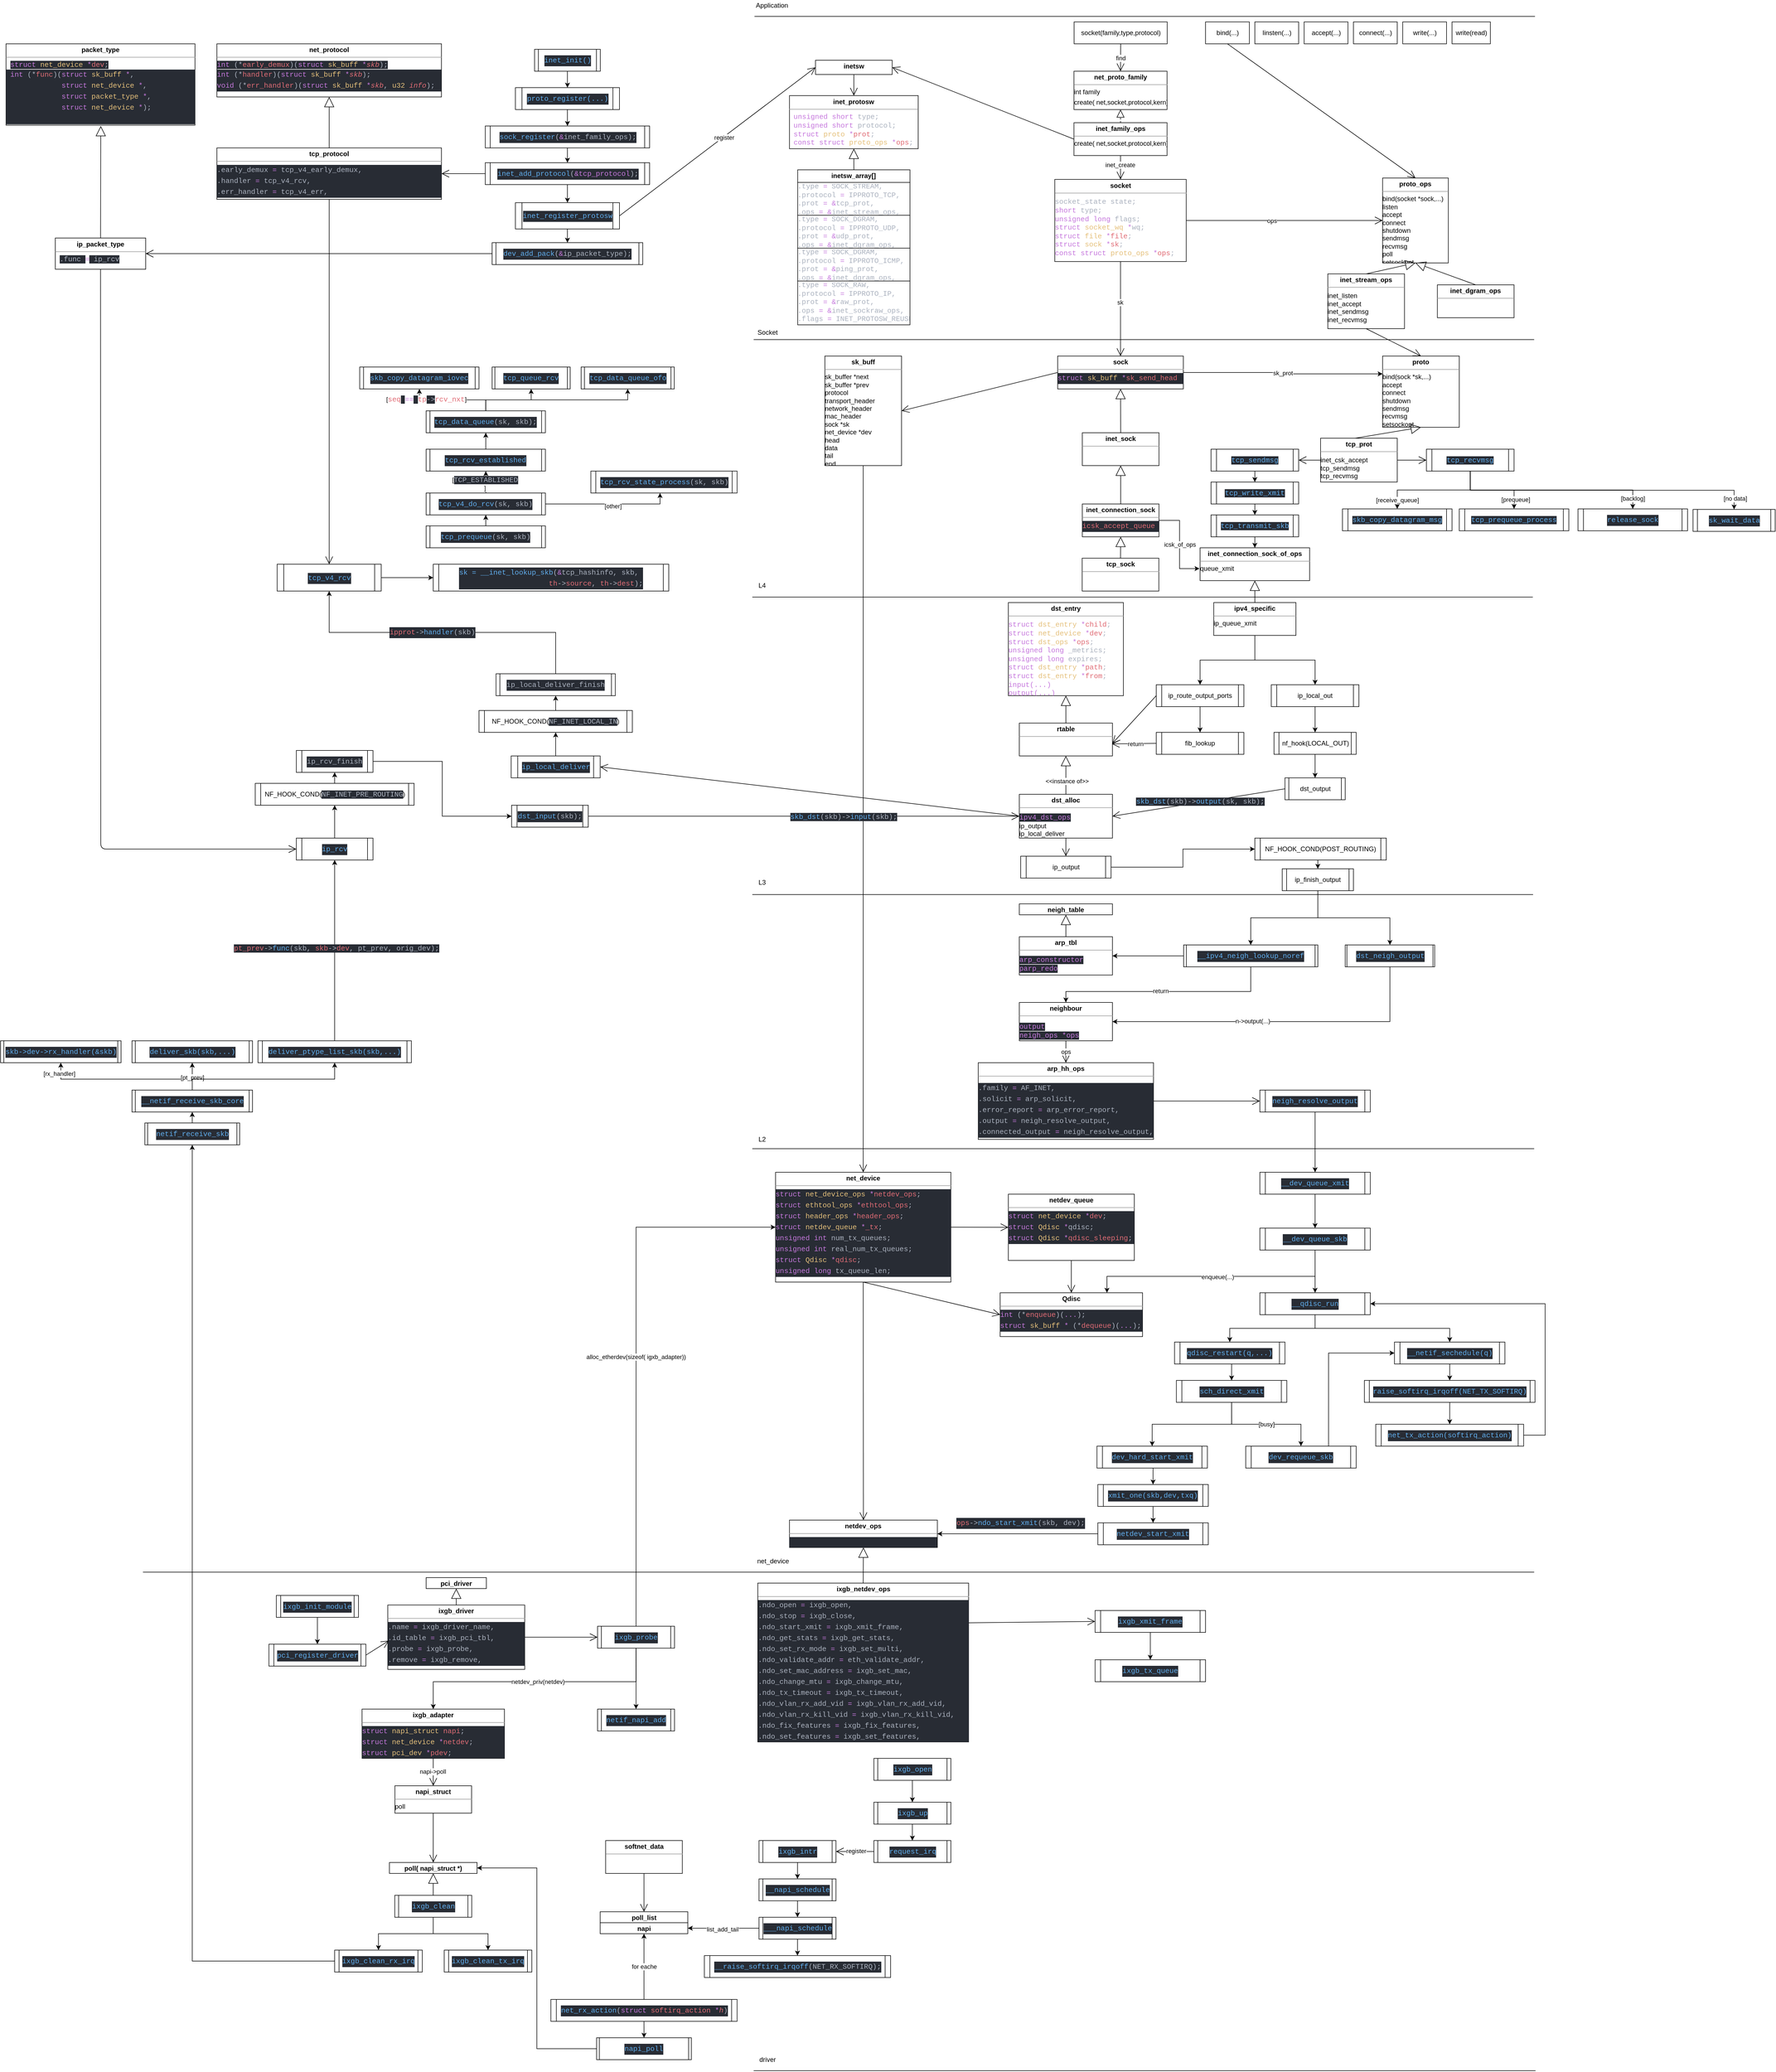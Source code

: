<mxfile version="13.1.3">
    <diagram id="6hGFLwfOUW9BJ-s0fimq" name="Page-1">
        <mxGraphModel dx="3772" dy="785" grid="1" gridSize="10" guides="1" tooltips="1" connect="1" arrows="1" fold="1" page="1" pageScale="1" pageWidth="827" pageHeight="1169" math="0" shadow="0">
            <root>
                <mxCell id="0"/>
                <mxCell id="1" parent="0"/>
                <mxCell id="21" value="sk_prot" style="edgeStyle=orthogonalEdgeStyle;rounded=0;orthogonalLoop=1;jettySize=auto;html=1;exitX=1;exitY=0.5;exitDx=0;exitDy=0;entryX=0;entryY=0.25;entryDx=0;entryDy=0;" edge="1" parent="1" source="11" target="18">
                    <mxGeometry relative="1" as="geometry"/>
                </mxCell>
                <mxCell id="11" value="&lt;p style=&quot;margin: 0px ; margin-top: 4px ; text-align: center&quot;&gt;&lt;b&gt;sock&lt;/b&gt;&lt;/p&gt;&lt;hr size=&quot;1&quot;&gt;&lt;div style=&quot;height: 2px&quot;&gt;&lt;div style=&quot;color: rgb(171 , 178 , 191) ; background-color: rgb(40 , 44 , 52) ; font-family: &amp;#34;monaco&amp;#34; , &amp;#34;menlo&amp;#34; , &amp;#34;monaco&amp;#34; , &amp;#34;courier new&amp;#34; , monospace ; font-size: 13px ; line-height: 20px&quot;&gt;&lt;span style=&quot;color: #c678dd&quot;&gt;struct&lt;/span&gt; &lt;span style=&quot;color: #e5c07b&quot;&gt;sk_buff&lt;/span&gt; &lt;span style=&quot;color: #c678dd&quot;&gt;*&lt;/span&gt;&lt;span style=&quot;color: #e06c75&quot;&gt;sk_send_head&lt;/span&gt;&lt;/div&gt;&lt;/div&gt;" style="verticalAlign=top;align=left;overflow=fill;fontSize=12;fontFamily=Helvetica;html=1;" vertex="1" parent="1">
                    <mxGeometry x="170" y="890" width="229.5" height="60" as="geometry"/>
                </mxCell>
                <mxCell id="13" value="&lt;p style=&quot;margin: 0px ; margin-top: 4px ; text-align: center&quot;&gt;&lt;b&gt;inet_sock&lt;/b&gt;&lt;/p&gt;&lt;hr size=&quot;1&quot;&gt;&lt;div style=&quot;height: 2px&quot;&gt;&lt;/div&gt;" style="verticalAlign=top;align=left;overflow=fill;fontSize=12;fontFamily=Helvetica;html=1;" vertex="1" parent="1">
                    <mxGeometry x="215" y="1030" width="140" height="60" as="geometry"/>
                </mxCell>
                <mxCell id="15" value="" style="endArrow=block;endSize=16;endFill=0;html=1;exitX=0.5;exitY=0;exitDx=0;exitDy=0;" edge="1" parent="1" source="13" target="11">
                    <mxGeometry width="160" relative="1" as="geometry">
                        <mxPoint x="330" y="895" as="sourcePoint"/>
                        <mxPoint x="490" y="895" as="targetPoint"/>
                    </mxGeometry>
                </mxCell>
                <mxCell id="16" value="" style="endArrow=open;endFill=1;endSize=12;html=1;exitX=0.5;exitY=1;exitDx=0;exitDy=0;" edge="1" parent="1" source="35" target="11">
                    <mxGeometry width="160" relative="1" as="geometry">
                        <mxPoint x="440" y="645" as="sourcePoint"/>
                        <mxPoint x="700" y="580" as="targetPoint"/>
                    </mxGeometry>
                </mxCell>
                <mxCell id="85" value="sk" style="edgeLabel;html=1;align=center;verticalAlign=middle;resizable=0;points=[];" vertex="1" connectable="0" parent="16">
                    <mxGeometry x="-0.151" y="-1" relative="1" as="geometry">
                        <mxPoint y="1" as="offset"/>
                    </mxGeometry>
                </mxCell>
                <mxCell id="17" value="&lt;p style=&quot;margin: 0px ; margin-top: 4px ; text-align: center&quot;&gt;&lt;b&gt;proto_ops&lt;/b&gt;&lt;/p&gt;&lt;hr size=&quot;1&quot;&gt;&lt;div style=&quot;height: 2px&quot;&gt;&lt;span style=&quot;font-family: &amp;#34;helvetica&amp;#34; ; text-align: center&quot;&gt;bind(socket *sock,...)&lt;/span&gt;&lt;br style=&quot;font-family: &amp;#34;helvetica&amp;#34; ; text-align: center&quot;&gt;&lt;span style=&quot;font-family: &amp;#34;helvetica&amp;#34; ; text-align: center&quot;&gt;listen&lt;br&gt;&lt;/span&gt;&lt;span style=&quot;font-family: &amp;#34;helvetica&amp;#34; ; text-align: center&quot;&gt;accept&lt;/span&gt;&lt;br style=&quot;font-family: &amp;#34;helvetica&amp;#34; ; text-align: center&quot;&gt;&lt;span style=&quot;font-family: &amp;#34;helvetica&amp;#34; ; text-align: center&quot;&gt;connect&lt;/span&gt;&lt;br style=&quot;font-family: &amp;#34;helvetica&amp;#34; ; text-align: center&quot;&gt;&lt;span style=&quot;font-family: &amp;#34;helvetica&amp;#34; ; text-align: center&quot;&gt;shutdown&lt;/span&gt;&lt;br style=&quot;font-family: &amp;#34;helvetica&amp;#34; ; text-align: center&quot;&gt;&lt;span style=&quot;font-family: &amp;#34;helvetica&amp;#34; ; text-align: center&quot;&gt;sendmsg&lt;/span&gt;&lt;br style=&quot;font-family: &amp;#34;helvetica&amp;#34; ; text-align: center&quot;&gt;&lt;span style=&quot;font-family: &amp;#34;helvetica&amp;#34; ; text-align: center&quot;&gt;recvmsg&lt;/span&gt;&lt;br style=&quot;font-family: &amp;#34;helvetica&amp;#34; ; text-align: center&quot;&gt;&lt;span style=&quot;font-family: &amp;#34;helvetica&amp;#34; ; text-align: center&quot;&gt;poll&lt;/span&gt;&lt;br style=&quot;font-family: &amp;#34;helvetica&amp;#34; ; text-align: center&quot;&gt;&lt;span style=&quot;font-family: &amp;#34;helvetica&amp;#34; ; text-align: center&quot;&gt;setsockopt&lt;/span&gt;&lt;br&gt;&lt;/div&gt;" style="verticalAlign=top;align=left;overflow=fill;fontSize=12;fontFamily=Helvetica;html=1;" vertex="1" parent="1">
                    <mxGeometry x="763.25" y="565" width="120" height="155" as="geometry"/>
                </mxCell>
                <mxCell id="18" value="&lt;p style=&quot;margin: 0px ; margin-top: 4px ; text-align: center&quot;&gt;&lt;b&gt;proto&lt;/b&gt;&lt;/p&gt;&lt;hr size=&quot;1&quot;&gt;&lt;div style=&quot;height: 2px&quot;&gt;&lt;span style=&quot;font-family: &amp;#34;helvetica&amp;#34; ; text-align: center&quot;&gt;bind(sock *sk,...)&lt;br&gt;accept&lt;br&gt;connect&lt;/span&gt;&lt;br style=&quot;font-family: &amp;#34;helvetica&amp;#34; ; text-align: center&quot;&gt;&lt;span style=&quot;font-family: &amp;#34;helvetica&amp;#34; ; text-align: center&quot;&gt;shutdown&lt;/span&gt;&lt;br style=&quot;font-family: &amp;#34;helvetica&amp;#34; ; text-align: center&quot;&gt;&lt;span style=&quot;font-family: &amp;#34;helvetica&amp;#34; ; text-align: center&quot;&gt;sendmsg&lt;/span&gt;&lt;br style=&quot;font-family: &amp;#34;helvetica&amp;#34; ; text-align: center&quot;&gt;&lt;span style=&quot;font-family: &amp;#34;helvetica&amp;#34; ; text-align: center&quot;&gt;recvmsg&lt;/span&gt;&lt;br style=&quot;font-family: &amp;#34;helvetica&amp;#34; ; text-align: center&quot;&gt;&lt;span style=&quot;font-family: &amp;#34;helvetica&amp;#34; ; text-align: center&quot;&gt;setsockopt&lt;/span&gt;&lt;br&gt;&lt;/div&gt;" style="verticalAlign=top;align=left;overflow=fill;fontSize=12;fontFamily=Helvetica;html=1;" vertex="1" parent="1">
                    <mxGeometry x="763.25" y="890" width="140" height="130" as="geometry"/>
                </mxCell>
                <mxCell id="26" value="" style="endArrow=open;endFill=1;endSize=12;html=1;exitX=0.5;exitY=1;exitDx=0;exitDy=0;entryX=0.5;entryY=0;entryDx=0;entryDy=0;" edge="1" parent="1" source="33" target="35">
                    <mxGeometry width="160" relative="1" as="geometry">
                        <mxPoint x="315" y="490" as="sourcePoint"/>
                        <mxPoint x="315" y="550" as="targetPoint"/>
                    </mxGeometry>
                </mxCell>
                <mxCell id="27" value="inet_create" style="edgeLabel;html=1;align=center;verticalAlign=middle;resizable=0;points=[];" vertex="1" connectable="0" parent="26">
                    <mxGeometry x="0.156" y="-1" relative="1" as="geometry">
                        <mxPoint y="-8" as="offset"/>
                    </mxGeometry>
                </mxCell>
                <mxCell id="28" value="" style="endArrow=open;endFill=1;endSize=12;html=1;exitX=1;exitY=0.5;exitDx=0;exitDy=0;entryX=0;entryY=0.5;entryDx=0;entryDy=0;" edge="1" parent="1" source="35" target="17">
                    <mxGeometry width="160" relative="1" as="geometry">
                        <mxPoint x="190" y="645" as="sourcePoint"/>
                        <mxPoint x="530" y="655" as="targetPoint"/>
                    </mxGeometry>
                </mxCell>
                <mxCell id="69" value="ops" style="edgeLabel;html=1;align=center;verticalAlign=middle;resizable=0;points=[];" vertex="1" connectable="0" parent="28">
                    <mxGeometry x="-0.133" relative="1" as="geometry">
                        <mxPoint as="offset"/>
                    </mxGeometry>
                </mxCell>
                <mxCell id="31" value="&lt;p style=&quot;margin: 0px ; margin-top: 4px ; text-align: center&quot;&gt;&lt;b&gt;net_proto_family&lt;/b&gt;&lt;/p&gt;&lt;hr size=&quot;1&quot;&gt;int family&lt;div style=&quot;height: 2px&quot;&gt;&lt;br&gt;&lt;/div&gt;&lt;div style=&quot;height: 2px&quot;&gt;&lt;br&gt;&lt;/div&gt;&lt;div style=&quot;height: 2px&quot;&gt;create( net,socket,protocol,kern)&lt;/div&gt;&lt;div style=&quot;height: 2px&quot;&gt;&lt;br&gt;&lt;/div&gt;&lt;div style=&quot;height: 2px&quot;&gt;&lt;br&gt;&lt;/div&gt;&lt;div style=&quot;height: 2px&quot;&gt;&lt;br&gt;&lt;/div&gt;" style="verticalAlign=top;align=left;overflow=fill;fontSize=12;fontFamily=Helvetica;html=1;" vertex="1" parent="1">
                    <mxGeometry x="199.75" y="370" width="170" height="70" as="geometry"/>
                </mxCell>
                <mxCell id="33" value="&lt;p style=&quot;margin: 0px ; margin-top: 4px ; text-align: center&quot;&gt;&lt;b&gt;inet_family_ops&lt;/b&gt;&lt;/p&gt;&lt;hr size=&quot;1&quot;&gt;&lt;div style=&quot;height: 2px&quot;&gt;create( net,socket,protocol,kern)&lt;/div&gt;" style="verticalAlign=top;align=left;overflow=fill;fontSize=12;fontFamily=Helvetica;html=1;" vertex="1" parent="1">
                    <mxGeometry x="199.75" y="464" width="170" height="60" as="geometry"/>
                </mxCell>
                <mxCell id="34" value="" style="endArrow=block;dashed=1;endFill=0;endSize=12;html=1;entryX=0.5;entryY=1;entryDx=0;entryDy=0;" edge="1" parent="1" source="33" target="31">
                    <mxGeometry width="160" relative="1" as="geometry">
                        <mxPoint x="-55" y="430" as="sourcePoint"/>
                        <mxPoint x="-55" y="390" as="targetPoint"/>
                    </mxGeometry>
                </mxCell>
                <mxCell id="35" value="&lt;p style=&quot;margin: 0px ; margin-top: 4px ; text-align: center&quot;&gt;&lt;b&gt;socket&lt;/b&gt;&lt;/p&gt;&lt;hr size=&quot;1&quot;&gt;&lt;div style=&quot;height: 2px&quot;&gt;&lt;br&gt;&lt;/div&gt;&lt;div style=&quot;height: 2px&quot;&gt;&lt;div style=&quot;color: rgb(171 , 178 , 191) ; font-family: &amp;#34;monaco&amp;#34; , &amp;#34;menlo&amp;#34; , &amp;#34;monaco&amp;#34; , &amp;#34;courier new&amp;#34; , monospace ; font-size: 13px&quot;&gt;socket_state state;&lt;/div&gt;&lt;div style=&quot;color: rgb(171 , 178 , 191) ; font-family: &amp;#34;monaco&amp;#34; , &amp;#34;menlo&amp;#34; , &amp;#34;monaco&amp;#34; , &amp;#34;courier new&amp;#34; , monospace ; font-size: 13px&quot;&gt;&lt;span style=&quot;color: rgb(198 , 120 , 221)&quot;&gt;short&lt;/span&gt;&amp;nbsp;type;&lt;/div&gt;&lt;div style=&quot;color: rgb(171 , 178 , 191) ; font-family: &amp;#34;monaco&amp;#34; , &amp;#34;menlo&amp;#34; , &amp;#34;monaco&amp;#34; , &amp;#34;courier new&amp;#34; , monospace ; font-size: 13px&quot;&gt;&lt;span style=&quot;color: rgb(198 , 120 , 221)&quot;&gt;unsigned&lt;/span&gt;&amp;nbsp;&lt;span style=&quot;color: rgb(198 , 120 , 221)&quot;&gt;long&lt;/span&gt;&amp;nbsp;flags;&lt;/div&gt;&lt;div style=&quot;color: rgb(171 , 178 , 191) ; font-family: &amp;#34;monaco&amp;#34; , &amp;#34;menlo&amp;#34; , &amp;#34;monaco&amp;#34; , &amp;#34;courier new&amp;#34; , monospace ; font-size: 13px&quot;&gt;&lt;span style=&quot;color: rgb(198 , 120 , 221)&quot;&gt;struct&lt;/span&gt;&amp;nbsp;&lt;span style=&quot;color: rgb(229 , 192 , 123)&quot;&gt;socket_wq&lt;/span&gt;&amp;nbsp;&lt;span style=&quot;color: rgb(198 , 120 , 221)&quot;&gt;*&lt;/span&gt;wq;&lt;/div&gt;&lt;div style=&quot;color: rgb(171 , 178 , 191) ; font-family: &amp;#34;monaco&amp;#34; , &amp;#34;menlo&amp;#34; , &amp;#34;monaco&amp;#34; , &amp;#34;courier new&amp;#34; , monospace ; font-size: 13px&quot;&gt;&lt;span style=&quot;color: rgb(198 , 120 , 221)&quot;&gt;struct&lt;/span&gt;&amp;nbsp;&lt;span style=&quot;color: rgb(229 , 192 , 123)&quot;&gt;file&lt;/span&gt;&amp;nbsp;&lt;span style=&quot;color: rgb(198 , 120 , 221)&quot;&gt;*&lt;/span&gt;&lt;span style=&quot;color: rgb(224 , 108 , 117)&quot;&gt;file&lt;/span&gt;;&lt;/div&gt;&lt;div style=&quot;color: rgb(171 , 178 , 191) ; font-family: &amp;#34;monaco&amp;#34; , &amp;#34;menlo&amp;#34; , &amp;#34;monaco&amp;#34; , &amp;#34;courier new&amp;#34; , monospace ; font-size: 13px&quot;&gt;&lt;span style=&quot;color: rgb(198 , 120 , 221)&quot;&gt;struct&lt;/span&gt;&amp;nbsp;&lt;span style=&quot;color: rgb(229 , 192 , 123)&quot;&gt;sock&lt;/span&gt;&amp;nbsp;&lt;span style=&quot;color: rgb(198 , 120 , 221)&quot;&gt;*&lt;/span&gt;&lt;span style=&quot;color: rgb(224 , 108 , 117)&quot;&gt;sk&lt;/span&gt;;&lt;/div&gt;&lt;div style=&quot;color: rgb(171 , 178 , 191) ; font-family: &amp;#34;monaco&amp;#34; , &amp;#34;menlo&amp;#34; , &amp;#34;monaco&amp;#34; , &amp;#34;courier new&amp;#34; , monospace ; font-size: 13px&quot;&gt;&lt;span style=&quot;color: rgb(198 , 120 , 221)&quot;&gt;const&lt;/span&gt;&amp;nbsp;&lt;span style=&quot;color: rgb(198 , 120 , 221)&quot;&gt;struct&lt;/span&gt;&amp;nbsp;&lt;span style=&quot;color: rgb(229 , 192 , 123)&quot;&gt;proto_ops&lt;/span&gt;&amp;nbsp;&lt;span style=&quot;color: rgb(198 , 120 , 221)&quot;&gt;*&lt;/span&gt;&lt;span style=&quot;color: rgb(224 , 108 , 117)&quot;&gt;ops&lt;/span&gt;;&lt;/div&gt;&lt;/div&gt;" style="verticalAlign=top;align=left;overflow=fill;fontSize=12;fontFamily=Helvetica;html=1;" vertex="1" parent="1">
                    <mxGeometry x="164.75" y="567.5" width="240" height="150" as="geometry"/>
                </mxCell>
                <mxCell id="36" value="socket(family,type,protocol)" style="html=1;" vertex="1" parent="1">
                    <mxGeometry x="200" y="280" width="170" height="40" as="geometry"/>
                </mxCell>
                <mxCell id="39" value="" style="endArrow=open;endFill=1;endSize=12;html=1;entryX=0.5;entryY=0;entryDx=0;entryDy=0;exitX=0.5;exitY=1;exitDx=0;exitDy=0;" edge="1" parent="1" source="36" target="31">
                    <mxGeometry width="160" relative="1" as="geometry">
                        <mxPoint x="90" y="450" as="sourcePoint"/>
                        <mxPoint x="140" y="665" as="targetPoint"/>
                    </mxGeometry>
                </mxCell>
                <mxCell id="57" value="find" style="edgeLabel;html=1;align=center;verticalAlign=middle;resizable=0;points=[];" vertex="1" connectable="0" parent="39">
                    <mxGeometry x="0.025" relative="1" as="geometry">
                        <mxPoint as="offset"/>
                    </mxGeometry>
                </mxCell>
                <mxCell id="40" value="bind(...)" style="html=1;" vertex="1" parent="1">
                    <mxGeometry x="440" y="280" width="80" height="40" as="geometry"/>
                </mxCell>
                <mxCell id="41" value="" style="endArrow=open;endFill=1;endSize=12;html=1;exitX=0.5;exitY=1;exitDx=0;exitDy=0;entryX=0.5;entryY=0;entryDx=0;entryDy=0;" edge="1" parent="1" source="40" target="17">
                    <mxGeometry width="160" relative="1" as="geometry">
                        <mxPoint x="-70" y="395" as="sourcePoint"/>
                        <mxPoint x="255" y="395" as="targetPoint"/>
                    </mxGeometry>
                </mxCell>
                <mxCell id="45" value="linsten(...)" style="html=1;" vertex="1" parent="1">
                    <mxGeometry x="530" y="280" width="80" height="40" as="geometry"/>
                </mxCell>
                <mxCell id="47" value="accept(...)" style="html=1;" vertex="1" parent="1">
                    <mxGeometry x="620" y="280" width="80" height="40" as="geometry"/>
                </mxCell>
                <mxCell id="48" value="&lt;p style=&quot;margin: 0px ; margin-top: 4px ; text-align: center&quot;&gt;&lt;b&gt;inet_connection_sock&lt;/b&gt;&lt;/p&gt;&lt;hr size=&quot;1&quot;&gt;&lt;div style=&quot;height: 2px&quot;&gt;&lt;div style=&quot;color: rgb(171 , 178 , 191) ; background-color: rgb(40 , 44 , 52) ; font-family: &amp;#34;monaco&amp;#34; , &amp;#34;menlo&amp;#34; , &amp;#34;monaco&amp;#34; , &amp;#34;courier new&amp;#34; , monospace ; font-size: 13px ; line-height: 20px&quot;&gt;&lt;span style=&quot;color: #e06c75&quot;&gt;icsk_accept_queue&lt;/span&gt;&lt;/div&gt;&lt;/div&gt;" style="verticalAlign=top;align=left;overflow=fill;fontSize=12;fontFamily=Helvetica;html=1;" vertex="1" parent="1">
                    <mxGeometry x="215" y="1160" width="140" height="60" as="geometry"/>
                </mxCell>
                <mxCell id="51" value="" style="endArrow=block;endSize=16;endFill=0;html=1;exitX=0.5;exitY=0;exitDx=0;exitDy=0;entryX=0.5;entryY=1;entryDx=0;entryDy=0;" edge="1" parent="1" source="48" target="13">
                    <mxGeometry width="160" relative="1" as="geometry">
                        <mxPoint x="400.75" y="1076" as="sourcePoint"/>
                        <mxPoint x="400.75" y="1041" as="targetPoint"/>
                    </mxGeometry>
                </mxCell>
                <mxCell id="52" value="&lt;p style=&quot;margin: 0px ; margin-top: 4px ; text-align: center&quot;&gt;&lt;b&gt;inet_stream_ops&lt;/b&gt;&lt;/p&gt;&lt;hr size=&quot;1&quot;&gt;&lt;div style=&quot;height: 2px&quot;&gt;&lt;br&gt;&lt;/div&gt;&lt;div style=&quot;height: 2px&quot;&gt;&lt;span style=&quot;font-family: &amp;#34;helvetica&amp;#34; ; text-align: center&quot;&gt;inet_listen&lt;/span&gt;&lt;br style=&quot;font-family: &amp;#34;helvetica&amp;#34; ; text-align: center&quot;&gt;&lt;span style=&quot;font-family: &amp;#34;helvetica&amp;#34; ; text-align: center&quot;&gt;inet_accept&lt;/span&gt;&lt;br style=&quot;font-family: &amp;#34;helvetica&amp;#34; ; text-align: center&quot;&gt;&lt;span style=&quot;font-family: &amp;#34;helvetica&amp;#34; ; text-align: center&quot;&gt;inet_sendmsg&lt;br&gt;inet_recvmsg&lt;/span&gt;&lt;span style=&quot;text-align: center&quot;&gt;&lt;br&gt;&lt;/span&gt;&lt;/div&gt;&lt;div style=&quot;height: 2px&quot;&gt;&lt;span style=&quot;font-family: &amp;#34;helvetica&amp;#34; ; text-align: center&quot;&gt;&lt;br&gt;&lt;/span&gt;&lt;/div&gt;" style="verticalAlign=top;align=left;overflow=fill;fontSize=12;fontFamily=Helvetica;html=1;" vertex="1" parent="1">
                    <mxGeometry x="663.25" y="740" width="140" height="100" as="geometry"/>
                </mxCell>
                <mxCell id="53" value="&lt;p style=&quot;margin: 0px ; margin-top: 4px ; text-align: center&quot;&gt;&lt;b&gt;inet_dgram_ops&lt;/b&gt;&lt;/p&gt;&lt;hr size=&quot;1&quot;&gt;&lt;div style=&quot;height: 2px&quot;&gt;&lt;/div&gt;" style="verticalAlign=top;align=left;overflow=fill;fontSize=12;fontFamily=Helvetica;html=1;" vertex="1" parent="1">
                    <mxGeometry x="863.25" y="760" width="140" height="60" as="geometry"/>
                </mxCell>
                <mxCell id="56" value="connect(...)" style="html=1;" vertex="1" parent="1">
                    <mxGeometry x="710" y="280" width="80" height="40" as="geometry"/>
                </mxCell>
                <mxCell id="58" value="write(read)" style="html=1;" vertex="1" parent="1">
                    <mxGeometry x="890" y="280" width="70" height="40" as="geometry"/>
                </mxCell>
                <mxCell id="59" value="write(...)" style="html=1;" vertex="1" parent="1">
                    <mxGeometry x="800" y="280" width="80" height="40" as="geometry"/>
                </mxCell>
                <mxCell id="60" value="" style="endArrow=block;endSize=16;endFill=0;html=1;exitX=0.5;exitY=0;exitDx=0;exitDy=0;entryX=0.5;entryY=1;entryDx=0;entryDy=0;" edge="1" parent="1" source="52" target="17">
                    <mxGeometry width="160" relative="1" as="geometry">
                        <mxPoint x="593.25" y="1005" as="sourcePoint"/>
                        <mxPoint x="593.25" y="970" as="targetPoint"/>
                    </mxGeometry>
                </mxCell>
                <mxCell id="62" value="" style="endArrow=block;endSize=16;endFill=0;html=1;exitX=0.5;exitY=0;exitDx=0;exitDy=0;" edge="1" parent="1" source="53">
                    <mxGeometry width="160" relative="1" as="geometry">
                        <mxPoint x="743.25" y="770" as="sourcePoint"/>
                        <mxPoint x="823.25" y="720" as="targetPoint"/>
                    </mxGeometry>
                </mxCell>
                <mxCell id="64" value="&lt;p style=&quot;margin: 0px ; margin-top: 4px ; text-align: center&quot;&gt;&lt;b&gt;tcp_prot&lt;/b&gt;&lt;/p&gt;&lt;hr size=&quot;1&quot;&gt;&lt;div style=&quot;height: 2px&quot;&gt;&lt;br&gt;&lt;/div&gt;&lt;div style=&quot;height: 2px&quot;&gt;&lt;span style=&quot;font-family: &amp;#34;helvetica&amp;#34; ; text-align: center&quot;&gt;inet_csk_accept&lt;br&gt;&lt;/span&gt;&lt;span style=&quot;font-family: &amp;#34;helvetica&amp;#34; ; text-align: center&quot;&gt;tcp_sendmsg&lt;br&gt;&lt;/span&gt;&lt;span style=&quot;font-family: &amp;#34;helvetica&amp;#34; ; text-align: center&quot;&gt;tcp_recvmsg&lt;/span&gt;&lt;span style=&quot;text-align: center&quot;&gt;&lt;br&gt;&lt;/span&gt;&lt;/div&gt;" style="verticalAlign=top;align=left;overflow=fill;fontSize=12;fontFamily=Helvetica;html=1;" vertex="1" parent="1">
                    <mxGeometry x="650" y="1040" width="140" height="80" as="geometry"/>
                </mxCell>
                <mxCell id="66" value="" style="endArrow=block;endSize=16;endFill=0;html=1;exitX=0.45;exitY=0;exitDx=0;exitDy=0;entryX=0.5;entryY=1;entryDx=0;entryDy=0;exitPerimeter=0;" edge="1" parent="1" source="64" target="18">
                    <mxGeometry width="160" relative="1" as="geometry">
                        <mxPoint x="743.25" y="780" as="sourcePoint"/>
                        <mxPoint x="833.25" y="732.5" as="targetPoint"/>
                    </mxGeometry>
                </mxCell>
                <mxCell id="73" value="&lt;p style=&quot;margin: 0px ; margin-top: 4px ; text-align: center&quot;&gt;&lt;b&gt;sk_buff&lt;/b&gt;&lt;/p&gt;&lt;hr size=&quot;1&quot;&gt;&lt;div style=&quot;height: 2px&quot;&gt;&lt;span style=&quot;text-align: center&quot;&gt;sk_buffer *next&lt;/span&gt;&lt;br style=&quot;text-align: center&quot;&gt;&lt;span style=&quot;text-align: center&quot;&gt;sk_buffer *prev&lt;/span&gt;&lt;br style=&quot;text-align: center&quot;&gt;&lt;span style=&quot;text-align: center&quot;&gt;protocol&lt;/span&gt;&lt;br style=&quot;text-align: center&quot;&gt;&lt;span style=&quot;text-align: center&quot;&gt;transport_header&lt;/span&gt;&lt;br style=&quot;text-align: center&quot;&gt;&lt;span style=&quot;text-align: center&quot;&gt;network_header&lt;/span&gt;&lt;br style=&quot;text-align: center&quot;&gt;&lt;span style=&quot;text-align: center&quot;&gt;mac_header&lt;/span&gt;&lt;br style=&quot;text-align: center&quot;&gt;&lt;span style=&quot;text-align: center&quot;&gt;sock *sk&lt;/span&gt;&lt;br style=&quot;text-align: center&quot;&gt;&lt;span style=&quot;text-align: center&quot;&gt;net_device *dev&lt;/span&gt;&lt;br style=&quot;text-align: center&quot;&gt;&lt;span style=&quot;text-align: center&quot;&gt;head&lt;/span&gt;&lt;br style=&quot;text-align: center&quot;&gt;&lt;span style=&quot;text-align: center&quot;&gt;data&lt;/span&gt;&lt;br style=&quot;text-align: center&quot;&gt;&lt;span style=&quot;text-align: center&quot;&gt;tail&lt;/span&gt;&lt;br style=&quot;text-align: center&quot;&gt;&lt;span style=&quot;text-align: center&quot;&gt;end&lt;/span&gt;&lt;/div&gt;" style="verticalAlign=top;align=left;overflow=fill;fontSize=12;fontFamily=Helvetica;html=1;" vertex="1" parent="1">
                    <mxGeometry x="-255" y="890" width="140" height="200" as="geometry"/>
                </mxCell>
                <mxCell id="74" value="" style="endArrow=open;endFill=1;endSize=12;html=1;exitX=0;exitY=0.5;exitDx=0;exitDy=0;entryX=1;entryY=0.5;entryDx=0;entryDy=0;" edge="1" parent="1" source="11" target="73">
                    <mxGeometry width="160" relative="1" as="geometry">
                        <mxPoint x="414.75" y="652.5" as="sourcePoint"/>
                        <mxPoint x="580" y="652.5" as="targetPoint"/>
                    </mxGeometry>
                </mxCell>
                <mxCell id="77" value="" style="endArrow=open;endFill=1;endSize=12;html=1;exitX=0.5;exitY=1;exitDx=0;exitDy=0;entryX=0.5;entryY=0;entryDx=0;entryDy=0;" edge="1" parent="1" source="52" target="18">
                    <mxGeometry width="160" relative="1" as="geometry">
                        <mxPoint x="618" y="652.5" as="sourcePoint"/>
                        <mxPoint x="783.25" y="652.5" as="targetPoint"/>
                    </mxGeometry>
                </mxCell>
                <mxCell id="83" value="&lt;p style=&quot;margin: 0px ; margin-top: 4px ; text-align: center&quot;&gt;&lt;b&gt;tcp_sock&lt;/b&gt;&lt;/p&gt;&lt;hr size=&quot;1&quot;&gt;&lt;div style=&quot;height: 2px&quot;&gt;&lt;/div&gt;" style="verticalAlign=top;align=left;overflow=fill;fontSize=12;fontFamily=Helvetica;html=1;" vertex="1" parent="1">
                    <mxGeometry x="214.75" y="1259" width="140" height="60" as="geometry"/>
                </mxCell>
                <mxCell id="84" value="" style="endArrow=block;endSize=16;endFill=0;html=1;exitX=0.5;exitY=0;exitDx=0;exitDy=0;entryX=0.5;entryY=1;entryDx=0;entryDy=0;" edge="1" parent="1" source="83" target="48">
                    <mxGeometry width="160" relative="1" as="geometry">
                        <mxPoint x="295" y="1141" as="sourcePoint"/>
                        <mxPoint x="295" y="1100" as="targetPoint"/>
                    </mxGeometry>
                </mxCell>
                <mxCell id="87" value="&lt;p style=&quot;margin: 0px ; margin-top: 4px ; text-align: center&quot;&gt;&lt;b&gt;inet_connection_sock_of_ops&lt;/b&gt;&lt;/p&gt;&lt;hr size=&quot;1&quot;&gt;&lt;div style=&quot;height: 2px&quot;&gt;&lt;span style=&quot;text-align: center&quot;&gt;queue_xmit&lt;/span&gt;&lt;/div&gt;" style="verticalAlign=top;align=left;overflow=fill;fontSize=12;fontFamily=Helvetica;html=1;" vertex="1" parent="1">
                    <mxGeometry x="430" y="1240" width="200" height="60" as="geometry"/>
                </mxCell>
                <mxCell id="89" value="icsk_of_ops" style="edgeStyle=orthogonalEdgeStyle;rounded=0;orthogonalLoop=1;jettySize=auto;html=1;exitX=1;exitY=0.5;exitDx=0;exitDy=0;entryX=-0.005;entryY=0.633;entryDx=0;entryDy=0;entryPerimeter=0;" edge="1" parent="1" source="48" target="87">
                    <mxGeometry relative="1" as="geometry">
                        <mxPoint x="370" y="1150" as="sourcePoint"/>
                        <mxPoint x="570" y="940" as="targetPoint"/>
                    </mxGeometry>
                </mxCell>
                <mxCell id="106" style="edgeStyle=orthogonalEdgeStyle;rounded=0;orthogonalLoop=1;jettySize=auto;html=1;exitX=0.5;exitY=1;exitDx=0;exitDy=0;" edge="1" parent="1" source="90" target="102">
                    <mxGeometry relative="1" as="geometry"/>
                </mxCell>
                <mxCell id="107" style="edgeStyle=orthogonalEdgeStyle;rounded=0;orthogonalLoop=1;jettySize=auto;html=1;exitX=0.5;exitY=1;exitDx=0;exitDy=0;" edge="1" parent="1" source="90" target="103">
                    <mxGeometry relative="1" as="geometry"/>
                </mxCell>
                <mxCell id="90" value="&lt;p style=&quot;margin: 0px ; margin-top: 4px ; text-align: center&quot;&gt;&lt;b&gt;ipv4_specific&lt;/b&gt;&lt;/p&gt;&lt;hr size=&quot;1&quot;&gt;&lt;div style=&quot;height: 2px&quot;&gt;&lt;span style=&quot;text-align: center&quot;&gt;ip_queue_xmit&lt;/span&gt;&lt;/div&gt;" style="verticalAlign=top;align=left;overflow=fill;fontSize=12;fontFamily=Helvetica;html=1;" vertex="1" parent="1">
                    <mxGeometry x="455" y="1340" width="150" height="60" as="geometry"/>
                </mxCell>
                <mxCell id="95" value="&lt;div style=&quot;color: rgb(171 , 178 , 191) ; background-color: rgb(40 , 44 , 52) ; font-family: &amp;#34;monaco&amp;#34; , &amp;#34;menlo&amp;#34; , &amp;#34;monaco&amp;#34; , &amp;#34;courier new&amp;#34; , monospace ; font-weight: normal ; font-size: 13px ; line-height: 20px&quot;&gt;&lt;br&gt;&lt;/div&gt;" style="text;whiteSpace=wrap;html=1;" vertex="1" parent="1">
                    <mxGeometry x="950" y="1190" width="140" height="40" as="geometry"/>
                </mxCell>
                <mxCell id="96" value="&lt;span style=&quot;color: rgb(240 , 240 , 240) ; font-family: &amp;#34;helvetica&amp;#34; ; font-size: 12px ; font-style: normal ; font-weight: 400 ; letter-spacing: normal ; text-align: center ; text-indent: 0px ; text-transform: none ; word-spacing: 0px ; background-color: rgb(42 , 42 , 42) ; float: none ; display: inline&quot;&gt;&lt;br&gt;&lt;/span&gt;" style="text;whiteSpace=wrap;html=1;" vertex="1" parent="1">
                    <mxGeometry x="1010" y="900" width="100" height="30" as="geometry"/>
                </mxCell>
                <mxCell id="97" value="&lt;span style=&quot;color: rgb(240 , 240 , 240) ; font-size: 12px ; font-style: normal ; font-weight: 400 ; letter-spacing: normal ; text-indent: 0px ; text-transform: none ; word-spacing: 0px ; background-color: rgb(42 , 42 , 42) ; font-family: &amp;#34;helvetica&amp;#34; ; text-align: center&quot;&gt;&lt;br&gt;&lt;/span&gt;" style="text;whiteSpace=wrap;html=1;" vertex="1" parent="1">
                    <mxGeometry x="973.25" y="780" width="100" height="60" as="geometry"/>
                </mxCell>
                <mxCell id="100" value="" style="endArrow=block;endSize=16;endFill=0;html=1;exitX=0.5;exitY=0;exitDx=0;exitDy=0;entryX=0.5;entryY=1;entryDx=0;entryDy=0;" edge="1" parent="1" source="90" target="87">
                    <mxGeometry width="160" relative="1" as="geometry">
                        <mxPoint x="740" y="1080" as="sourcePoint"/>
                        <mxPoint x="640" y="1005" as="targetPoint"/>
                    </mxGeometry>
                </mxCell>
                <mxCell id="105" style="edgeStyle=orthogonalEdgeStyle;rounded=0;orthogonalLoop=1;jettySize=auto;html=1;exitX=0.5;exitY=1;exitDx=0;exitDy=0;" edge="1" parent="1" source="102" target="104">
                    <mxGeometry relative="1" as="geometry"/>
                </mxCell>
                <mxCell id="102" value="ip_route_output_ports" style="shape=process;whiteSpace=wrap;html=1;backgroundOutline=1;fillColor=none;gradientColor=none;size=0.062;" vertex="1" parent="1">
                    <mxGeometry x="350" y="1490" width="160" height="40" as="geometry"/>
                </mxCell>
                <mxCell id="109" style="edgeStyle=orthogonalEdgeStyle;rounded=0;orthogonalLoop=1;jettySize=auto;html=1;exitX=0.5;exitY=1;exitDx=0;exitDy=0;entryX=0.5;entryY=0;entryDx=0;entryDy=0;" edge="1" parent="1" source="103" target="108">
                    <mxGeometry relative="1" as="geometry"/>
                </mxCell>
                <mxCell id="103" value="ip_local_out" style="shape=process;whiteSpace=wrap;html=1;backgroundOutline=1;fillColor=none;gradientColor=none;size=0.062;" vertex="1" parent="1">
                    <mxGeometry x="560" y="1490" width="160" height="40" as="geometry"/>
                </mxCell>
                <mxCell id="104" value="fib_lookup" style="shape=process;whiteSpace=wrap;html=1;backgroundOutline=1;fillColor=none;gradientColor=none;size=0.062;" vertex="1" parent="1">
                    <mxGeometry x="350" y="1577" width="160" height="40" as="geometry"/>
                </mxCell>
                <mxCell id="114" style="edgeStyle=orthogonalEdgeStyle;rounded=0;orthogonalLoop=1;jettySize=auto;html=1;exitX=0.5;exitY=1;exitDx=0;exitDy=0;" edge="1" parent="1" source="108" target="113">
                    <mxGeometry relative="1" as="geometry"/>
                </mxCell>
                <mxCell id="108" value="nf_hook(LOCAL_OUT)" style="shape=process;whiteSpace=wrap;html=1;backgroundOutline=1;fillColor=none;gradientColor=none;size=0.062;" vertex="1" parent="1">
                    <mxGeometry x="565" y="1577" width="150" height="40" as="geometry"/>
                </mxCell>
                <mxCell id="113" value="dst_output" style="shape=process;whiteSpace=wrap;html=1;backgroundOutline=1;fillColor=none;gradientColor=none;size=0.062;" vertex="1" parent="1">
                    <mxGeometry x="585" y="1660" width="110" height="40" as="geometry"/>
                </mxCell>
                <mxCell id="116" value="&lt;p style=&quot;margin: 0px ; margin-top: 4px ; text-align: center&quot;&gt;&lt;b&gt;rtable&lt;/b&gt;&lt;/p&gt;&lt;hr size=&quot;1&quot;&gt;&lt;div style=&quot;height: 2px&quot;&gt;&lt;br&gt;&lt;/div&gt;" style="verticalAlign=top;align=left;overflow=fill;fontSize=12;fontFamily=Helvetica;html=1;" vertex="1" parent="1">
                    <mxGeometry x="100" y="1560" width="170" height="60" as="geometry"/>
                </mxCell>
                <mxCell id="117" value="" style="endArrow=open;endFill=1;endSize=12;html=1;exitX=0;exitY=0.5;exitDx=0;exitDy=0;entryX=1;entryY=0.617;entryDx=0;entryDy=0;entryPerimeter=0;" edge="1" parent="1" source="102" target="116">
                    <mxGeometry width="160" relative="1" as="geometry">
                        <mxPoint x="269.75" y="1440" as="sourcePoint"/>
                        <mxPoint x="199.75" y="1510" as="targetPoint"/>
                    </mxGeometry>
                </mxCell>
                <mxCell id="118" value="" style="endArrow=open;endFill=1;endSize=12;html=1;exitX=0;exitY=0.5;exitDx=0;exitDy=0;entryX=0.994;entryY=0.633;entryDx=0;entryDy=0;entryPerimeter=0;" edge="1" parent="1" source="104" target="116">
                    <mxGeometry width="160" relative="1" as="geometry">
                        <mxPoint x="360" y="1520" as="sourcePoint"/>
                        <mxPoint x="280" y="1587.02" as="targetPoint"/>
                    </mxGeometry>
                </mxCell>
                <mxCell id="122" value="return" style="edgeLabel;html=1;align=center;verticalAlign=middle;resizable=0;points=[];" vertex="1" connectable="0" parent="118">
                    <mxGeometry x="-0.035" relative="1" as="geometry">
                        <mxPoint x="1" as="offset"/>
                    </mxGeometry>
                </mxCell>
                <mxCell id="121" value="&lt;span style=&quot;color: rgb(198 , 120 , 221) ; font-family: &amp;#34;monaco&amp;#34; , &amp;#34;menlo&amp;#34; , &amp;#34;monaco&amp;#34; , &amp;#34;courier new&amp;#34; , monospace ; font-size: 13px ; font-style: normal ; font-weight: 400 ; letter-spacing: normal ; text-align: left ; text-indent: 0px ; text-transform: none ; word-spacing: 0px ; background-color: rgb(40 , 44 , 52) ; float: none ; display: inline&quot;&gt;&lt;br&gt;&lt;/span&gt;" style="text;whiteSpace=wrap;html=1;" vertex="1" parent="1">
                    <mxGeometry x="180" y="1750" width="60" height="30" as="geometry"/>
                </mxCell>
                <mxCell id="124" value="&lt;p style=&quot;margin: 0px ; margin-top: 4px ; text-align: center&quot;&gt;&lt;b&gt;dst_alloc&lt;/b&gt;&lt;/p&gt;&lt;hr size=&quot;1&quot;&gt;&lt;div style=&quot;height: 2px&quot;&gt;&lt;br&gt;&lt;/div&gt;&lt;div style=&quot;height: 2px&quot;&gt;&lt;font color=&quot;#c678dd&quot; face=&quot;monaco, menlo, monaco, courier new, monospace&quot;&gt;&lt;span style=&quot;font-size: 13px ; background-color: rgb(40 , 44 , 52)&quot;&gt;&lt;br&gt;&lt;/span&gt;&lt;/font&gt;&lt;/div&gt;&lt;div style=&quot;height: 2px&quot;&gt;&lt;font color=&quot;#c678dd&quot; face=&quot;monaco, menlo, monaco, courier new, monospace&quot;&gt;&lt;span style=&quot;font-size: 13px ; background-color: rgb(40 , 44 , 52)&quot;&gt;ipv4_dst_ops&lt;br&gt;&lt;/span&gt;&lt;/font&gt;&lt;span style=&quot;font-family: &amp;#34;helvetica&amp;#34;&quot;&gt;ip_output&lt;br&gt;ip_local_deliver&lt;/span&gt;&lt;span&gt;&lt;br&gt;&lt;/span&gt;&lt;/div&gt;" style="verticalAlign=top;align=left;overflow=fill;fontSize=12;fontFamily=Helvetica;html=1;" vertex="1" parent="1">
                    <mxGeometry x="100" y="1690" width="170" height="80" as="geometry"/>
                </mxCell>
                <mxCell id="126" value="&lt;p style=&quot;margin: 0px ; margin-top: 4px ; text-align: center&quot;&gt;&lt;b&gt;dst_entry&lt;/b&gt;&lt;/p&gt;&lt;hr size=&quot;1&quot;&gt;&lt;div style=&quot;height: 2px&quot;&gt;&lt;br&gt;&lt;/div&gt;&lt;div style=&quot;height: 2px&quot;&gt;&lt;div style=&quot;color: rgb(171 , 178 , 191) ; font-family: &amp;#34;monaco&amp;#34; , &amp;#34;menlo&amp;#34; , &amp;#34;monaco&amp;#34; , &amp;#34;courier new&amp;#34; , monospace ; font-size: 13px ; text-align: center&quot;&gt;&lt;div style=&quot;text-align: left&quot;&gt;&lt;span style=&quot;color: rgb(198 , 120 , 221)&quot;&gt;struct&lt;/span&gt;&amp;nbsp;&lt;span style=&quot;color: rgb(229 , 192 , 123)&quot;&gt;dst_entry&lt;/span&gt;&amp;nbsp;&lt;span style=&quot;color: rgb(198 , 120 , 221)&quot;&gt;*&lt;/span&gt;&lt;span style=&quot;color: rgb(224 , 108 , 117)&quot;&gt;child&lt;/span&gt;;&lt;/div&gt;&lt;div style=&quot;text-align: left&quot;&gt;&lt;span style=&quot;color: rgb(198 , 120 , 221)&quot;&gt;struct&lt;/span&gt;&amp;nbsp;&lt;span style=&quot;color: rgb(229 , 192 , 123)&quot;&gt;net_device&lt;/span&gt;&amp;nbsp;&lt;span style=&quot;color: rgb(198 , 120 , 221)&quot;&gt;*&lt;/span&gt;&lt;span style=&quot;color: rgb(224 , 108 , 117)&quot;&gt;dev&lt;/span&gt;;&lt;/div&gt;&lt;div style=&quot;text-align: left&quot;&gt;&lt;span style=&quot;color: rgb(198 , 120 , 221)&quot;&gt;struct&lt;/span&gt;&amp;nbsp;&lt;span style=&quot;color: rgb(229 , 192 , 123)&quot;&gt;dst_ops&lt;/span&gt;&amp;nbsp;&lt;span style=&quot;color: rgb(198 , 120 , 221)&quot;&gt;*&lt;/span&gt;&lt;span style=&quot;color: rgb(224 , 108 , 117)&quot;&gt;ops&lt;/span&gt;;&lt;/div&gt;&lt;div style=&quot;text-align: left&quot;&gt;&lt;span style=&quot;color: rgb(198 , 120 , 221)&quot;&gt;unsigned&lt;/span&gt;&amp;nbsp;&lt;span style=&quot;color: rgb(198 , 120 , 221)&quot;&gt;long&lt;/span&gt;&amp;nbsp;_metrics;&lt;/div&gt;&lt;div style=&quot;text-align: left&quot;&gt;&lt;span style=&quot;color: rgb(198 , 120 , 221)&quot;&gt;unsigned&lt;/span&gt;&amp;nbsp;&lt;span style=&quot;color: rgb(198 , 120 , 221)&quot;&gt;long&lt;/span&gt;&amp;nbsp;expires;&lt;/div&gt;&lt;div style=&quot;text-align: left&quot;&gt;&lt;span style=&quot;color: rgb(198 , 120 , 221)&quot;&gt;struct&lt;/span&gt;&amp;nbsp;&lt;span style=&quot;color: rgb(229 , 192 , 123)&quot;&gt;dst_entry&lt;/span&gt;&amp;nbsp;&lt;span style=&quot;color: rgb(198 , 120 , 221)&quot;&gt;*&lt;/span&gt;&lt;span style=&quot;color: rgb(224 , 108 , 117)&quot;&gt;path&lt;/span&gt;;&lt;/div&gt;&lt;div style=&quot;text-align: left&quot;&gt;&lt;span style=&quot;color: rgb(198 , 120 , 221)&quot;&gt;struct&lt;/span&gt;&amp;nbsp;&lt;span style=&quot;color: rgb(229 , 192 , 123)&quot;&gt;dst_entry&lt;/span&gt;&amp;nbsp;&lt;span style=&quot;color: rgb(198 , 120 , 221)&quot;&gt;*&lt;/span&gt;&lt;span style=&quot;color: rgb(224 , 108 , 117)&quot;&gt;from&lt;/span&gt;;&lt;/div&gt;&lt;div style=&quot;text-align: left&quot;&gt;&lt;span style=&quot;color: rgb(198 , 120 , 221)&quot;&gt;input(...)&lt;/span&gt;&lt;/div&gt;&lt;div style=&quot;text-align: left&quot;&gt;&lt;span style=&quot;color: rgb(198 , 120 , 221)&quot;&gt;output(...)&lt;/span&gt;&lt;/div&gt;&lt;/div&gt;&lt;/div&gt;" style="verticalAlign=top;align=left;overflow=fill;fontSize=12;fontFamily=Helvetica;html=1;" vertex="1" parent="1">
                    <mxGeometry x="80" y="1340" width="210" height="170" as="geometry"/>
                </mxCell>
                <mxCell id="127" value="" style="endArrow=block;endSize=16;endFill=0;html=1;entryX=0.5;entryY=1;entryDx=0;entryDy=0;" edge="1" parent="1" source="116" target="126">
                    <mxGeometry width="160" relative="1" as="geometry">
                        <mxPoint x="185" y="1770" as="sourcePoint"/>
                        <mxPoint x="185" y="1700" as="targetPoint"/>
                    </mxGeometry>
                </mxCell>
                <mxCell id="128" value="&lt;div style=&quot;color: rgb(171 , 178 , 191) ; background-color: rgb(40 , 44 , 52) ; font-family: &amp;#34;monaco&amp;#34; , &amp;#34;menlo&amp;#34; , &amp;#34;monaco&amp;#34; , &amp;#34;courier new&amp;#34; , monospace ; font-size: 13px ; line-height: 20px&quot;&gt;&lt;div&gt;&lt;br&gt;&lt;/div&gt;&lt;/div&gt;" style="text;html=1;align=center;verticalAlign=middle;resizable=0;points=[];autosize=1;" vertex="1" parent="1">
                    <mxGeometry x="461" y="1773" width="20" height="30" as="geometry"/>
                </mxCell>
                <mxCell id="130" value="&lt;div style=&quot;color: rgb(171 , 178 , 191) ; font-family: &amp;#34;monaco&amp;#34; , &amp;#34;menlo&amp;#34; , &amp;#34;monaco&amp;#34; , &amp;#34;courier new&amp;#34; , monospace ; font-size: 13px&quot;&gt;&lt;br&gt;&lt;/div&gt;" style="text;html=1;align=center;verticalAlign=middle;resizable=0;points=[];autosize=1;align=left" vertex="1" parent="1">
                    <mxGeometry x="448" y="1837" width="20" height="20" as="geometry"/>
                </mxCell>
                <mxCell id="132" value="" style="endArrow=block;endSize=16;endFill=0;html=1;entryX=0.5;entryY=1;entryDx=0;entryDy=0;exitX=0.5;exitY=0;exitDx=0;exitDy=0;" edge="1" parent="1" source="124" target="116">
                    <mxGeometry width="160" relative="1" as="geometry">
                        <mxPoint x="195" y="1560" as="sourcePoint"/>
                        <mxPoint x="195" y="1520" as="targetPoint"/>
                    </mxGeometry>
                </mxCell>
                <mxCell id="133" value="&amp;lt;&amp;lt;instance of&amp;gt;&amp;gt;" style="edgeLabel;html=1;align=center;verticalAlign=middle;resizable=0;points=[];" vertex="1" connectable="0" parent="132">
                    <mxGeometry x="-0.3" y="-2" relative="1" as="geometry">
                        <mxPoint as="offset"/>
                    </mxGeometry>
                </mxCell>
                <mxCell id="136" value="" style="endArrow=open;endFill=1;endSize=12;html=1;exitX=0;exitY=0.5;exitDx=0;exitDy=0;entryX=1;entryY=0.5;entryDx=0;entryDy=0;" edge="1" parent="1" source="113" target="124">
                    <mxGeometry width="160" relative="1" as="geometry">
                        <mxPoint x="360" y="1520" as="sourcePoint"/>
                        <mxPoint x="280" y="1597.02" as="targetPoint"/>
                    </mxGeometry>
                </mxCell>
                <mxCell id="137" value="&lt;span style=&quot;font-family: &amp;#34;monaco&amp;#34; , &amp;#34;menlo&amp;#34; , &amp;#34;monaco&amp;#34; , &amp;#34;courier new&amp;#34; , monospace ; font-size: 13px ; text-align: left ; background-color: rgb(40 , 44 , 52) ; color: rgb(97 , 175 , 239)&quot;&gt;skb_dst&lt;/span&gt;&lt;span style=&quot;color: rgb(171 , 178 , 191) ; font-family: &amp;#34;monaco&amp;#34; , &amp;#34;menlo&amp;#34; , &amp;#34;monaco&amp;#34; , &amp;#34;courier new&amp;#34; , monospace ; font-size: 13px ; text-align: left ; background-color: rgb(40 , 44 , 52)&quot;&gt;(skb)-&amp;gt;&lt;/span&gt;&lt;span style=&quot;font-family: &amp;#34;monaco&amp;#34; , &amp;#34;menlo&amp;#34; , &amp;#34;monaco&amp;#34; , &amp;#34;courier new&amp;#34; , monospace ; font-size: 13px ; text-align: left ; background-color: rgb(40 , 44 , 52) ; color: rgb(97 , 175 , 239)&quot;&gt;output&lt;/span&gt;&lt;span style=&quot;color: rgb(171 , 178 , 191) ; font-family: &amp;#34;monaco&amp;#34; , &amp;#34;menlo&amp;#34; , &amp;#34;monaco&amp;#34; , &amp;#34;courier new&amp;#34; , monospace ; font-size: 13px ; text-align: left ; background-color: rgb(40 , 44 , 52)&quot;&gt;(sk, skb);&lt;/span&gt;" style="edgeLabel;html=1;align=center;verticalAlign=middle;resizable=0;points=[];" vertex="1" connectable="0" parent="136">
                    <mxGeometry x="0.127" y="-3" relative="1" as="geometry">
                        <mxPoint x="22.63" y="-2.34" as="offset"/>
                    </mxGeometry>
                </mxCell>
                <mxCell id="143" style="edgeStyle=orthogonalEdgeStyle;rounded=0;orthogonalLoop=1;jettySize=auto;html=1;exitX=0.5;exitY=1;exitDx=0;exitDy=0;entryX=0.5;entryY=0;entryDx=0;entryDy=0;" edge="1" parent="1" source="138" target="142">
                    <mxGeometry relative="1" as="geometry"/>
                </mxCell>
                <mxCell id="138" value="NF_HOOK_COND(POST_ROUTING)" style="shape=process;whiteSpace=wrap;html=1;backgroundOutline=1;fillColor=none;gradientColor=none;size=0.042;" vertex="1" parent="1">
                    <mxGeometry x="530" y="1770" width="240" height="40" as="geometry"/>
                </mxCell>
                <mxCell id="140" value="" style="endArrow=open;endFill=1;endSize=12;html=1;exitX=0.5;exitY=1;exitDx=0;exitDy=0;entryX=0.5;entryY=0;entryDx=0;entryDy=0;" edge="1" parent="1" source="124" target="379">
                    <mxGeometry width="160" relative="1" as="geometry">
                        <mxPoint x="270" y="1720" as="sourcePoint"/>
                        <mxPoint x="280" y="1735" as="targetPoint"/>
                    </mxGeometry>
                </mxCell>
                <mxCell id="152" style="edgeStyle=orthogonalEdgeStyle;rounded=0;orthogonalLoop=1;jettySize=auto;html=1;exitX=0.5;exitY=1;exitDx=0;exitDy=0;entryX=0.5;entryY=0;entryDx=0;entryDy=0;" edge="1" parent="1" source="142" target="150">
                    <mxGeometry relative="1" as="geometry"/>
                </mxCell>
                <mxCell id="159" style="edgeStyle=orthogonalEdgeStyle;rounded=0;orthogonalLoop=1;jettySize=auto;html=1;exitX=0.5;exitY=1;exitDx=0;exitDy=0;entryX=0.5;entryY=0;entryDx=0;entryDy=0;" edge="1" parent="1" source="142" target="158">
                    <mxGeometry relative="1" as="geometry"/>
                </mxCell>
                <mxCell id="142" value="ip_finish_output" style="shape=process;whiteSpace=wrap;html=1;backgroundOutline=1;fillColor=none;gradientColor=none;size=0.062;" vertex="1" parent="1">
                    <mxGeometry x="580" y="1826" width="130" height="40" as="geometry"/>
                </mxCell>
                <mxCell id="146" value="&lt;p style=&quot;margin: 0px ; margin-top: 4px ; text-align: center&quot;&gt;&lt;b&gt;arp_tbl&lt;/b&gt;&lt;/p&gt;&lt;hr size=&quot;1&quot;&gt;&lt;div style=&quot;height: 2px&quot;&gt;&lt;br&gt;&lt;/div&gt;&lt;div style=&quot;height: 2px&quot;&gt;&lt;br&gt;&lt;/div&gt;&lt;div style=&quot;height: 2px&quot;&gt;&lt;span style=&quot;color: rgb(198 , 120 , 221) ; font-family: &amp;#34;monaco&amp;#34; , &amp;#34;menlo&amp;#34; , &amp;#34;monaco&amp;#34; , &amp;#34;courier new&amp;#34; , monospace ; font-size: 13px ; background-color: rgb(40 , 44 , 52)&quot;&gt;arp_constructor&lt;/span&gt;&lt;br style=&quot;color: rgb(198 , 120 , 221) ; font-family: &amp;#34;monaco&amp;#34; , &amp;#34;menlo&amp;#34; , &amp;#34;monaco&amp;#34; , &amp;#34;courier new&amp;#34; , monospace ; font-size: 13px&quot;&gt;&lt;span style=&quot;color: rgb(198 , 120 , 221) ; font-family: &amp;#34;monaco&amp;#34; , &amp;#34;menlo&amp;#34; , &amp;#34;monaco&amp;#34; , &amp;#34;courier new&amp;#34; , monospace ; font-size: 13px ; background-color: rgb(40 , 44 , 52)&quot;&gt;parp_redo&lt;/span&gt;&lt;font color=&quot;#c678dd&quot; face=&quot;monaco, menlo, monaco, courier new, monospace&quot;&gt;&lt;span style=&quot;font-size: 13px ; background-color: rgb(40 , 44 , 52)&quot;&gt;&lt;br&gt;&lt;/span&gt;&lt;/font&gt;&lt;/div&gt;" style="verticalAlign=top;align=left;overflow=fill;fontSize=12;fontFamily=Helvetica;html=1;" vertex="1" parent="1">
                    <mxGeometry x="100" y="1950" width="170" height="70" as="geometry"/>
                </mxCell>
                <mxCell id="147" value="&lt;span style=&quot;color: rgb(198 , 120 , 221) ; font-family: &amp;#34;monaco&amp;#34; , &amp;#34;menlo&amp;#34; , &amp;#34;monaco&amp;#34; , &amp;#34;courier new&amp;#34; , monospace ; font-size: 13px ; font-style: normal ; font-weight: 400 ; letter-spacing: normal ; text-align: left ; text-indent: 0px ; text-transform: none ; word-spacing: 0px ; background-color: rgb(40 , 44 , 52) ; float: none ; display: inline&quot;&gt;&lt;br&gt;&lt;/span&gt;" style="text;whiteSpace=wrap;html=1;" vertex="1" parent="1">
                    <mxGeometry x="115" y="1870" width="140" height="30" as="geometry"/>
                </mxCell>
                <mxCell id="148" value="&lt;p style=&quot;margin: 0px ; margin-top: 4px ; text-align: center&quot;&gt;&lt;b&gt;neigh_table&lt;/b&gt;&lt;/p&gt;&lt;hr size=&quot;1&quot;&gt;&lt;div style=&quot;height: 2px&quot;&gt;&lt;br&gt;&lt;/div&gt;&lt;div style=&quot;height: 2px&quot;&gt;&lt;br&gt;&lt;/div&gt;&lt;div style=&quot;height: 2px&quot;&gt;&lt;br&gt;&lt;/div&gt;" style="verticalAlign=top;align=left;overflow=fill;fontSize=12;fontFamily=Helvetica;html=1;" vertex="1" parent="1">
                    <mxGeometry x="100" y="1890" width="170" height="20" as="geometry"/>
                </mxCell>
                <mxCell id="149" value="" style="endArrow=block;endSize=16;endFill=0;html=1;exitX=0.5;exitY=0;exitDx=0;exitDy=0;entryX=0.5;entryY=1;entryDx=0;entryDy=0;" edge="1" parent="1" source="146" target="148">
                    <mxGeometry width="160" relative="1" as="geometry">
                        <mxPoint x="264.5" y="1630" as="sourcePoint"/>
                        <mxPoint x="264.5" y="1510" as="targetPoint"/>
                    </mxGeometry>
                </mxCell>
                <mxCell id="151" style="edgeStyle=orthogonalEdgeStyle;rounded=0;orthogonalLoop=1;jettySize=auto;html=1;exitX=0;exitY=0.5;exitDx=0;exitDy=0;" edge="1" parent="1" source="150" target="146">
                    <mxGeometry relative="1" as="geometry"/>
                </mxCell>
                <mxCell id="160" style="edgeStyle=orthogonalEdgeStyle;rounded=0;orthogonalLoop=1;jettySize=auto;html=1;exitX=0.5;exitY=1;exitDx=0;exitDy=0;entryX=0.5;entryY=0;entryDx=0;entryDy=0;" edge="1" parent="1" source="150" target="153">
                    <mxGeometry relative="1" as="geometry">
                        <Array as="points">
                            <mxPoint x="523" y="2050"/>
                            <mxPoint x="185" y="2050"/>
                        </Array>
                    </mxGeometry>
                </mxCell>
                <mxCell id="161" value="return" style="edgeLabel;html=1;align=center;verticalAlign=middle;resizable=0;points=[];" vertex="1" connectable="0" parent="160">
                    <mxGeometry x="0.04" y="-1" relative="1" as="geometry">
                        <mxPoint as="offset"/>
                    </mxGeometry>
                </mxCell>
                <mxCell id="150" value="&lt;div style=&quot;color: rgb(171 , 178 , 191) ; background-color: rgb(40 , 44 , 52) ; font-family: &amp;#34;monaco&amp;#34; , &amp;#34;menlo&amp;#34; , &amp;#34;monaco&amp;#34; , &amp;#34;courier new&amp;#34; , monospace ; font-size: 13px ; line-height: 20px&quot;&gt;&lt;span style=&quot;color: #61afef&quot;&gt;__ipv4_neigh_lookup_noref&lt;/span&gt;&lt;/div&gt;" style="shape=process;whiteSpace=wrap;html=1;backgroundOutline=1;fillColor=none;gradientColor=none;size=0.02;" vertex="1" parent="1">
                    <mxGeometry x="400" y="1965" width="245" height="40" as="geometry"/>
                </mxCell>
                <mxCell id="153" value="&lt;p style=&quot;margin: 0px ; margin-top: 4px ; text-align: center&quot;&gt;&lt;b&gt;neighbour&lt;/b&gt;&lt;/p&gt;&lt;hr size=&quot;1&quot;&gt;&lt;div style=&quot;height: 2px&quot;&gt;&lt;br&gt;&lt;/div&gt;&lt;div style=&quot;height: 2px&quot;&gt;&lt;br&gt;&lt;/div&gt;&lt;div style=&quot;height: 2px&quot;&gt;&lt;br&gt;&lt;/div&gt;&lt;div style=&quot;height: 2px&quot;&gt;&lt;span style=&quot;color: rgb(198 , 120 , 221) ; font-family: &amp;#34;monaco&amp;#34; , &amp;#34;menlo&amp;#34; , &amp;#34;monaco&amp;#34; , &amp;#34;courier new&amp;#34; , monospace ; font-size: 13px ; background-color: rgb(40 , 44 , 52)&quot;&gt;output&lt;/span&gt;&lt;br style=&quot;color: rgb(198 , 120 , 221) ; font-family: &amp;#34;monaco&amp;#34; , &amp;#34;menlo&amp;#34; , &amp;#34;monaco&amp;#34; , &amp;#34;courier new&amp;#34; , monospace ; font-size: 13px&quot;&gt;&lt;span style=&quot;color: rgb(198 , 120 , 221) ; font-family: &amp;#34;monaco&amp;#34; , &amp;#34;menlo&amp;#34; , &amp;#34;monaco&amp;#34; , &amp;#34;courier new&amp;#34; , monospace ; font-size: 13px ; background-color: rgb(40 , 44 , 52)&quot;&gt;neigh_ops *ops&lt;/span&gt;&lt;font color=&quot;#c678dd&quot; face=&quot;monaco, menlo, monaco, courier new, monospace&quot;&gt;&lt;span style=&quot;font-size: 13px ; background-color: rgb(40 , 44 , 52)&quot;&gt;&lt;br&gt;&lt;/span&gt;&lt;/font&gt;&lt;/div&gt;" style="verticalAlign=top;align=left;overflow=fill;fontSize=12;fontFamily=Helvetica;html=1;" vertex="1" parent="1">
                    <mxGeometry x="100" y="2070" width="170" height="70" as="geometry"/>
                </mxCell>
                <mxCell id="154" value="&lt;span style=&quot;color: rgb(198 , 120 , 221) ; font-family: &amp;#34;monaco&amp;#34; , &amp;#34;menlo&amp;#34; , &amp;#34;monaco&amp;#34; , &amp;#34;courier new&amp;#34; , monospace ; font-size: 13px ; font-style: normal ; font-weight: 400 ; letter-spacing: normal ; text-align: left ; text-indent: 0px ; text-transform: none ; word-spacing: 0px ; background-color: rgb(40 , 44 , 52) ; float: none ; display: inline&quot;&gt;&lt;br&gt;&lt;/span&gt;" style="text;whiteSpace=wrap;html=1;" vertex="1" parent="1">
                    <mxGeometry x="480" y="2090" width="130" height="30" as="geometry"/>
                </mxCell>
                <mxCell id="155" value="&lt;p style=&quot;margin: 0px ; margin-top: 4px ; text-align: center&quot;&gt;&lt;b&gt;arp_hh_ops&lt;/b&gt;&lt;/p&gt;&lt;hr size=&quot;1&quot;&gt;&lt;div style=&quot;height: 2px&quot;&gt;&lt;br&gt;&lt;/div&gt;&lt;div style=&quot;height: 2px&quot;&gt;&lt;br&gt;&lt;/div&gt;&lt;div style=&quot;height: 2px&quot;&gt;&lt;br&gt;&lt;/div&gt;&lt;div style=&quot;height: 2px&quot;&gt;&lt;div style=&quot;color: rgb(171 , 178 , 191) ; background-color: rgb(40 , 44 , 52) ; font-family: &amp;#34;monaco&amp;#34; , &amp;#34;menlo&amp;#34; , &amp;#34;monaco&amp;#34; , &amp;#34;courier new&amp;#34; , monospace ; font-size: 13px ; line-height: 20px&quot;&gt;&lt;div&gt;.family &lt;span style=&quot;color: #c678dd&quot;&gt;=&lt;/span&gt; AF_INET,&lt;/div&gt;&lt;div&gt;    .solicit &lt;span style=&quot;color: #c678dd&quot;&gt;=&lt;/span&gt; arp_solicit,&lt;/div&gt;&lt;div&gt;    .error_report &lt;span style=&quot;color: #c678dd&quot;&gt;=&lt;/span&gt; arp_error_report,&lt;/div&gt;&lt;div&gt;    .output &lt;span style=&quot;color: #c678dd&quot;&gt;=&lt;/span&gt; neigh_resolve_output,&lt;/div&gt;&lt;div&gt;    .connected_output &lt;span style=&quot;color: #c678dd&quot;&gt;=&lt;/span&gt; neigh_resolve_output,&lt;/div&gt;&lt;/div&gt;&lt;/div&gt;" style="verticalAlign=top;align=left;overflow=fill;fontSize=12;fontFamily=Helvetica;html=1;" vertex="1" parent="1">
                    <mxGeometry x="25" y="2180" width="320" height="140" as="geometry"/>
                </mxCell>
                <mxCell id="156" value="ops" style="endArrow=open;endFill=1;endSize=12;html=1;exitX=0.5;exitY=1;exitDx=0;exitDy=0;" edge="1" parent="1" source="153" target="155">
                    <mxGeometry width="160" relative="1" as="geometry">
                        <mxPoint x="280" y="1735" as="sourcePoint"/>
                        <mxPoint x="-10" y="2110" as="targetPoint"/>
                    </mxGeometry>
                </mxCell>
                <mxCell id="157" value="&lt;div style=&quot;color: rgb(171 , 178 , 191) ; background-color: rgb(40 , 44 , 52) ; font-family: &amp;#34;monaco&amp;#34; , &amp;#34;menlo&amp;#34; , &amp;#34;monaco&amp;#34; , &amp;#34;courier new&amp;#34; , monospace ; font-weight: normal ; font-size: 13px ; line-height: 20px&quot;&gt;&lt;br&gt;&lt;/div&gt;" style="text;whiteSpace=wrap;html=1;" vertex="1" parent="1">
                    <mxGeometry x="390" y="2080" width="150" height="40" as="geometry"/>
                </mxCell>
                <mxCell id="164" style="edgeStyle=orthogonalEdgeStyle;rounded=0;orthogonalLoop=1;jettySize=auto;html=1;exitX=0.5;exitY=1;exitDx=0;exitDy=0;entryX=1;entryY=0.5;entryDx=0;entryDy=0;" edge="1" parent="1" source="158" target="153">
                    <mxGeometry relative="1" as="geometry"/>
                </mxCell>
                <mxCell id="165" value="n-&amp;gt;output(...)" style="edgeLabel;html=1;align=center;verticalAlign=middle;resizable=0;points=[];" vertex="1" connectable="0" parent="164">
                    <mxGeometry x="0.156" y="-1" relative="1" as="geometry">
                        <mxPoint as="offset"/>
                    </mxGeometry>
                </mxCell>
                <mxCell id="158" value="&lt;div style=&quot;color: rgb(171 , 178 , 191) ; background-color: rgb(40 , 44 , 52) ; font-family: &amp;#34;monaco&amp;#34; , &amp;#34;menlo&amp;#34; , &amp;#34;monaco&amp;#34; , &amp;#34;courier new&amp;#34; , monospace ; font-size: 13px ; line-height: 20px&quot;&gt;&lt;span style=&quot;color: rgb(97 , 175 , 239) ; text-align: left&quot;&gt;dst_neigh_output&lt;/span&gt;&lt;br&gt;&lt;/div&gt;" style="shape=process;whiteSpace=wrap;html=1;backgroundOutline=1;fillColor=none;gradientColor=none;size=0.02;" vertex="1" parent="1">
                    <mxGeometry x="695" y="1965" width="163.25" height="40" as="geometry"/>
                </mxCell>
                <mxCell id="166" value="&lt;div style=&quot;color: rgb(171 , 178 , 191) ; background-color: rgb(40 , 44 , 52) ; font-family: &amp;#34;monaco&amp;#34; , &amp;#34;menlo&amp;#34; , &amp;#34;monaco&amp;#34; , &amp;#34;courier new&amp;#34; , monospace ; font-weight: normal ; font-size: 13px ; line-height: 20px&quot;&gt;&lt;br&gt;&lt;/div&gt;" style="text;whiteSpace=wrap;html=1;" vertex="1" parent="1">
                    <mxGeometry x="630" y="2200" width="180" height="40" as="geometry"/>
                </mxCell>
                <mxCell id="170" style="edgeStyle=orthogonalEdgeStyle;rounded=0;orthogonalLoop=1;jettySize=auto;html=1;exitX=0.5;exitY=1;exitDx=0;exitDy=0;entryX=0.5;entryY=0;entryDx=0;entryDy=0;" edge="1" parent="1" source="167" target="169">
                    <mxGeometry relative="1" as="geometry"/>
                </mxCell>
                <mxCell id="167" value="&lt;div style=&quot;color: rgb(171 , 178 , 191) ; background-color: rgb(40 , 44 , 52) ; font-family: &amp;#34;monaco&amp;#34; , &amp;#34;menlo&amp;#34; , &amp;#34;monaco&amp;#34; , &amp;#34;courier new&amp;#34; , monospace ; font-size: 13px ; line-height: 20px&quot;&gt;&lt;span style=&quot;color: rgb(97 , 175 , 239) ; text-align: left&quot;&gt;neigh_resolve_output&lt;/span&gt;&lt;br&gt;&lt;/div&gt;" style="shape=process;whiteSpace=wrap;html=1;backgroundOutline=1;fillColor=none;gradientColor=none;size=0.05;" vertex="1" parent="1">
                    <mxGeometry x="539.18" y="2230" width="201.63" height="40" as="geometry"/>
                </mxCell>
                <mxCell id="168" value="" style="endArrow=open;endFill=1;endSize=12;html=1;exitX=1;exitY=0.5;exitDx=0;exitDy=0;entryX=0;entryY=0.5;entryDx=0;entryDy=0;" edge="1" parent="1" source="155" target="167">
                    <mxGeometry width="160" relative="1" as="geometry">
                        <mxPoint x="280" y="1735" as="sourcePoint"/>
                        <mxPoint x="540" y="1790" as="targetPoint"/>
                    </mxGeometry>
                </mxCell>
                <mxCell id="178" style="edgeStyle=orthogonalEdgeStyle;rounded=0;orthogonalLoop=1;jettySize=auto;html=1;exitX=0.5;exitY=1;exitDx=0;exitDy=0;entryX=0.5;entryY=0;entryDx=0;entryDy=0;" edge="1" parent="1" source="169" target="177">
                    <mxGeometry relative="1" as="geometry"/>
                </mxCell>
                <mxCell id="169" value="&lt;div style=&quot;color: rgb(171 , 178 , 191) ; background-color: rgb(40 , 44 , 52) ; font-family: &amp;#34;monaco&amp;#34; , &amp;#34;menlo&amp;#34; , &amp;#34;monaco&amp;#34; , &amp;#34;courier new&amp;#34; , monospace ; font-size: 13px ; line-height: 20px&quot;&gt;&lt;div style=&quot;font-family: &amp;#34;monaco&amp;#34; , &amp;#34;menlo&amp;#34; , &amp;#34;monaco&amp;#34; , &amp;#34;courier new&amp;#34; , monospace ; line-height: 20px&quot;&gt;&lt;span style=&quot;color: #61afef&quot;&gt;__dev_queue_xmit&lt;/span&gt;&lt;/div&gt;&lt;/div&gt;" style="shape=process;whiteSpace=wrap;html=1;backgroundOutline=1;fillColor=none;gradientColor=none;size=0.05;" vertex="1" parent="1">
                    <mxGeometry x="539.18" y="2380" width="201.63" height="40" as="geometry"/>
                </mxCell>
                <mxCell id="171" value="&lt;p style=&quot;margin: 0px ; margin-top: 4px ; text-align: center&quot;&gt;&lt;b&gt;netdev_queue&lt;/b&gt;&lt;/p&gt;&lt;hr size=&quot;1&quot;&gt;&lt;div style=&quot;height: 2px&quot;&gt;&lt;div style=&quot;color: rgb(171 , 178 , 191) ; background-color: rgb(40 , 44 , 52) ; font-family: &amp;#34;monaco&amp;#34; , &amp;#34;menlo&amp;#34; , &amp;#34;monaco&amp;#34; , &amp;#34;courier new&amp;#34; , monospace ; font-size: 13px ; line-height: 20px&quot;&gt;&lt;div&gt;&lt;span style=&quot;color: #c678dd&quot;&gt;struct&lt;/span&gt; &lt;span style=&quot;color: #e5c07b&quot;&gt;net_device&lt;/span&gt; &lt;span style=&quot;color: #c678dd&quot;&gt;*&lt;/span&gt;&lt;span style=&quot;color: #e06c75&quot;&gt;dev&lt;/span&gt;;&lt;/div&gt;&lt;div&gt;    &lt;span style=&quot;color: #c678dd&quot;&gt;struct&lt;/span&gt; &lt;span style=&quot;color: #e5c07b&quot;&gt;Qdisc&lt;/span&gt; &lt;span style=&quot;color: #c678dd&quot;&gt;*&lt;/span&gt;qdisc;&lt;/div&gt;&lt;div&gt;    &lt;span style=&quot;color: #c678dd&quot;&gt;struct&lt;/span&gt; &lt;span style=&quot;color: #e5c07b&quot;&gt;Qdisc&lt;/span&gt; &lt;span style=&quot;color: #c678dd&quot;&gt;*&lt;/span&gt;&lt;span style=&quot;color: #e06c75&quot;&gt;qdisc_sleeping&lt;/span&gt;;&lt;/div&gt;&lt;/div&gt;&lt;/div&gt;" style="verticalAlign=top;align=left;overflow=fill;fontSize=12;fontFamily=Helvetica;html=1;" vertex="1" parent="1">
                    <mxGeometry x="80" y="2420" width="230" height="121" as="geometry"/>
                </mxCell>
                <mxCell id="173" value="&lt;p style=&quot;margin: 0px ; margin-top: 4px ; text-align: center&quot;&gt;&lt;b&gt;net_device&lt;/b&gt;&lt;/p&gt;&lt;hr size=&quot;1&quot;&gt;&lt;div style=&quot;height: 2px&quot;&gt;&lt;div style=&quot;color: rgb(171 , 178 , 191) ; background-color: rgb(40 , 44 , 52) ; font-family: &amp;#34;monaco&amp;#34; , &amp;#34;menlo&amp;#34; , &amp;#34;monaco&amp;#34; , &amp;#34;courier new&amp;#34; , monospace ; font-size: 13px ; line-height: 20px&quot;&gt;&lt;div&gt;&lt;span style=&quot;color: #c678dd&quot;&gt;struct&lt;/span&gt; &lt;span style=&quot;color: #e5c07b&quot;&gt;net_device_ops&lt;/span&gt; &lt;span style=&quot;color: #c678dd&quot;&gt;*&lt;/span&gt;&lt;span style=&quot;color: #e06c75&quot;&gt;netdev_ops&lt;/span&gt;;&lt;/div&gt;&lt;div&gt;&lt;span style=&quot;color: #c678dd&quot;&gt;struct&lt;/span&gt; &lt;span style=&quot;color: #e5c07b&quot;&gt;ethtool_ops&lt;/span&gt; &lt;span style=&quot;color: #c678dd&quot;&gt;*&lt;/span&gt;&lt;span style=&quot;color: #e06c75&quot;&gt;ethtool_ops&lt;/span&gt;;&lt;/div&gt;&lt;div&gt;&lt;span style=&quot;color: rgb(198 , 120 , 221)&quot;&gt;struct&lt;/span&gt; &lt;span style=&quot;color: rgb(229 , 192 , 123)&quot;&gt;header_ops&lt;/span&gt; &lt;span style=&quot;color: rgb(198 , 120 , 221)&quot;&gt;*&lt;/span&gt;&lt;span style=&quot;color: rgb(224 , 108 , 117)&quot;&gt;header_ops&lt;/span&gt;;&lt;br&gt;&lt;/div&gt;&lt;div&gt;&lt;div style=&quot;font-family: &amp;#34;monaco&amp;#34; , &amp;#34;menlo&amp;#34; , &amp;#34;monaco&amp;#34; , &amp;#34;courier new&amp;#34; , monospace ; line-height: 20px&quot;&gt;&lt;div&gt;&lt;span style=&quot;color: #c678dd&quot;&gt;struct&lt;/span&gt; &lt;span style=&quot;color: #e5c07b&quot;&gt;netdev_queue&lt;/span&gt; &lt;span style=&quot;color: #c678dd&quot;&gt;*&lt;/span&gt;&lt;span style=&quot;color: #e06c75&quot;&gt;_tx&lt;/span&gt;;&lt;/div&gt;&lt;div&gt;&lt;span style=&quot;color: rgb(198 , 120 , 221)&quot;&gt;unsigned&lt;/span&gt; &lt;span style=&quot;color: rgb(198 , 120 , 221)&quot;&gt;int&lt;/span&gt; num_tx_queues;&lt;/div&gt;&lt;div&gt;&lt;span style=&quot;color: rgb(198 , 120 , 221)&quot;&gt;unsigned&lt;/span&gt; &lt;span style=&quot;color: rgb(198 , 120 , 221)&quot;&gt;int&lt;/span&gt; real_num_tx_queues;&lt;/div&gt;&lt;div&gt;&lt;span style=&quot;color: rgb(198 , 120 , 221)&quot;&gt;struct&lt;/span&gt; &lt;span style=&quot;color: rgb(229 , 192 , 123)&quot;&gt;Qdisc&lt;/span&gt; &lt;span style=&quot;color: rgb(198 , 120 , 221)&quot;&gt;*&lt;/span&gt;&lt;span style=&quot;color: rgb(224 , 108 , 117)&quot;&gt;qdisc&lt;/span&gt;;&lt;br&gt;&lt;/div&gt;&lt;div&gt;&lt;span style=&quot;color: #c678dd&quot;&gt;unsigned&lt;/span&gt; &lt;span style=&quot;color: #c678dd&quot;&gt;long&lt;/span&gt; tx_queue_len;&lt;/div&gt;&lt;/div&gt;&lt;/div&gt;&lt;/div&gt;&lt;/div&gt;" style="verticalAlign=top;align=left;overflow=fill;fontSize=12;fontFamily=Helvetica;html=1;" vertex="1" parent="1">
                    <mxGeometry x="-345" y="2380" width="320" height="200.5" as="geometry"/>
                </mxCell>
                <mxCell id="174" value="" style="endArrow=open;endFill=1;endSize=12;html=1;entryX=0;entryY=0.5;entryDx=0;entryDy=0;exitX=1;exitY=0.5;exitDx=0;exitDy=0;" edge="1" parent="1" source="173" target="171">
                    <mxGeometry width="160" relative="1" as="geometry">
                        <mxPoint x="-320" y="1310" as="sourcePoint"/>
                        <mxPoint x="-105" y="1000" as="targetPoint"/>
                    </mxGeometry>
                </mxCell>
                <mxCell id="175" value="" style="endArrow=open;endFill=1;endSize=12;html=1;exitX=0.5;exitY=1;exitDx=0;exitDy=0;entryX=0.5;entryY=0;entryDx=0;entryDy=0;" edge="1" parent="1" source="73" target="173">
                    <mxGeometry width="160" relative="1" as="geometry">
                        <mxPoint x="-290" y="1349.5" as="sourcePoint"/>
                        <mxPoint x="-370" y="1349.5" as="targetPoint"/>
                    </mxGeometry>
                </mxCell>
                <mxCell id="176" value="&lt;p style=&quot;margin: 0px ; margin-top: 4px ; text-align: center&quot;&gt;&lt;b&gt;Qdisc&lt;/b&gt;&lt;/p&gt;&lt;hr size=&quot;1&quot;&gt;&lt;div style=&quot;height: 2px&quot;&gt;&lt;div style=&quot;background-color: rgb(40 , 44 , 52) ; font-family: &amp;#34;monaco&amp;#34; , &amp;#34;menlo&amp;#34; , &amp;#34;monaco&amp;#34; , &amp;#34;courier new&amp;#34; , monospace ; font-size: 13px ; line-height: 20px&quot;&gt;&lt;div style=&quot;font-family: &amp;#34;monaco&amp;#34; , &amp;#34;menlo&amp;#34; , &amp;#34;monaco&amp;#34; , &amp;#34;courier new&amp;#34; , monospace ; line-height: 20px&quot;&gt;&lt;div&gt;&lt;span style=&quot;color: rgb(198 , 120 , 221)&quot;&gt;int&lt;/span&gt;&lt;font color=&quot;#abb2bf&quot;&gt;            (*&lt;/font&gt;&lt;span style=&quot;color: rgb(224 , 108 , 117)&quot;&gt;enqueue&lt;/span&gt;&lt;font color=&quot;#abb2bf&quot;&gt;)(&lt;/font&gt;&lt;font color=&quot;#c678dd&quot;&gt;...&lt;/font&gt;&lt;font color=&quot;#abb2bf&quot;&gt;);&lt;/font&gt;&lt;/div&gt;&lt;div&gt;&lt;span style=&quot;color: rgb(171 , 178 , 191)&quot;&gt;    &lt;span style=&quot;color: #c678dd&quot;&gt;struct&lt;/span&gt; &lt;span style=&quot;color: #e5c07b&quot;&gt;sk_buff&lt;/span&gt; &lt;span style=&quot;color: #c678dd&quot;&gt;*&lt;/span&gt;    (*&lt;span style=&quot;color: #e06c75&quot;&gt;dequeue&lt;/span&gt;)(&lt;/span&gt;&lt;font color=&quot;#c678dd&quot;&gt;...&lt;/font&gt;&lt;font color=&quot;#abb2bf&quot;&gt;);&lt;/font&gt;&lt;/div&gt;&lt;/div&gt;&lt;/div&gt;&lt;/div&gt;" style="verticalAlign=top;align=left;overflow=fill;fontSize=12;fontFamily=Helvetica;html=1;" vertex="1" parent="1">
                    <mxGeometry x="65" y="2600" width="260" height="80" as="geometry"/>
                </mxCell>
                <mxCell id="182" style="edgeStyle=orthogonalEdgeStyle;rounded=0;orthogonalLoop=1;jettySize=auto;html=1;exitX=0.5;exitY=1;exitDx=0;exitDy=0;entryX=0.75;entryY=0;entryDx=0;entryDy=0;" edge="1" parent="1" source="177" target="176">
                    <mxGeometry relative="1" as="geometry">
                        <Array as="points">
                            <mxPoint x="640" y="2570"/>
                            <mxPoint x="260" y="2570"/>
                        </Array>
                    </mxGeometry>
                </mxCell>
                <mxCell id="183" value="enqueue(...)" style="edgeLabel;html=1;align=center;verticalAlign=middle;resizable=0;points=[];" vertex="1" connectable="0" parent="182">
                    <mxGeometry x="-0.01" y="1" relative="1" as="geometry">
                        <mxPoint as="offset"/>
                    </mxGeometry>
                </mxCell>
                <mxCell id="185" style="edgeStyle=orthogonalEdgeStyle;rounded=0;orthogonalLoop=1;jettySize=auto;html=1;exitX=0.5;exitY=1;exitDx=0;exitDy=0;entryX=0.5;entryY=0;entryDx=0;entryDy=0;" edge="1" parent="1" source="177" target="184">
                    <mxGeometry relative="1" as="geometry"/>
                </mxCell>
                <mxCell id="177" value="&lt;div style=&quot;color: rgb(171 , 178 , 191) ; background-color: rgb(40 , 44 , 52) ; font-family: &amp;#34;monaco&amp;#34; , &amp;#34;menlo&amp;#34; , &amp;#34;monaco&amp;#34; , &amp;#34;courier new&amp;#34; , monospace ; font-size: 13px ; line-height: 20px&quot;&gt;&lt;div style=&quot;font-family: &amp;#34;monaco&amp;#34; , &amp;#34;menlo&amp;#34; , &amp;#34;monaco&amp;#34; , &amp;#34;courier new&amp;#34; , monospace ; line-height: 20px&quot;&gt;&lt;span style=&quot;color: #61afef&quot;&gt;__dev_queue_skb&lt;/span&gt;&lt;/div&gt;&lt;/div&gt;" style="shape=process;whiteSpace=wrap;html=1;backgroundOutline=1;fillColor=none;gradientColor=none;size=0.05;" vertex="1" parent="1">
                    <mxGeometry x="539.18" y="2482" width="201.63" height="40" as="geometry"/>
                </mxCell>
                <mxCell id="180" value="" style="endArrow=open;endFill=1;endSize=12;html=1;exitX=0.5;exitY=1;exitDx=0;exitDy=0;entryX=0;entryY=0.5;entryDx=0;entryDy=0;" edge="1" parent="1" source="173" target="176">
                    <mxGeometry width="160" relative="1" as="geometry">
                        <mxPoint x="-15" y="2448.25" as="sourcePoint"/>
                        <mxPoint x="90" y="2448.5" as="targetPoint"/>
                    </mxGeometry>
                </mxCell>
                <mxCell id="181" value="" style="endArrow=open;endFill=1;endSize=12;html=1;exitX=0.5;exitY=1;exitDx=0;exitDy=0;" edge="1" parent="1" source="171" target="176">
                    <mxGeometry width="160" relative="1" as="geometry">
                        <mxPoint x="-15" y="2448.25" as="sourcePoint"/>
                        <mxPoint x="170.978" y="2600" as="targetPoint"/>
                    </mxGeometry>
                </mxCell>
                <mxCell id="187" style="edgeStyle=orthogonalEdgeStyle;rounded=0;orthogonalLoop=1;jettySize=auto;html=1;exitX=0.5;exitY=1;exitDx=0;exitDy=0;entryX=0.5;entryY=0;entryDx=0;entryDy=0;" edge="1" parent="1" source="184" target="186">
                    <mxGeometry relative="1" as="geometry"/>
                </mxCell>
                <mxCell id="189" style="edgeStyle=orthogonalEdgeStyle;rounded=0;orthogonalLoop=1;jettySize=auto;html=1;exitX=0.5;exitY=1;exitDx=0;exitDy=0;entryX=0.5;entryY=0;entryDx=0;entryDy=0;" edge="1" parent="1" source="184" target="188">
                    <mxGeometry relative="1" as="geometry"/>
                </mxCell>
                <mxCell id="184" value="&lt;div style=&quot;color: rgb(171 , 178 , 191) ; background-color: rgb(40 , 44 , 52) ; font-family: &amp;#34;monaco&amp;#34; , &amp;#34;menlo&amp;#34; , &amp;#34;monaco&amp;#34; , &amp;#34;courier new&amp;#34; , monospace ; font-size: 13px ; line-height: 20px&quot;&gt;&lt;div style=&quot;font-family: &amp;#34;monaco&amp;#34; , &amp;#34;menlo&amp;#34; , &amp;#34;monaco&amp;#34; , &amp;#34;courier new&amp;#34; , monospace ; line-height: 20px&quot;&gt;&lt;div style=&quot;font-family: &amp;#34;monaco&amp;#34; , &amp;#34;menlo&amp;#34; , &amp;#34;monaco&amp;#34; , &amp;#34;courier new&amp;#34; , monospace ; line-height: 20px&quot;&gt;&lt;span style=&quot;color: #61afef&quot;&gt;__qdisc_run&lt;/span&gt;&lt;/div&gt;&lt;/div&gt;&lt;/div&gt;" style="shape=process;whiteSpace=wrap;html=1;backgroundOutline=1;fillColor=none;gradientColor=none;size=0.05;" vertex="1" parent="1">
                    <mxGeometry x="539.18" y="2600" width="201.63" height="40" as="geometry"/>
                </mxCell>
                <mxCell id="197" style="edgeStyle=orthogonalEdgeStyle;rounded=0;orthogonalLoop=1;jettySize=auto;html=1;exitX=0.5;exitY=1;exitDx=0;exitDy=0;entryX=0.5;entryY=0;entryDx=0;entryDy=0;" edge="1" parent="1" source="186" target="196">
                    <mxGeometry relative="1" as="geometry"/>
                </mxCell>
                <mxCell id="186" value="&lt;div style=&quot;color: rgb(171 , 178 , 191) ; background-color: rgb(40 , 44 , 52) ; font-family: &amp;#34;monaco&amp;#34; , &amp;#34;menlo&amp;#34; , &amp;#34;monaco&amp;#34; , &amp;#34;courier new&amp;#34; , monospace ; font-size: 13px ; line-height: 20px&quot;&gt;&lt;div style=&quot;font-family: &amp;#34;monaco&amp;#34; , &amp;#34;menlo&amp;#34; , &amp;#34;monaco&amp;#34; , &amp;#34;courier new&amp;#34; , monospace ; line-height: 20px&quot;&gt;&lt;div style=&quot;font-family: &amp;#34;monaco&amp;#34; , &amp;#34;menlo&amp;#34; , &amp;#34;monaco&amp;#34; , &amp;#34;courier new&amp;#34; , monospace ; line-height: 20px&quot;&gt;&lt;span style=&quot;color: #61afef&quot;&gt;qdisc_restart(q,...)&lt;/span&gt;&lt;/div&gt;&lt;/div&gt;&lt;/div&gt;" style="shape=process;whiteSpace=wrap;html=1;backgroundOutline=1;fillColor=none;gradientColor=none;size=0.05;" vertex="1" parent="1">
                    <mxGeometry x="383.37" y="2690" width="201.63" height="40" as="geometry"/>
                </mxCell>
                <mxCell id="191" style="edgeStyle=orthogonalEdgeStyle;rounded=0;orthogonalLoop=1;jettySize=auto;html=1;exitX=0.5;exitY=1;exitDx=0;exitDy=0;" edge="1" parent="1" source="188" target="190">
                    <mxGeometry relative="1" as="geometry"/>
                </mxCell>
                <mxCell id="188" value="&lt;div style=&quot;color: rgb(171 , 178 , 191) ; background-color: rgb(40 , 44 , 52) ; font-family: &amp;#34;monaco&amp;#34; , &amp;#34;menlo&amp;#34; , &amp;#34;monaco&amp;#34; , &amp;#34;courier new&amp;#34; , monospace ; font-size: 13px ; line-height: 20px&quot;&gt;&lt;div style=&quot;font-family: &amp;#34;monaco&amp;#34; , &amp;#34;menlo&amp;#34; , &amp;#34;monaco&amp;#34; , &amp;#34;courier new&amp;#34; , monospace ; line-height: 20px&quot;&gt;&lt;div style=&quot;font-family: &amp;#34;monaco&amp;#34; , &amp;#34;menlo&amp;#34; , &amp;#34;monaco&amp;#34; , &amp;#34;courier new&amp;#34; , monospace ; line-height: 20px&quot;&gt;&lt;span style=&quot;color: #61afef&quot;&gt;__netif_sechedule(q)&lt;/span&gt;&lt;/div&gt;&lt;/div&gt;&lt;/div&gt;" style="shape=process;whiteSpace=wrap;html=1;backgroundOutline=1;fillColor=none;gradientColor=none;size=0.05;" vertex="1" parent="1">
                    <mxGeometry x="784.94" y="2690" width="201.63" height="40" as="geometry"/>
                </mxCell>
                <mxCell id="193" style="edgeStyle=orthogonalEdgeStyle;rounded=0;orthogonalLoop=1;jettySize=auto;html=1;exitX=0.5;exitY=1;exitDx=0;exitDy=0;" edge="1" parent="1" source="190" target="192">
                    <mxGeometry relative="1" as="geometry"/>
                </mxCell>
                <mxCell id="190" value="&lt;div style=&quot;color: rgb(171 , 178 , 191) ; background-color: rgb(40 , 44 , 52) ; font-family: &amp;#34;monaco&amp;#34; , &amp;#34;menlo&amp;#34; , &amp;#34;monaco&amp;#34; , &amp;#34;courier new&amp;#34; , monospace ; font-size: 13px ; line-height: 20px&quot;&gt;&lt;div style=&quot;font-family: &amp;#34;monaco&amp;#34; , &amp;#34;menlo&amp;#34; , &amp;#34;monaco&amp;#34; , &amp;#34;courier new&amp;#34; , monospace ; line-height: 20px&quot;&gt;&lt;div style=&quot;font-family: &amp;#34;monaco&amp;#34; , &amp;#34;menlo&amp;#34; , &amp;#34;monaco&amp;#34; , &amp;#34;courier new&amp;#34; , monospace ; line-height: 20px&quot;&gt;&lt;span style=&quot;color: rgb(97 , 175 , 239) ; font-family: &amp;#34;monaco&amp;#34; , &amp;#34;menlo&amp;#34; , &amp;#34;monaco&amp;#34; , &amp;#34;courier new&amp;#34; , monospace&quot;&gt;raise_softirq_irqoff&lt;/span&gt;&lt;span style=&quot;color: #61afef&quot;&gt;(NET_TX_SOFTIRQ)&lt;/span&gt;&lt;/div&gt;&lt;/div&gt;&lt;/div&gt;" style="shape=process;whiteSpace=wrap;html=1;backgroundOutline=1;fillColor=none;gradientColor=none;size=0.029;" vertex="1" parent="1">
                    <mxGeometry x="730" y="2760" width="311.51" height="40" as="geometry"/>
                </mxCell>
                <mxCell id="194" style="edgeStyle=orthogonalEdgeStyle;rounded=0;orthogonalLoop=1;jettySize=auto;html=1;exitX=1;exitY=0.5;exitDx=0;exitDy=0;entryX=1;entryY=0.5;entryDx=0;entryDy=0;" edge="1" parent="1" source="192" target="184">
                    <mxGeometry relative="1" as="geometry">
                        <Array as="points">
                            <mxPoint x="1060" y="2860"/>
                            <mxPoint x="1060" y="2620"/>
                        </Array>
                    </mxGeometry>
                </mxCell>
                <mxCell id="192" value="&lt;div style=&quot;background-color: rgb(40 , 44 , 52) ; font-family: &amp;#34;monaco&amp;#34; , &amp;#34;menlo&amp;#34; , &amp;#34;monaco&amp;#34; , &amp;#34;courier new&amp;#34; , monospace ; font-size: 13px ; line-height: 20px&quot;&gt;&lt;div style=&quot;font-family: &amp;#34;monaco&amp;#34; , &amp;#34;menlo&amp;#34; , &amp;#34;monaco&amp;#34; , &amp;#34;courier new&amp;#34; , monospace ; line-height: 20px&quot;&gt;&lt;div style=&quot;font-family: &amp;#34;monaco&amp;#34; , &amp;#34;menlo&amp;#34; , &amp;#34;monaco&amp;#34; , &amp;#34;courier new&amp;#34; , monospace ; line-height: 20px&quot;&gt;&lt;font color=&quot;#61afef&quot;&gt;net_tx_action(softirq_action)&lt;/font&gt;&lt;/div&gt;&lt;/div&gt;&lt;/div&gt;" style="shape=process;whiteSpace=wrap;html=1;backgroundOutline=1;fillColor=none;gradientColor=none;size=0.037;" vertex="1" parent="1">
                    <mxGeometry x="750.76" y="2840" width="270" height="40" as="geometry"/>
                </mxCell>
                <mxCell id="199" style="edgeStyle=orthogonalEdgeStyle;rounded=0;orthogonalLoop=1;jettySize=auto;html=1;exitX=0.5;exitY=1;exitDx=0;exitDy=0;entryX=0.5;entryY=0;entryDx=0;entryDy=0;" edge="1" parent="1" source="196" target="198">
                    <mxGeometry relative="1" as="geometry"/>
                </mxCell>
                <mxCell id="219" value="[busy]" style="edgeStyle=orthogonalEdgeStyle;rounded=0;orthogonalLoop=1;jettySize=auto;html=1;exitX=0.5;exitY=1;exitDx=0;exitDy=0;entryX=0.5;entryY=0;entryDx=0;entryDy=0;" edge="1" parent="1" source="196" target="218">
                    <mxGeometry relative="1" as="geometry"/>
                </mxCell>
                <mxCell id="196" value="&lt;div style=&quot;color: rgb(171 , 178 , 191) ; background-color: rgb(40 , 44 , 52) ; font-family: &amp;#34;monaco&amp;#34; , &amp;#34;menlo&amp;#34; , &amp;#34;monaco&amp;#34; , &amp;#34;courier new&amp;#34; , monospace ; font-size: 13px ; line-height: 20px&quot;&gt;&lt;div style=&quot;font-family: &amp;#34;monaco&amp;#34; , &amp;#34;menlo&amp;#34; , &amp;#34;monaco&amp;#34; , &amp;#34;courier new&amp;#34; , monospace ; line-height: 20px&quot;&gt;&lt;div style=&quot;font-family: &amp;#34;monaco&amp;#34; , &amp;#34;menlo&amp;#34; , &amp;#34;monaco&amp;#34; , &amp;#34;courier new&amp;#34; , monospace ; line-height: 20px&quot;&gt;&lt;div style=&quot;font-family: &amp;#34;monaco&amp;#34; , &amp;#34;menlo&amp;#34; , &amp;#34;monaco&amp;#34; , &amp;#34;courier new&amp;#34; , monospace ; line-height: 20px&quot;&gt;&lt;span style=&quot;color: #61afef&quot;&gt;sch_direct_xmit&lt;/span&gt;&lt;/div&gt;&lt;/div&gt;&lt;/div&gt;&lt;/div&gt;" style="shape=process;whiteSpace=wrap;html=1;backgroundOutline=1;fillColor=none;gradientColor=none;size=0.05;" vertex="1" parent="1">
                    <mxGeometry x="386.74" y="2760" width="201.63" height="40" as="geometry"/>
                </mxCell>
                <mxCell id="201" style="edgeStyle=orthogonalEdgeStyle;rounded=0;orthogonalLoop=1;jettySize=auto;html=1;exitX=0.5;exitY=1;exitDx=0;exitDy=0;entryX=0.5;entryY=0;entryDx=0;entryDy=0;" edge="1" parent="1" source="198" target="200">
                    <mxGeometry relative="1" as="geometry"/>
                </mxCell>
                <mxCell id="198" value="&lt;div style=&quot;color: rgb(171 , 178 , 191) ; background-color: rgb(40 , 44 , 52) ; font-family: &amp;#34;monaco&amp;#34; , &amp;#34;menlo&amp;#34; , &amp;#34;monaco&amp;#34; , &amp;#34;courier new&amp;#34; , monospace ; font-size: 13px ; line-height: 20px&quot;&gt;&lt;div style=&quot;font-family: &amp;#34;monaco&amp;#34; , &amp;#34;menlo&amp;#34; , &amp;#34;monaco&amp;#34; , &amp;#34;courier new&amp;#34; , monospace ; line-height: 20px&quot;&gt;&lt;div style=&quot;font-family: &amp;#34;monaco&amp;#34; , &amp;#34;menlo&amp;#34; , &amp;#34;monaco&amp;#34; , &amp;#34;courier new&amp;#34; , monospace ; line-height: 20px&quot;&gt;&lt;div style=&quot;font-family: &amp;#34;monaco&amp;#34; , &amp;#34;menlo&amp;#34; , &amp;#34;monaco&amp;#34; , &amp;#34;courier new&amp;#34; , monospace ; line-height: 20px&quot;&gt;&lt;span style=&quot;color: #61afef&quot;&gt;dev_hard_start_xmit&lt;/span&gt;&lt;/div&gt;&lt;/div&gt;&lt;/div&gt;&lt;/div&gt;" style="shape=process;whiteSpace=wrap;html=1;backgroundOutline=1;fillColor=none;gradientColor=none;size=0.05;" vertex="1" parent="1">
                    <mxGeometry x="241.74" y="2880" width="201.63" height="40" as="geometry"/>
                </mxCell>
                <mxCell id="206" style="edgeStyle=orthogonalEdgeStyle;rounded=0;orthogonalLoop=1;jettySize=auto;html=1;exitX=0.5;exitY=1;exitDx=0;exitDy=0;" edge="1" parent="1" source="200" target="205">
                    <mxGeometry relative="1" as="geometry"/>
                </mxCell>
                <mxCell id="200" value="&lt;div style=&quot;color: rgb(171 , 178 , 191) ; background-color: rgb(40 , 44 , 52) ; font-family: &amp;#34;monaco&amp;#34; , &amp;#34;menlo&amp;#34; , &amp;#34;monaco&amp;#34; , &amp;#34;courier new&amp;#34; , monospace ; font-size: 13px ; line-height: 20px&quot;&gt;&lt;div style=&quot;font-family: &amp;#34;monaco&amp;#34; , &amp;#34;menlo&amp;#34; , &amp;#34;monaco&amp;#34; , &amp;#34;courier new&amp;#34; , monospace ; line-height: 20px&quot;&gt;&lt;div style=&quot;font-family: &amp;#34;monaco&amp;#34; , &amp;#34;menlo&amp;#34; , &amp;#34;monaco&amp;#34; , &amp;#34;courier new&amp;#34; , monospace ; line-height: 20px&quot;&gt;&lt;div style=&quot;font-family: &amp;#34;monaco&amp;#34; , &amp;#34;menlo&amp;#34; , &amp;#34;monaco&amp;#34; , &amp;#34;courier new&amp;#34; , monospace ; line-height: 20px&quot;&gt;&lt;span style=&quot;color: #61afef&quot;&gt;xmit_one(skb,dev,txq)&lt;/span&gt;&lt;/div&gt;&lt;/div&gt;&lt;/div&gt;&lt;/div&gt;" style="shape=process;whiteSpace=wrap;html=1;backgroundOutline=1;fillColor=none;gradientColor=none;size=0.05;" vertex="1" parent="1">
                    <mxGeometry x="243.37" y="2950" width="201.63" height="40" as="geometry"/>
                </mxCell>
                <mxCell id="203" value="&lt;p style=&quot;margin: 0px ; margin-top: 4px ; text-align: center&quot;&gt;&lt;b&gt;netdev_ops&lt;/b&gt;&lt;/p&gt;&lt;hr size=&quot;1&quot;&gt;&lt;div style=&quot;height: 2px&quot;&gt;&lt;div style=&quot;background-color: rgb(40 , 44 , 52) ; font-family: &amp;#34;monaco&amp;#34; , &amp;#34;menlo&amp;#34; , &amp;#34;monaco&amp;#34; , &amp;#34;courier new&amp;#34; , monospace ; font-size: 13px ; line-height: 20px&quot;&gt;&lt;div style=&quot;font-family: &amp;#34;monaco&amp;#34; , &amp;#34;menlo&amp;#34; , &amp;#34;monaco&amp;#34; , &amp;#34;courier new&amp;#34; , monospace ; line-height: 20px&quot;&gt;&lt;br&gt;&lt;/div&gt;&lt;/div&gt;&lt;/div&gt;" style="verticalAlign=top;align=left;overflow=fill;fontSize=12;fontFamily=Helvetica;html=1;" vertex="1" parent="1">
                    <mxGeometry x="-319.63" y="3015" width="270" height="50" as="geometry"/>
                </mxCell>
                <mxCell id="207" style="edgeStyle=orthogonalEdgeStyle;rounded=0;orthogonalLoop=1;jettySize=auto;html=1;exitX=0;exitY=0.5;exitDx=0;exitDy=0;entryX=1;entryY=0.5;entryDx=0;entryDy=0;" edge="1" parent="1" source="205" target="203">
                    <mxGeometry relative="1" as="geometry"/>
                </mxCell>
                <mxCell id="208" value="&lt;div style=&quot;color: rgb(171 , 178 , 191) ; background-color: rgb(40 , 44 , 52) ; font-family: &amp;#34;monaco&amp;#34; , &amp;#34;menlo&amp;#34; , &amp;#34;monaco&amp;#34; , &amp;#34;courier new&amp;#34; , monospace ; font-size: 13px ; line-height: 20px&quot;&gt;&lt;span style=&quot;color: #e06c75&quot;&gt;ops&lt;/span&gt;-&amp;gt;&lt;span style=&quot;color: #61afef&quot;&gt;ndo_start_xmit&lt;/span&gt;(skb, dev);&lt;/div&gt;" style="edgeLabel;html=1;align=center;verticalAlign=middle;resizable=0;points=[];" vertex="1" connectable="0" parent="207">
                    <mxGeometry x="0.057" y="-2" relative="1" as="geometry">
                        <mxPoint x="13" y="-18" as="offset"/>
                    </mxGeometry>
                </mxCell>
                <mxCell id="205" value="&lt;div style=&quot;color: rgb(171 , 178 , 191) ; background-color: rgb(40 , 44 , 52) ; font-family: &amp;#34;monaco&amp;#34; , &amp;#34;menlo&amp;#34; , &amp;#34;monaco&amp;#34; , &amp;#34;courier new&amp;#34; , monospace ; font-size: 13px ; line-height: 20px&quot;&gt;&lt;div style=&quot;font-family: &amp;#34;monaco&amp;#34; , &amp;#34;menlo&amp;#34; , &amp;#34;monaco&amp;#34; , &amp;#34;courier new&amp;#34; , monospace ; line-height: 20px&quot;&gt;&lt;div style=&quot;font-family: &amp;#34;monaco&amp;#34; , &amp;#34;menlo&amp;#34; , &amp;#34;monaco&amp;#34; , &amp;#34;courier new&amp;#34; , monospace ; line-height: 20px&quot;&gt;&lt;div style=&quot;font-family: &amp;#34;monaco&amp;#34; , &amp;#34;menlo&amp;#34; , &amp;#34;monaco&amp;#34; , &amp;#34;courier new&amp;#34; , monospace ; line-height: 20px&quot;&gt;&lt;span style=&quot;color: #61afef&quot;&gt;netdev_start_xmit&lt;/span&gt;&lt;/div&gt;&lt;/div&gt;&lt;/div&gt;&lt;/div&gt;" style="shape=process;whiteSpace=wrap;html=1;backgroundOutline=1;fillColor=none;gradientColor=none;size=0.05;" vertex="1" parent="1">
                    <mxGeometry x="243.37" y="3020" width="201.63" height="40" as="geometry"/>
                </mxCell>
                <mxCell id="209" value="&lt;p style=&quot;margin: 0px ; margin-top: 4px ; text-align: center&quot;&gt;&lt;b&gt;ixgb_netdev_ops&lt;/b&gt;&lt;/p&gt;&lt;hr size=&quot;1&quot;&gt;&lt;div style=&quot;height: 2px&quot;&gt;&lt;div style=&quot;background-color: rgb(40 , 44 , 52) ; font-family: &amp;#34;monaco&amp;#34; , &amp;#34;menlo&amp;#34; , &amp;#34;monaco&amp;#34; , &amp;#34;courier new&amp;#34; , monospace ; font-size: 13px ; line-height: 20px&quot;&gt;&lt;div style=&quot;font-family: &amp;#34;monaco&amp;#34; , &amp;#34;menlo&amp;#34; , &amp;#34;monaco&amp;#34; , &amp;#34;courier new&amp;#34; , monospace ; line-height: 20px&quot;&gt;&lt;div style=&quot;color: rgb(171 , 178 , 191) ; font-family: &amp;#34;monaco&amp;#34; , &amp;#34;menlo&amp;#34; , &amp;#34;monaco&amp;#34; , &amp;#34;courier new&amp;#34; , monospace ; line-height: 20px&quot;&gt;&lt;div&gt;.ndo_open &lt;span style=&quot;color: #c678dd&quot;&gt;=&lt;/span&gt; ixgb_open,&lt;/div&gt;&lt;div&gt;    .ndo_stop &lt;span style=&quot;color: #c678dd&quot;&gt;=&lt;/span&gt; ixgb_close,&lt;/div&gt;&lt;div&gt;    .ndo_start_xmit &lt;span style=&quot;color: #c678dd&quot;&gt;=&lt;/span&gt; ixgb_xmit_frame,&lt;/div&gt;&lt;div&gt;    .ndo_get_stats &lt;span style=&quot;color: #c678dd&quot;&gt;=&lt;/span&gt; ixgb_get_stats,&lt;/div&gt;&lt;div&gt;    .ndo_set_rx_mode &lt;span style=&quot;color: #c678dd&quot;&gt;=&lt;/span&gt; ixgb_set_multi,&lt;/div&gt;&lt;div&gt;    .ndo_validate_addr &lt;span style=&quot;color: #c678dd&quot;&gt;=&lt;/span&gt; eth_validate_addr,&lt;/div&gt;&lt;div&gt;    .ndo_set_mac_address &lt;span style=&quot;color: #c678dd&quot;&gt;=&lt;/span&gt; ixgb_set_mac,&lt;/div&gt;&lt;div&gt;    .ndo_change_mtu &lt;span style=&quot;color: #c678dd&quot;&gt;=&lt;/span&gt; ixgb_change_mtu,&lt;/div&gt;&lt;div&gt;    .ndo_tx_timeout &lt;span style=&quot;color: #c678dd&quot;&gt;=&lt;/span&gt; ixgb_tx_timeout,&lt;/div&gt;&lt;div&gt;    .ndo_vlan_rx_add_vid &lt;span style=&quot;color: #c678dd&quot;&gt;=&lt;/span&gt; ixgb_vlan_rx_add_vid,&lt;/div&gt;&lt;div&gt;    .ndo_vlan_rx_kill_vid &lt;span style=&quot;color: #c678dd&quot;&gt;=&lt;/span&gt; ixgb_vlan_rx_kill_vid,&lt;/div&gt;&lt;div&gt;&lt;div style=&quot;font-family: &amp;#34;monaco&amp;#34; , &amp;#34;menlo&amp;#34; , &amp;#34;monaco&amp;#34; , &amp;#34;courier new&amp;#34; , monospace ; line-height: 20px&quot;&gt;&lt;div&gt;.ndo_fix_features &lt;span style=&quot;color: #c678dd&quot;&gt;=&lt;/span&gt; ixgb_fix_features,&lt;/div&gt;&lt;div&gt;    .ndo_set_features &lt;span style=&quot;color: #c678dd&quot;&gt;=&lt;/span&gt; ixgb_set_features,&lt;/div&gt;&lt;/div&gt;&lt;/div&gt;&lt;/div&gt;&lt;/div&gt;&lt;/div&gt;&lt;/div&gt;" style="verticalAlign=top;align=left;overflow=fill;fontSize=12;fontFamily=Helvetica;html=1;" vertex="1" parent="1">
                    <mxGeometry x="-377.5" y="3130" width="385" height="290" as="geometry"/>
                </mxCell>
                <mxCell id="212" value="" style="endArrow=block;endSize=16;endFill=0;html=1;exitX=0.5;exitY=0;exitDx=0;exitDy=0;entryX=0.5;entryY=1;entryDx=0;entryDy=0;" edge="1" parent="1" source="209" target="203">
                    <mxGeometry width="160" relative="1" as="geometry">
                        <mxPoint x="-370" y="2810" as="sourcePoint"/>
                        <mxPoint x="-210" y="3220" as="targetPoint"/>
                    </mxGeometry>
                </mxCell>
                <mxCell id="217" style="edgeStyle=orthogonalEdgeStyle;rounded=0;orthogonalLoop=1;jettySize=auto;html=1;exitX=0.5;exitY=1;exitDx=0;exitDy=0;entryX=0.5;entryY=0;entryDx=0;entryDy=0;" edge="1" parent="1" source="213" target="216">
                    <mxGeometry relative="1" as="geometry"/>
                </mxCell>
                <mxCell id="213" value="&lt;div style=&quot;color: rgb(171 , 178 , 191) ; background-color: rgb(40 , 44 , 52) ; font-family: &amp;#34;monaco&amp;#34; , &amp;#34;menlo&amp;#34; , &amp;#34;monaco&amp;#34; , &amp;#34;courier new&amp;#34; , monospace ; font-size: 13px ; line-height: 20px&quot;&gt;&lt;div style=&quot;font-family: &amp;#34;monaco&amp;#34; , &amp;#34;menlo&amp;#34; , &amp;#34;monaco&amp;#34; , &amp;#34;courier new&amp;#34; , monospace ; line-height: 20px&quot;&gt;&lt;div style=&quot;font-family: &amp;#34;monaco&amp;#34; , &amp;#34;menlo&amp;#34; , &amp;#34;monaco&amp;#34; , &amp;#34;courier new&amp;#34; , monospace ; line-height: 20px&quot;&gt;&lt;div style=&quot;font-family: &amp;#34;monaco&amp;#34; , &amp;#34;menlo&amp;#34; , &amp;#34;monaco&amp;#34; , &amp;#34;courier new&amp;#34; , monospace ; line-height: 20px&quot;&gt;&lt;div style=&quot;font-family: &amp;#34;monaco&amp;#34; , &amp;#34;menlo&amp;#34; , &amp;#34;monaco&amp;#34; , &amp;#34;courier new&amp;#34; , monospace ; line-height: 20px&quot;&gt;&lt;span style=&quot;color: #61afef&quot;&gt;ixgb_xmit_frame&lt;/span&gt;&lt;/div&gt;&lt;/div&gt;&lt;/div&gt;&lt;/div&gt;&lt;/div&gt;" style="shape=process;whiteSpace=wrap;html=1;backgroundOutline=1;fillColor=none;gradientColor=none;size=0.05;" vertex="1" parent="1">
                    <mxGeometry x="238.37" y="3180" width="201.63" height="40" as="geometry"/>
                </mxCell>
                <mxCell id="216" value="&lt;div style=&quot;color: rgb(171 , 178 , 191) ; background-color: rgb(40 , 44 , 52) ; font-family: &amp;#34;monaco&amp;#34; , &amp;#34;menlo&amp;#34; , &amp;#34;monaco&amp;#34; , &amp;#34;courier new&amp;#34; , monospace ; font-size: 13px ; line-height: 20px&quot;&gt;&lt;div style=&quot;font-family: &amp;#34;monaco&amp;#34; , &amp;#34;menlo&amp;#34; , &amp;#34;monaco&amp;#34; , &amp;#34;courier new&amp;#34; , monospace ; line-height: 20px&quot;&gt;&lt;div style=&quot;font-family: &amp;#34;monaco&amp;#34; , &amp;#34;menlo&amp;#34; , &amp;#34;monaco&amp;#34; , &amp;#34;courier new&amp;#34; , monospace ; line-height: 20px&quot;&gt;&lt;div style=&quot;font-family: &amp;#34;monaco&amp;#34; , &amp;#34;menlo&amp;#34; , &amp;#34;monaco&amp;#34; , &amp;#34;courier new&amp;#34; , monospace ; line-height: 20px&quot;&gt;&lt;div style=&quot;font-family: &amp;#34;monaco&amp;#34; , &amp;#34;menlo&amp;#34; , &amp;#34;monaco&amp;#34; , &amp;#34;courier new&amp;#34; , monospace ; line-height: 20px&quot;&gt;&lt;div style=&quot;font-family: &amp;#34;monaco&amp;#34; , &amp;#34;menlo&amp;#34; , &amp;#34;monaco&amp;#34; , &amp;#34;courier new&amp;#34; , monospace ; line-height: 20px&quot;&gt;&lt;span style=&quot;color: #61afef&quot;&gt;ixgb_tx_queue&lt;/span&gt;&lt;/div&gt;&lt;/div&gt;&lt;/div&gt;&lt;/div&gt;&lt;/div&gt;&lt;/div&gt;" style="shape=process;whiteSpace=wrap;html=1;backgroundOutline=1;fillColor=none;gradientColor=none;size=0.05;" vertex="1" parent="1">
                    <mxGeometry x="238.37" y="3270" width="201.63" height="40" as="geometry"/>
                </mxCell>
                <mxCell id="220" style="edgeStyle=orthogonalEdgeStyle;rounded=0;orthogonalLoop=1;jettySize=auto;html=1;exitX=0.75;exitY=0;exitDx=0;exitDy=0;entryX=0;entryY=0.5;entryDx=0;entryDy=0;" edge="1" parent="1" source="218" target="188">
                    <mxGeometry relative="1" as="geometry"/>
                </mxCell>
                <mxCell id="218" value="&lt;div style=&quot;color: rgb(171 , 178 , 191) ; background-color: rgb(40 , 44 , 52) ; font-family: &amp;#34;monaco&amp;#34; , &amp;#34;menlo&amp;#34; , &amp;#34;monaco&amp;#34; , &amp;#34;courier new&amp;#34; , monospace ; font-size: 13px ; line-height: 20px&quot;&gt;&lt;div style=&quot;font-family: &amp;#34;monaco&amp;#34; , &amp;#34;menlo&amp;#34; , &amp;#34;monaco&amp;#34; , &amp;#34;courier new&amp;#34; , monospace ; line-height: 20px&quot;&gt;&lt;div style=&quot;font-family: &amp;#34;monaco&amp;#34; , &amp;#34;menlo&amp;#34; , &amp;#34;monaco&amp;#34; , &amp;#34;courier new&amp;#34; , monospace ; line-height: 20px&quot;&gt;&lt;div style=&quot;font-family: &amp;#34;monaco&amp;#34; , &amp;#34;menlo&amp;#34; , &amp;#34;monaco&amp;#34; , &amp;#34;courier new&amp;#34; , monospace ; line-height: 20px&quot;&gt;&lt;div style=&quot;font-family: &amp;#34;monaco&amp;#34; , &amp;#34;menlo&amp;#34; , &amp;#34;monaco&amp;#34; , &amp;#34;courier new&amp;#34; , monospace ; line-height: 20px&quot;&gt;&lt;span style=&quot;color: #61afef&quot;&gt;dev_requeue_skb&lt;/span&gt;&lt;/div&gt;&lt;/div&gt;&lt;/div&gt;&lt;/div&gt;&lt;/div&gt;" style="shape=process;whiteSpace=wrap;html=1;backgroundOutline=1;fillColor=none;gradientColor=none;size=0.05;" vertex="1" parent="1">
                    <mxGeometry x="513.37" y="2880" width="201.63" height="40" as="geometry"/>
                </mxCell>
                <mxCell id="223" value="Socket" style="text;html=1;align=center;verticalAlign=middle;resizable=0;points=[];autosize=1;" vertex="1" parent="1">
                    <mxGeometry x="-385" y="837" width="50" height="20" as="geometry"/>
                </mxCell>
                <mxCell id="225" value="L4" style="text;html=1;align=center;verticalAlign=middle;resizable=0;points=[];autosize=1;" vertex="1" parent="1">
                    <mxGeometry x="-385.5" y="1299" width="30" height="20" as="geometry"/>
                </mxCell>
                <mxCell id="228" value="" style="endArrow=none;html=1;" edge="1" parent="1">
                    <mxGeometry width="50" height="50" relative="1" as="geometry">
                        <mxPoint x="-385" y="860" as="sourcePoint"/>
                        <mxPoint x="1040" y="860" as="targetPoint"/>
                    </mxGeometry>
                </mxCell>
                <mxCell id="232" value="" style="endArrow=none;html=1;" edge="1" parent="1">
                    <mxGeometry width="50" height="50" relative="1" as="geometry">
                        <mxPoint x="-387.5" y="2337" as="sourcePoint"/>
                        <mxPoint x="1040" y="2337" as="targetPoint"/>
                    </mxGeometry>
                </mxCell>
                <mxCell id="233" value="" style="endArrow=none;html=1;" edge="1" parent="1">
                    <mxGeometry width="50" height="50" relative="1" as="geometry">
                        <mxPoint x="-383.49" y="270" as="sourcePoint"/>
                        <mxPoint x="1041.51" y="270" as="targetPoint"/>
                    </mxGeometry>
                </mxCell>
                <mxCell id="234" value="Application" style="text;html=1;align=center;verticalAlign=middle;resizable=0;points=[];autosize=1;" vertex="1" parent="1">
                    <mxGeometry x="-387.5" y="240" width="70" height="20" as="geometry"/>
                </mxCell>
                <mxCell id="235" value="" style="endArrow=none;html=1;" edge="1" parent="1">
                    <mxGeometry width="50" height="50" relative="1" as="geometry">
                        <mxPoint x="-387.5" y="1330" as="sourcePoint"/>
                        <mxPoint x="1037.5" y="1330" as="targetPoint"/>
                    </mxGeometry>
                </mxCell>
                <mxCell id="236" value="" style="endArrow=none;html=1;" edge="1" parent="1">
                    <mxGeometry width="50" height="50" relative="1" as="geometry">
                        <mxPoint x="-387.5" y="1873" as="sourcePoint"/>
                        <mxPoint x="1038" y="1873" as="targetPoint"/>
                    </mxGeometry>
                </mxCell>
                <mxCell id="237" value="L3" style="text;html=1;align=center;verticalAlign=middle;resizable=0;points=[];autosize=1;" vertex="1" parent="1">
                    <mxGeometry x="-385" y="1841" width="30" height="20" as="geometry"/>
                </mxCell>
                <mxCell id="238" value="L2" style="text;html=1;align=center;verticalAlign=middle;resizable=0;points=[];autosize=1;" vertex="1" parent="1">
                    <mxGeometry x="-385" y="2310" width="30" height="20" as="geometry"/>
                </mxCell>
                <mxCell id="239" value="" style="endArrow=none;html=1;" edge="1" parent="1">
                    <mxGeometry width="50" height="50" relative="1" as="geometry">
                        <mxPoint x="-1500" y="3110" as="sourcePoint"/>
                        <mxPoint x="1040" y="3110" as="targetPoint"/>
                    </mxGeometry>
                </mxCell>
                <mxCell id="240" value="net_device" style="text;html=1;align=center;verticalAlign=middle;resizable=0;points=[];autosize=1;" vertex="1" parent="1">
                    <mxGeometry x="-385" y="3080" width="70" height="20" as="geometry"/>
                </mxCell>
                <mxCell id="241" value="" style="endArrow=none;html=1;" edge="1" parent="1">
                    <mxGeometry width="50" height="50" relative="1" as="geometry">
                        <mxPoint x="-385" y="4020" as="sourcePoint"/>
                        <mxPoint x="1042.5" y="4020" as="targetPoint"/>
                    </mxGeometry>
                </mxCell>
                <mxCell id="242" value="driver" style="text;html=1;align=center;verticalAlign=middle;resizable=0;points=[];autosize=1;" vertex="1" parent="1">
                    <mxGeometry x="-385" y="3990" width="50" height="20" as="geometry"/>
                </mxCell>
                <mxCell id="243" value="&lt;p style=&quot;margin: 0px ; margin-top: 4px ; text-align: center&quot;&gt;&lt;b&gt;inet_protosw&lt;/b&gt;&lt;/p&gt;&lt;hr size=&quot;1&quot;&gt;&lt;div style=&quot;height: 2px&quot;&gt;&lt;div style=&quot;color: rgb(171 , 178 , 191) ; font-family: &amp;#34;monaco&amp;#34; , &amp;#34;menlo&amp;#34; , &amp;#34;monaco&amp;#34; , &amp;#34;courier new&amp;#34; , monospace ; font-size: 13px&quot;&gt;&lt;span style=&quot;color: rgb(198 , 120 , 221)&quot;&gt;&amp;nbsp;unsigned&lt;/span&gt;&lt;span&gt;&amp;nbsp;&lt;/span&gt;&lt;span style=&quot;color: rgb(198 , 120 , 221)&quot;&gt;short&lt;/span&gt;&lt;span&gt;&amp;nbsp;type;&lt;/span&gt;&lt;span style=&quot;color: rgb(127 , 132 , 142) ; font-style: italic&quot;&gt;&amp;nbsp;&lt;/span&gt;&lt;br&gt;&lt;/div&gt;&lt;div style=&quot;color: rgb(171 , 178 , 191) ; font-family: &amp;#34;monaco&amp;#34; , &amp;#34;menlo&amp;#34; , &amp;#34;monaco&amp;#34; , &amp;#34;courier new&amp;#34; , monospace ; font-size: 13px&quot;&gt;&lt;span style=&quot;color: rgb(198 , 120 , 221)&quot;&gt;&amp;nbsp;unsigned&lt;/span&gt;&amp;nbsp;&lt;span style=&quot;color: rgb(198 , 120 , 221)&quot;&gt;short&lt;/span&gt;&amp;nbsp;protocol;&lt;span style=&quot;color: rgb(127 , 132 , 142) ; font-style: italic&quot;&gt;&amp;nbsp;&lt;/span&gt;&lt;/div&gt;&lt;div style=&quot;color: rgb(171 , 178 , 191) ; font-family: &amp;#34;monaco&amp;#34; , &amp;#34;menlo&amp;#34; , &amp;#34;monaco&amp;#34; , &amp;#34;courier new&amp;#34; , monospace ; font-size: 13px&quot;&gt;&lt;span style=&quot;color: rgb(198 , 120 , 221)&quot;&gt;&amp;nbsp;&lt;/span&gt;&lt;span style=&quot;color: rgb(198 , 120 , 221)&quot;&gt;struct&lt;/span&gt;&lt;span&gt;&amp;nbsp;&lt;/span&gt;&lt;span style=&quot;color: rgb(229 , 192 , 123)&quot;&gt;proto&lt;/span&gt;&lt;span&gt;&amp;nbsp;&lt;/span&gt;&lt;span style=&quot;color: rgb(198 , 120 , 221)&quot;&gt;*&lt;/span&gt;&lt;span style=&quot;color: rgb(224 , 108 , 117)&quot;&gt;prot&lt;/span&gt;&lt;span&gt;;&lt;/span&gt;&lt;/div&gt;&lt;div style=&quot;color: rgb(171 , 178 , 191) ; font-family: &amp;#34;monaco&amp;#34; , &amp;#34;menlo&amp;#34; , &amp;#34;monaco&amp;#34; , &amp;#34;courier new&amp;#34; , monospace ; font-size: 13px&quot;&gt;&amp;nbsp;&lt;span style=&quot;color: rgb(198 , 120 , 221)&quot;&gt;const&lt;/span&gt;&lt;span&gt;&amp;nbsp;&lt;/span&gt;&lt;span style=&quot;color: rgb(198 , 120 , 221)&quot;&gt;struct&lt;/span&gt;&lt;span&gt;&amp;nbsp;&lt;/span&gt;&lt;span style=&quot;color: rgb(229 , 192 , 123)&quot;&gt;proto_ops&lt;/span&gt;&lt;span&gt;&amp;nbsp;&lt;/span&gt;&lt;span style=&quot;color: rgb(198 , 120 , 221)&quot;&gt;*&lt;/span&gt;&lt;span style=&quot;color: rgb(224 , 108 , 117)&quot;&gt;ops&lt;/span&gt;&lt;span&gt;;&lt;/span&gt;&lt;/div&gt;&lt;/div&gt;" style="verticalAlign=top;align=left;overflow=fill;fontSize=12;fontFamily=Helvetica;html=1;" vertex="1" parent="1">
                    <mxGeometry x="-319.63" y="414.5" width="235" height="97" as="geometry"/>
                </mxCell>
                <mxCell id="244" value="&lt;p style=&quot;margin: 0px ; margin-top: 4px ; text-align: center&quot;&gt;&lt;b&gt;inetsw&lt;/b&gt;&lt;/p&gt;" style="verticalAlign=top;align=left;overflow=fill;fontSize=12;fontFamily=Helvetica;html=1;" vertex="1" parent="1">
                    <mxGeometry x="-272.13" y="350" width="140" height="26" as="geometry"/>
                </mxCell>
                <mxCell id="245" value="" style="endArrow=open;endFill=1;endSize=12;html=1;exitX=0;exitY=0.5;exitDx=0;exitDy=0;entryX=1;entryY=0.5;entryDx=0;entryDy=0;" edge="1" parent="1" source="33" target="244">
                    <mxGeometry width="160" relative="1" as="geometry">
                        <mxPoint x="490" y="330" as="sourcePoint"/>
                        <mxPoint x="833.25" y="575" as="targetPoint"/>
                    </mxGeometry>
                </mxCell>
                <mxCell id="246" value="" style="endArrow=open;endFill=1;endSize=12;html=1;exitX=0.5;exitY=1;exitDx=0;exitDy=0;entryX=0.5;entryY=0;entryDx=0;entryDy=0;" edge="1" parent="1" source="244" target="243">
                    <mxGeometry width="160" relative="1" as="geometry">
                        <mxPoint x="209.75" y="504" as="sourcePoint"/>
                        <mxPoint x="120" y="503" as="targetPoint"/>
                    </mxGeometry>
                </mxCell>
                <mxCell id="247" value="&lt;p style=&quot;margin: 0px ; margin-top: 4px ; text-align: center&quot;&gt;&lt;b&gt;inetsw_array[]&lt;/b&gt;&lt;/p&gt;&lt;hr size=&quot;1&quot;&gt;&lt;div style=&quot;height: 2px&quot;&gt;&lt;div style=&quot;color: rgb(171 , 178 , 191) ; font-family: &amp;#34;monaco&amp;#34; , &amp;#34;menlo&amp;#34; , &amp;#34;monaco&amp;#34; , &amp;#34;courier new&amp;#34; , monospace ; font-size: 13px&quot;&gt;&lt;br&gt;&lt;/div&gt;&lt;/div&gt;" style="verticalAlign=top;align=left;overflow=fill;fontSize=12;fontFamily=Helvetica;html=1;" vertex="1" parent="1">
                    <mxGeometry x="-304.63" y="550" width="205" height="23" as="geometry"/>
                </mxCell>
                <mxCell id="248" value="&lt;div style=&quot;color: rgb(171 , 178 , 191) ; font-family: &amp;#34;monaco&amp;#34; , &amp;#34;menlo&amp;#34; , &amp;#34;monaco&amp;#34; , &amp;#34;courier new&amp;#34; , monospace ; font-size: 13px&quot;&gt;.type&amp;nbsp;&lt;span style=&quot;color: rgb(198 , 120 , 221)&quot;&gt;=&lt;/span&gt;&amp;nbsp;SOCK_STREAM,&lt;/div&gt;&lt;div style=&quot;color: rgb(171 , 178 , 191) ; font-family: &amp;#34;monaco&amp;#34; , &amp;#34;menlo&amp;#34; , &amp;#34;monaco&amp;#34; , &amp;#34;courier new&amp;#34; , monospace ; font-size: 13px&quot;&gt;&lt;span&gt;.protocol&lt;/span&gt;&lt;span&gt;&amp;nbsp;&lt;/span&gt;&lt;span style=&quot;color: rgb(198 , 120 , 221)&quot;&gt;=&lt;/span&gt;&lt;span&gt;&amp;nbsp;&lt;/span&gt;&lt;span&gt;IPPROTO_TCP,&lt;/span&gt;&lt;/div&gt;&lt;div style=&quot;color: rgb(171 , 178 , 191) ; font-family: &amp;#34;monaco&amp;#34; , &amp;#34;menlo&amp;#34; , &amp;#34;monaco&amp;#34; , &amp;#34;courier new&amp;#34; , monospace ; font-size: 13px&quot;&gt;.prot&amp;nbsp;&lt;span style=&quot;color: rgb(198 , 120 , 221)&quot;&gt;=&lt;/span&gt;&amp;nbsp;&lt;span style=&quot;color: rgb(198 , 120 , 221)&quot;&gt;&amp;amp;&lt;/span&gt;tcp_prot,&lt;/div&gt;&lt;div style=&quot;color: rgb(171 , 178 , 191) ; font-family: &amp;#34;monaco&amp;#34; , &amp;#34;menlo&amp;#34; , &amp;#34;monaco&amp;#34; , &amp;#34;courier new&amp;#34; , monospace ; font-size: 13px&quot;&gt;.ops&amp;nbsp;&lt;span style=&quot;color: rgb(198 , 120 , 221)&quot;&gt;=&lt;/span&gt;&amp;nbsp;&lt;span style=&quot;color: rgb(198 , 120 , 221)&quot;&gt;&amp;amp;&lt;/span&gt;inet_stream_ops,&lt;/div&gt;" style="verticalAlign=top;align=left;overflow=fill;fontSize=12;fontFamily=Helvetica;html=1;" vertex="1" parent="1">
                    <mxGeometry x="-304.63" y="573" width="205" height="60" as="geometry"/>
                </mxCell>
                <mxCell id="249" value="&lt;div style=&quot;color: rgb(171 , 178 , 191) ; font-family: &amp;#34;monaco&amp;#34; , &amp;#34;menlo&amp;#34; , &amp;#34;monaco&amp;#34; , &amp;#34;courier new&amp;#34; , monospace ; font-size: 13px&quot;&gt;&lt;div&gt;.type&amp;nbsp;&lt;span style=&quot;color: rgb(198 , 120 , 221)&quot;&gt;=&lt;/span&gt;&amp;nbsp;SOCK_DGRAM,&lt;/div&gt;&lt;div&gt;&lt;span&gt;.protocol&amp;nbsp;&lt;/span&gt;&lt;span style=&quot;color: rgb(198 , 120 , 221)&quot;&gt;=&lt;/span&gt;&lt;span&gt;&amp;nbsp;IPPROTO_UDP,&lt;/span&gt;&lt;/div&gt;&lt;div&gt;&lt;span&gt;.prot&amp;nbsp;&lt;/span&gt;&lt;span style=&quot;color: rgb(198 , 120 , 221)&quot;&gt;=&lt;/span&gt;&lt;span&gt;&amp;nbsp;&lt;/span&gt;&lt;span style=&quot;color: rgb(198 , 120 , 221)&quot;&gt;&amp;amp;&lt;/span&gt;&lt;span&gt;udp_prot,&lt;/span&gt;&lt;/div&gt;&lt;div&gt;.ops&amp;nbsp;&lt;span style=&quot;color: rgb(198 , 120 , 221)&quot;&gt;=&lt;/span&gt;&amp;nbsp;&lt;span style=&quot;color: rgb(198 , 120 , 221)&quot;&gt;&amp;amp;&lt;/span&gt;inet_dgram_ops,&lt;/div&gt;&lt;div&gt;&amp;nbsp; &amp;nbsp; &amp;nbsp; &amp;nbsp; .flags&amp;nbsp;&lt;span style=&quot;color: rgb(198 , 120 , 221)&quot;&gt;=&lt;/span&gt;&amp;nbsp;INET_PROTOSW_PERMANENT,&lt;/div&gt;&lt;/div&gt;" style="verticalAlign=top;align=left;overflow=fill;fontSize=12;fontFamily=Helvetica;html=1;" vertex="1" parent="1">
                    <mxGeometry x="-304.63" y="633" width="205" height="60" as="geometry"/>
                </mxCell>
                <mxCell id="250" value="&lt;div style=&quot;color: rgb(171 , 178 , 191) ; font-family: &amp;#34;monaco&amp;#34; , &amp;#34;menlo&amp;#34; , &amp;#34;monaco&amp;#34; , &amp;#34;courier new&amp;#34; , monospace ; font-size: 13px&quot;&gt;&lt;div&gt;.type&amp;nbsp;&lt;span style=&quot;color: rgb(198 , 120 , 221)&quot;&gt;=&lt;/span&gt;&amp;nbsp;SOCK_DGRAM,&lt;/div&gt;&lt;div&gt;.protocol&amp;nbsp;&lt;span style=&quot;color: rgb(198 , 120 , 221)&quot;&gt;=&lt;/span&gt;&amp;nbsp;IPPROTO_ICMP,&lt;/div&gt;&lt;div&gt;.prot&amp;nbsp;&lt;span style=&quot;color: rgb(198 , 120 , 221)&quot;&gt;=&lt;/span&gt;&amp;nbsp;&lt;span style=&quot;color: rgb(198 , 120 , 221)&quot;&gt;&amp;amp;&lt;/span&gt;ping_prot,&lt;/div&gt;&lt;div&gt;.ops&amp;nbsp;&lt;span style=&quot;color: rgb(198 , 120 , 221)&quot;&gt;=&lt;/span&gt;&amp;nbsp;&lt;span style=&quot;color: rgb(198 , 120 , 221)&quot;&gt;&amp;amp;&lt;/span&gt;inet_dgram_ops,&lt;/div&gt;&lt;div&gt;&amp;nbsp; &amp;nbsp; &amp;nbsp; &amp;nbsp; .flags&amp;nbsp;&lt;span style=&quot;color: rgb(198 , 120 , 221)&quot;&gt;=&lt;/span&gt;&amp;nbsp;INET_PROTOSW_REUSE,&lt;/div&gt;&lt;/div&gt;" style="verticalAlign=top;align=left;overflow=fill;fontSize=12;fontFamily=Helvetica;html=1;" vertex="1" parent="1">
                    <mxGeometry x="-304.63" y="693" width="205" height="60" as="geometry"/>
                </mxCell>
                <mxCell id="251" value="&lt;div style=&quot;color: rgb(171 , 178 , 191) ; font-family: &amp;#34;monaco&amp;#34; , &amp;#34;menlo&amp;#34; , &amp;#34;monaco&amp;#34; , &amp;#34;courier new&amp;#34; , monospace ; font-size: 13px&quot;&gt;&lt;div&gt;.type&amp;nbsp;&lt;span style=&quot;color: rgb(198 , 120 , 221)&quot;&gt;=&lt;/span&gt;&amp;nbsp;SOCK_RAW,&lt;/div&gt;&lt;div&gt;.protocol&amp;nbsp;&lt;span style=&quot;color: rgb(198 , 120 , 221)&quot;&gt;=&lt;/span&gt;&amp;nbsp;IPPROTO_IP,&lt;/div&gt;&lt;div&gt;.prot&amp;nbsp;&lt;span style=&quot;color: rgb(198 , 120 , 221)&quot;&gt;=&lt;/span&gt;&amp;nbsp;&lt;span style=&quot;color: rgb(198 , 120 , 221)&quot;&gt;&amp;amp;&lt;/span&gt;raw_prot,&lt;/div&gt;&lt;div&gt;.ops&amp;nbsp;&lt;span style=&quot;color: rgb(198 , 120 , 221)&quot;&gt;=&lt;/span&gt;&amp;nbsp;&lt;span style=&quot;color: rgb(198 , 120 , 221)&quot;&gt;&amp;amp;&lt;/span&gt;inet_sockraw_ops,&lt;/div&gt;&lt;div&gt;.flags&amp;nbsp;&lt;span style=&quot;color: rgb(198 , 120 , 221)&quot;&gt;=&lt;/span&gt;&amp;nbsp;INET_PROTOSW_REUSE,&lt;/div&gt;&lt;/div&gt;" style="verticalAlign=top;align=left;overflow=fill;fontSize=12;fontFamily=Helvetica;html=1;" vertex="1" parent="1">
                    <mxGeometry x="-304.63" y="753" width="205" height="80" as="geometry"/>
                </mxCell>
                <mxCell id="252" value="" style="endArrow=block;endSize=16;endFill=0;html=1;exitX=0.5;exitY=0;exitDx=0;exitDy=0;entryX=0.5;entryY=1;entryDx=0;entryDy=0;" edge="1" parent="1" source="247" target="243">
                    <mxGeometry width="160" relative="1" as="geometry">
                        <mxPoint x="-41" y="650" as="sourcePoint"/>
                        <mxPoint x="30" y="560" as="targetPoint"/>
                    </mxGeometry>
                </mxCell>
                <mxCell id="290" value="" style="edgeStyle=orthogonalEdgeStyle;rounded=0;orthogonalLoop=1;jettySize=auto;html=1;" edge="1" parent="1" source="253" target="257">
                    <mxGeometry relative="1" as="geometry"/>
                </mxCell>
                <mxCell id="253" value="&lt;div style=&quot;color: rgb(171 , 178 , 191) ; background-color: rgb(40 , 44 , 52) ; font-family: &amp;#34;monaco&amp;#34; , &amp;#34;menlo&amp;#34; , &amp;#34;monaco&amp;#34; , &amp;#34;courier new&amp;#34; , monospace ; font-size: 13px ; line-height: 20px&quot;&gt;&lt;div style=&quot;font-family: &amp;#34;monaco&amp;#34; , &amp;#34;menlo&amp;#34; , &amp;#34;monaco&amp;#34; , &amp;#34;courier new&amp;#34; , monospace ; line-height: 20px&quot;&gt;&lt;div style=&quot;font-family: &amp;#34;monaco&amp;#34; , &amp;#34;menlo&amp;#34; , &amp;#34;monaco&amp;#34; , &amp;#34;courier new&amp;#34; , monospace ; line-height: 20px&quot;&gt;&lt;div style=&quot;font-family: &amp;#34;monaco&amp;#34; , &amp;#34;menlo&amp;#34; , &amp;#34;monaco&amp;#34; , &amp;#34;courier new&amp;#34; , monospace ; line-height: 20px&quot;&gt;&lt;div style=&quot;font-family: &amp;#34;monaco&amp;#34; , &amp;#34;menlo&amp;#34; , &amp;#34;monaco&amp;#34; , &amp;#34;courier new&amp;#34; , monospace ; line-height: 20px&quot;&gt;&lt;div style=&quot;font-family: &amp;#34;monaco&amp;#34; , &amp;#34;menlo&amp;#34; , &amp;#34;monaco&amp;#34; , &amp;#34;courier new&amp;#34; , monospace ; line-height: 20px&quot;&gt;&lt;span style=&quot;color: #61afef&quot;&gt;ixgb_init_module&lt;/span&gt;&lt;/div&gt;&lt;/div&gt;&lt;/div&gt;&lt;/div&gt;&lt;/div&gt;&lt;/div&gt;" style="shape=process;whiteSpace=wrap;html=1;backgroundOutline=1;fillColor=none;gradientColor=none;size=0.05;" vertex="1" parent="1">
                    <mxGeometry x="-1256.5" y="3152.5" width="150" height="40" as="geometry"/>
                </mxCell>
                <mxCell id="273" value="alloc_etherdev(sizeof( igxb_adapter))" style="edgeStyle=orthogonalEdgeStyle;rounded=0;orthogonalLoop=1;jettySize=auto;html=1;exitX=0.5;exitY=0;exitDx=0;exitDy=0;entryX=0;entryY=0.5;entryDx=0;entryDy=0;" edge="1" parent="1" source="264" target="173">
                    <mxGeometry relative="1" as="geometry">
                        <mxPoint x="-620" y="2790" as="targetPoint"/>
                        <Array as="points">
                            <mxPoint x="-600" y="2480"/>
                        </Array>
                    </mxGeometry>
                </mxCell>
                <mxCell id="274" value="netdev_priv(netdev)" style="edgeStyle=orthogonalEdgeStyle;rounded=0;orthogonalLoop=1;jettySize=auto;html=1;exitX=0.5;exitY=1;exitDx=0;exitDy=0;entryX=0.5;entryY=0;entryDx=0;entryDy=0;" edge="1" parent="1" source="264" target="265">
                    <mxGeometry relative="1" as="geometry">
                        <Array as="points">
                            <mxPoint x="-600" y="3310"/>
                            <mxPoint x="-970" y="3310"/>
                        </Array>
                    </mxGeometry>
                </mxCell>
                <mxCell id="254" value="&lt;p style=&quot;margin: 0px ; margin-top: 4px ; text-align: center&quot;&gt;&lt;b&gt;ixgb_driver&lt;/b&gt;&lt;/p&gt;&lt;hr size=&quot;1&quot;&gt;&lt;div style=&quot;height: 2px&quot;&gt;&lt;div style=&quot;background-color: rgb(40 , 44 , 52) ; font-family: &amp;#34;monaco&amp;#34; , &amp;#34;menlo&amp;#34; , &amp;#34;monaco&amp;#34; , &amp;#34;courier new&amp;#34; , monospace ; font-size: 13px ; line-height: 20px&quot;&gt;&lt;div style=&quot;font-family: &amp;#34;monaco&amp;#34; , &amp;#34;menlo&amp;#34; , &amp;#34;monaco&amp;#34; , &amp;#34;courier new&amp;#34; , monospace ; line-height: 20px&quot;&gt;&lt;div style=&quot;color: rgb(171 , 178 , 191) ; font-family: &amp;#34;monaco&amp;#34; , &amp;#34;menlo&amp;#34; , &amp;#34;monaco&amp;#34; , &amp;#34;courier new&amp;#34; , monospace ; line-height: 20px&quot;&gt;&lt;div style=&quot;font-family: &amp;#34;monaco&amp;#34; , &amp;#34;menlo&amp;#34; , &amp;#34;monaco&amp;#34; , &amp;#34;courier new&amp;#34; , monospace ; line-height: 20px&quot;&gt;&lt;div&gt;.name &lt;span style=&quot;color: #c678dd&quot;&gt;=&lt;/span&gt; ixgb_driver_name,&lt;/div&gt;&lt;div&gt;    .id_table &lt;span style=&quot;color: #c678dd&quot;&gt;=&lt;/span&gt; ixgb_pci_tbl,&lt;/div&gt;&lt;div&gt;    .probe &lt;span style=&quot;color: #c678dd&quot;&gt;=&lt;/span&gt; ixgb_probe,&lt;/div&gt;&lt;div&gt;    .remove &lt;span style=&quot;color: #c678dd&quot;&gt;=&lt;/span&gt; ixgb_remove,&lt;/div&gt;&lt;/div&gt;&lt;/div&gt;&lt;/div&gt;&lt;/div&gt;&lt;/div&gt;" style="verticalAlign=top;align=left;overflow=fill;fontSize=12;fontFamily=Helvetica;html=1;" vertex="1" parent="1">
                    <mxGeometry x="-1053" y="3170" width="250" height="117.5" as="geometry"/>
                </mxCell>
                <mxCell id="255" value="&lt;p style=&quot;margin: 0px ; margin-top: 4px ; text-align: center&quot;&gt;&lt;b&gt;pci_driver&lt;/b&gt;&lt;/p&gt;" style="verticalAlign=top;align=left;overflow=fill;fontSize=12;fontFamily=Helvetica;html=1;" vertex="1" parent="1">
                    <mxGeometry x="-983" y="3120" width="110" height="20" as="geometry"/>
                </mxCell>
                <mxCell id="256" value="" style="endArrow=block;endSize=16;endFill=0;html=1;entryX=0.5;entryY=1;entryDx=0;entryDy=0;exitX=0.5;exitY=0;exitDx=0;exitDy=0;" edge="1" parent="1" source="254" target="255">
                    <mxGeometry width="160" relative="1" as="geometry">
                        <mxPoint x="-1033" y="3615" as="sourcePoint"/>
                        <mxPoint x="-873" y="3615" as="targetPoint"/>
                    </mxGeometry>
                </mxCell>
                <mxCell id="257" value="&lt;div style=&quot;color: rgb(171 , 178 , 191) ; background-color: rgb(40 , 44 , 52) ; font-family: &amp;#34;monaco&amp;#34; , &amp;#34;menlo&amp;#34; , &amp;#34;monaco&amp;#34; , &amp;#34;courier new&amp;#34; , monospace ; font-size: 13px ; line-height: 20px&quot;&gt;&lt;div style=&quot;font-family: &amp;#34;monaco&amp;#34; , &amp;#34;menlo&amp;#34; , &amp;#34;monaco&amp;#34; , &amp;#34;courier new&amp;#34; , monospace ; line-height: 20px&quot;&gt;&lt;div style=&quot;font-family: &amp;#34;monaco&amp;#34; , &amp;#34;menlo&amp;#34; , &amp;#34;monaco&amp;#34; , &amp;#34;courier new&amp;#34; , monospace ; line-height: 20px&quot;&gt;&lt;div style=&quot;font-family: &amp;#34;monaco&amp;#34; , &amp;#34;menlo&amp;#34; , &amp;#34;monaco&amp;#34; , &amp;#34;courier new&amp;#34; , monospace ; line-height: 20px&quot;&gt;&lt;div style=&quot;font-family: &amp;#34;monaco&amp;#34; , &amp;#34;menlo&amp;#34; , &amp;#34;monaco&amp;#34; , &amp;#34;courier new&amp;#34; , monospace ; line-height: 20px&quot;&gt;&lt;div style=&quot;font-family: &amp;#34;monaco&amp;#34; , &amp;#34;menlo&amp;#34; , &amp;#34;monaco&amp;#34; , &amp;#34;courier new&amp;#34; , monospace ; line-height: 20px&quot;&gt;&lt;span style=&quot;color: #61afef&quot;&gt;pci_register_driver&lt;/span&gt;&lt;/div&gt;&lt;/div&gt;&lt;/div&gt;&lt;/div&gt;&lt;/div&gt;&lt;/div&gt;" style="shape=process;whiteSpace=wrap;html=1;backgroundOutline=1;fillColor=none;gradientColor=none;size=0.05;" vertex="1" parent="1">
                    <mxGeometry x="-1270" y="3241.5" width="177" height="40" as="geometry"/>
                </mxCell>
                <mxCell id="260" value="" style="endArrow=open;endFill=1;endSize=12;html=1;exitX=0.5;exitY=1;exitDx=0;exitDy=0;entryX=0.5;entryY=0;entryDx=0;entryDy=0;" edge="1" parent="1" source="173" target="203">
                    <mxGeometry width="160" relative="1" as="geometry">
                        <mxPoint x="-175" y="2590.5" as="sourcePoint"/>
                        <mxPoint x="75" y="2650" as="targetPoint"/>
                    </mxGeometry>
                </mxCell>
                <mxCell id="263" value="" style="endArrow=open;endFill=1;endSize=12;html=1;exitX=1;exitY=0.5;exitDx=0;exitDy=0;entryX=0.008;entryY=0.554;entryDx=0;entryDy=0;entryPerimeter=0;" edge="1" parent="1" source="257" target="254">
                    <mxGeometry width="160" relative="1" as="geometry">
                        <mxPoint x="-923" y="2895" as="sourcePoint"/>
                        <mxPoint x="-922.63" y="3329.5" as="targetPoint"/>
                    </mxGeometry>
                </mxCell>
                <mxCell id="272" style="edgeStyle=orthogonalEdgeStyle;rounded=0;orthogonalLoop=1;jettySize=auto;html=1;exitX=0.5;exitY=1;exitDx=0;exitDy=0;entryX=0.5;entryY=0;entryDx=0;entryDy=0;" edge="1" parent="1" source="264" target="271">
                    <mxGeometry relative="1" as="geometry"/>
                </mxCell>
                <mxCell id="264" value="&lt;div style=&quot;background-color: rgb(40 , 44 , 52) ; font-family: &amp;#34;monaco&amp;#34; , &amp;#34;menlo&amp;#34; , &amp;#34;monaco&amp;#34; , &amp;#34;courier new&amp;#34; , monospace ; font-size: 13px ; line-height: 20px&quot;&gt;&lt;div style=&quot;font-family: &amp;#34;monaco&amp;#34; , &amp;#34;menlo&amp;#34; , &amp;#34;monaco&amp;#34; , &amp;#34;courier new&amp;#34; , monospace ; line-height: 20px&quot;&gt;&lt;div style=&quot;font-family: &amp;#34;monaco&amp;#34; , &amp;#34;menlo&amp;#34; , &amp;#34;monaco&amp;#34; , &amp;#34;courier new&amp;#34; , monospace ; line-height: 20px&quot;&gt;&lt;div style=&quot;font-family: &amp;#34;monaco&amp;#34; , &amp;#34;menlo&amp;#34; , &amp;#34;monaco&amp;#34; , &amp;#34;courier new&amp;#34; , monospace ; line-height: 20px&quot;&gt;&lt;div style=&quot;font-family: &amp;#34;monaco&amp;#34; , &amp;#34;menlo&amp;#34; , &amp;#34;monaco&amp;#34; , &amp;#34;courier new&amp;#34; , monospace ; line-height: 20px&quot;&gt;&lt;div style=&quot;font-family: &amp;#34;monaco&amp;#34; , &amp;#34;menlo&amp;#34; , &amp;#34;monaco&amp;#34; , &amp;#34;courier new&amp;#34; , monospace ; line-height: 20px&quot;&gt;&lt;font color=&quot;#61afef&quot;&gt;ixgb_probe&lt;/font&gt;&lt;/div&gt;&lt;/div&gt;&lt;/div&gt;&lt;/div&gt;&lt;/div&gt;&lt;/div&gt;" style="shape=process;whiteSpace=wrap;html=1;backgroundOutline=1;fillColor=none;gradientColor=none;size=0.05;" vertex="1" parent="1">
                    <mxGeometry x="-670" y="3208.75" width="140.5" height="40" as="geometry"/>
                </mxCell>
                <mxCell id="265" value="&lt;p style=&quot;margin: 0px ; margin-top: 4px ; text-align: center&quot;&gt;&lt;b&gt;ixgb_adapter&lt;/b&gt;&lt;/p&gt;&lt;hr size=&quot;1&quot;&gt;&lt;div style=&quot;height: 2px&quot;&gt;&lt;div style=&quot;background-color: rgb(40 , 44 , 52) ; font-family: &amp;#34;monaco&amp;#34; , &amp;#34;menlo&amp;#34; , &amp;#34;monaco&amp;#34; , &amp;#34;courier new&amp;#34; , monospace ; font-size: 13px ; line-height: 20px&quot;&gt;&lt;div style=&quot;font-family: &amp;#34;monaco&amp;#34; , &amp;#34;menlo&amp;#34; , &amp;#34;monaco&amp;#34; , &amp;#34;courier new&amp;#34; , monospace ; line-height: 20px&quot;&gt;&lt;div style=&quot;color: rgb(171 , 178 , 191) ; font-family: &amp;#34;monaco&amp;#34; , &amp;#34;menlo&amp;#34; , &amp;#34;monaco&amp;#34; , &amp;#34;courier new&amp;#34; , monospace ; line-height: 20px&quot;&gt;&lt;div style=&quot;font-family: &amp;#34;monaco&amp;#34; , &amp;#34;menlo&amp;#34; , &amp;#34;monaco&amp;#34; , &amp;#34;courier new&amp;#34; , monospace ; line-height: 20px&quot;&gt;&lt;div style=&quot;font-family: &amp;#34;monaco&amp;#34; , &amp;#34;menlo&amp;#34; , &amp;#34;monaco&amp;#34; , &amp;#34;courier new&amp;#34; , monospace ; line-height: 20px&quot;&gt;&lt;div&gt;&lt;span style=&quot;color: #c678dd&quot;&gt;struct&lt;/span&gt; &lt;span style=&quot;color: #e5c07b&quot;&gt;napi_struct&lt;/span&gt; &lt;span style=&quot;color: #e06c75&quot;&gt;napi&lt;/span&gt;;&lt;/div&gt;&lt;div&gt;    &lt;span style=&quot;color: #c678dd&quot;&gt;struct&lt;/span&gt; &lt;span style=&quot;color: #e5c07b&quot;&gt;net_device&lt;/span&gt; &lt;span style=&quot;color: #c678dd&quot;&gt;*&lt;/span&gt;&lt;span style=&quot;color: #e06c75&quot;&gt;netdev&lt;/span&gt;;&lt;/div&gt;&lt;div&gt;    &lt;span style=&quot;color: #c678dd&quot;&gt;struct&lt;/span&gt; &lt;span style=&quot;color: #e5c07b&quot;&gt;pci_dev&lt;/span&gt; &lt;span style=&quot;color: #c678dd&quot;&gt;*&lt;/span&gt;&lt;span style=&quot;color: #e06c75&quot;&gt;pdev&lt;/span&gt;;&lt;/div&gt;&lt;/div&gt;&lt;/div&gt;&lt;/div&gt;&lt;/div&gt;&lt;/div&gt;&lt;/div&gt;" style="verticalAlign=top;align=left;overflow=fill;fontSize=12;fontFamily=Helvetica;html=1;" vertex="1" parent="1">
                    <mxGeometry x="-1100" y="3360" width="260" height="90" as="geometry"/>
                </mxCell>
                <mxCell id="267" value="" style="endArrow=open;endFill=1;endSize=12;html=1;exitX=1;exitY=0.5;exitDx=0;exitDy=0;entryX=0;entryY=0.5;entryDx=0;entryDy=0;" edge="1" parent="1" source="254" target="264">
                    <mxGeometry width="160" relative="1" as="geometry">
                        <mxPoint x="-648" y="3035.5" as="sourcePoint"/>
                        <mxPoint x="-647.63" y="3470" as="targetPoint"/>
                    </mxGeometry>
                </mxCell>
                <mxCell id="271" value="&lt;div style=&quot;background-color: rgb(40 , 44 , 52) ; font-family: &amp;#34;monaco&amp;#34; , &amp;#34;menlo&amp;#34; , &amp;#34;monaco&amp;#34; , &amp;#34;courier new&amp;#34; , monospace ; font-size: 13px ; line-height: 20px&quot;&gt;&lt;div style=&quot;font-family: &amp;#34;monaco&amp;#34; , &amp;#34;menlo&amp;#34; , &amp;#34;monaco&amp;#34; , &amp;#34;courier new&amp;#34; , monospace ; line-height: 20px&quot;&gt;&lt;div style=&quot;font-family: &amp;#34;monaco&amp;#34; , &amp;#34;menlo&amp;#34; , &amp;#34;monaco&amp;#34; , &amp;#34;courier new&amp;#34; , monospace ; line-height: 20px&quot;&gt;&lt;div style=&quot;font-family: &amp;#34;monaco&amp;#34; , &amp;#34;menlo&amp;#34; , &amp;#34;monaco&amp;#34; , &amp;#34;courier new&amp;#34; , monospace ; line-height: 20px&quot;&gt;&lt;div style=&quot;font-family: &amp;#34;monaco&amp;#34; , &amp;#34;menlo&amp;#34; , &amp;#34;monaco&amp;#34; , &amp;#34;courier new&amp;#34; , monospace ; line-height: 20px&quot;&gt;&lt;div style=&quot;font-family: &amp;#34;monaco&amp;#34; , &amp;#34;menlo&amp;#34; , &amp;#34;monaco&amp;#34; , &amp;#34;courier new&amp;#34; , monospace ; line-height: 20px&quot;&gt;&lt;font color=&quot;#61afef&quot;&gt;netif_napi_add&lt;/font&gt;&lt;/div&gt;&lt;/div&gt;&lt;/div&gt;&lt;/div&gt;&lt;/div&gt;&lt;/div&gt;" style="shape=process;whiteSpace=wrap;html=1;backgroundOutline=1;fillColor=none;gradientColor=none;size=0.05;" vertex="1" parent="1">
                    <mxGeometry x="-670" y="3360" width="140.5" height="40" as="geometry"/>
                </mxCell>
                <mxCell id="329" style="edgeStyle=orthogonalEdgeStyle;rounded=0;orthogonalLoop=1;jettySize=auto;html=1;exitX=0.5;exitY=1;exitDx=0;exitDy=0;" edge="1" parent="1" source="276" target="327">
                    <mxGeometry relative="1" as="geometry"/>
                </mxCell>
                <mxCell id="330" style="edgeStyle=orthogonalEdgeStyle;rounded=0;orthogonalLoop=1;jettySize=auto;html=1;exitX=0.5;exitY=1;exitDx=0;exitDy=0;" edge="1" parent="1" source="276" target="328">
                    <mxGeometry relative="1" as="geometry"/>
                </mxCell>
                <mxCell id="276" value="&lt;div style=&quot;background-color: rgb(40 , 44 , 52) ; font-family: &amp;#34;monaco&amp;#34; , &amp;#34;menlo&amp;#34; , &amp;#34;monaco&amp;#34; , &amp;#34;courier new&amp;#34; , monospace ; font-size: 13px ; line-height: 20px&quot;&gt;&lt;div style=&quot;font-family: &amp;#34;monaco&amp;#34; , &amp;#34;menlo&amp;#34; , &amp;#34;monaco&amp;#34; , &amp;#34;courier new&amp;#34; , monospace ; line-height: 20px&quot;&gt;&lt;div style=&quot;font-family: &amp;#34;monaco&amp;#34; , &amp;#34;menlo&amp;#34; , &amp;#34;monaco&amp;#34; , &amp;#34;courier new&amp;#34; , monospace ; line-height: 20px&quot;&gt;&lt;div style=&quot;font-family: &amp;#34;monaco&amp;#34; , &amp;#34;menlo&amp;#34; , &amp;#34;monaco&amp;#34; , &amp;#34;courier new&amp;#34; , monospace ; line-height: 20px&quot;&gt;&lt;div style=&quot;font-family: &amp;#34;monaco&amp;#34; , &amp;#34;menlo&amp;#34; , &amp;#34;monaco&amp;#34; , &amp;#34;courier new&amp;#34; , monospace ; line-height: 20px&quot;&gt;&lt;div style=&quot;font-family: &amp;#34;monaco&amp;#34; , &amp;#34;menlo&amp;#34; , &amp;#34;monaco&amp;#34; , &amp;#34;courier new&amp;#34; , monospace ; line-height: 20px&quot;&gt;&lt;font color=&quot;#61afef&quot;&gt;ixgb_clean&lt;/font&gt;&lt;/div&gt;&lt;/div&gt;&lt;/div&gt;&lt;/div&gt;&lt;/div&gt;&lt;/div&gt;" style="shape=process;whiteSpace=wrap;html=1;backgroundOutline=1;fillColor=none;gradientColor=none;size=0.05;" vertex="1" parent="1">
                    <mxGeometry x="-1040.25" y="3700" width="140.5" height="40" as="geometry"/>
                </mxCell>
                <mxCell id="277" value="&lt;p style=&quot;margin: 0px ; margin-top: 4px ; text-align: center&quot;&gt;&lt;b&gt;poll( napi_struct *)&lt;/b&gt;&lt;/p&gt;" style="verticalAlign=top;align=left;overflow=fill;fontSize=12;fontFamily=Helvetica;html=1;" vertex="1" parent="1">
                    <mxGeometry x="-1050" y="3640" width="160" height="20" as="geometry"/>
                </mxCell>
                <mxCell id="278" value="" style="endArrow=block;endSize=16;endFill=0;html=1;exitX=0.5;exitY=0;exitDx=0;exitDy=0;entryX=0.5;entryY=1;entryDx=0;entryDy=0;" edge="1" parent="1" source="276" target="277">
                    <mxGeometry width="160" relative="1" as="geometry">
                        <mxPoint x="-165" y="3090" as="sourcePoint"/>
                        <mxPoint x="-164.63" y="3025" as="targetPoint"/>
                    </mxGeometry>
                </mxCell>
                <mxCell id="280" value="" style="endArrow=open;endFill=1;endSize=12;html=1;exitX=0.5;exitY=1;exitDx=0;exitDy=0;entryX=0.5;entryY=0;entryDx=0;entryDy=0;" edge="1" parent="1" source="317" target="277">
                    <mxGeometry width="160" relative="1" as="geometry">
                        <mxPoint x="-637.5" y="3155" as="sourcePoint"/>
                        <mxPoint x="-570" y="3350" as="targetPoint"/>
                    </mxGeometry>
                </mxCell>
                <mxCell id="291" style="edgeStyle=orthogonalEdgeStyle;rounded=0;orthogonalLoop=1;jettySize=auto;html=1;exitX=0.5;exitY=1;exitDx=0;exitDy=0;" edge="1" parent="1" source="286" target="289">
                    <mxGeometry relative="1" as="geometry"/>
                </mxCell>
                <mxCell id="286" value="&lt;div style=&quot;background-color: rgb(40 , 44 , 52) ; font-family: &amp;#34;monaco&amp;#34; , &amp;#34;menlo&amp;#34; , &amp;#34;monaco&amp;#34; , &amp;#34;courier new&amp;#34; , monospace ; font-size: 13px ; line-height: 20px&quot;&gt;&lt;div style=&quot;font-family: &amp;#34;monaco&amp;#34; , &amp;#34;menlo&amp;#34; , &amp;#34;monaco&amp;#34; , &amp;#34;courier new&amp;#34; , monospace ; line-height: 20px&quot;&gt;&lt;div style=&quot;font-family: &amp;#34;monaco&amp;#34; , &amp;#34;menlo&amp;#34; , &amp;#34;monaco&amp;#34; , &amp;#34;courier new&amp;#34; , monospace ; line-height: 20px&quot;&gt;&lt;div style=&quot;font-family: &amp;#34;monaco&amp;#34; , &amp;#34;menlo&amp;#34; , &amp;#34;monaco&amp;#34; , &amp;#34;courier new&amp;#34; , monospace ; line-height: 20px&quot;&gt;&lt;div style=&quot;font-family: &amp;#34;monaco&amp;#34; , &amp;#34;menlo&amp;#34; , &amp;#34;monaco&amp;#34; , &amp;#34;courier new&amp;#34; , monospace ; line-height: 20px&quot;&gt;&lt;div style=&quot;font-family: &amp;#34;monaco&amp;#34; , &amp;#34;menlo&amp;#34; , &amp;#34;monaco&amp;#34; , &amp;#34;courier new&amp;#34; , monospace ; line-height: 20px&quot;&gt;&lt;font color=&quot;#61afef&quot;&gt;ixgb_open&lt;/font&gt;&lt;/div&gt;&lt;/div&gt;&lt;/div&gt;&lt;/div&gt;&lt;/div&gt;&lt;/div&gt;" style="shape=process;whiteSpace=wrap;html=1;backgroundOutline=1;fillColor=none;gradientColor=none;size=0.05;" vertex="1" parent="1">
                    <mxGeometry x="-165.5" y="3450" width="140.5" height="40" as="geometry"/>
                </mxCell>
                <mxCell id="288" value="" style="endArrow=open;endFill=1;endSize=12;html=1;exitX=1;exitY=0.25;exitDx=0;exitDy=0;entryX=0;entryY=0.5;entryDx=0;entryDy=0;" edge="1" parent="1" source="209" target="213">
                    <mxGeometry width="160" relative="1" as="geometry">
                        <mxPoint x="-367.5" y="3285" as="sourcePoint"/>
                        <mxPoint x="-670.25" y="3440" as="targetPoint"/>
                    </mxGeometry>
                </mxCell>
                <mxCell id="293" style="edgeStyle=orthogonalEdgeStyle;rounded=0;orthogonalLoop=1;jettySize=auto;html=1;exitX=0.5;exitY=1;exitDx=0;exitDy=0;entryX=0.5;entryY=0;entryDx=0;entryDy=0;" edge="1" parent="1" source="289" target="292">
                    <mxGeometry relative="1" as="geometry"/>
                </mxCell>
                <mxCell id="289" value="&lt;div style=&quot;background-color: rgb(40 , 44 , 52) ; font-family: &amp;#34;monaco&amp;#34; , &amp;#34;menlo&amp;#34; , &amp;#34;monaco&amp;#34; , &amp;#34;courier new&amp;#34; , monospace ; font-size: 13px ; line-height: 20px&quot;&gt;&lt;div style=&quot;font-family: &amp;#34;monaco&amp;#34; , &amp;#34;menlo&amp;#34; , &amp;#34;monaco&amp;#34; , &amp;#34;courier new&amp;#34; , monospace ; line-height: 20px&quot;&gt;&lt;div style=&quot;font-family: &amp;#34;monaco&amp;#34; , &amp;#34;menlo&amp;#34; , &amp;#34;monaco&amp;#34; , &amp;#34;courier new&amp;#34; , monospace ; line-height: 20px&quot;&gt;&lt;div style=&quot;font-family: &amp;#34;monaco&amp;#34; , &amp;#34;menlo&amp;#34; , &amp;#34;monaco&amp;#34; , &amp;#34;courier new&amp;#34; , monospace ; line-height: 20px&quot;&gt;&lt;div style=&quot;font-family: &amp;#34;monaco&amp;#34; , &amp;#34;menlo&amp;#34; , &amp;#34;monaco&amp;#34; , &amp;#34;courier new&amp;#34; , monospace ; line-height: 20px&quot;&gt;&lt;div style=&quot;font-family: &amp;#34;monaco&amp;#34; , &amp;#34;menlo&amp;#34; , &amp;#34;monaco&amp;#34; , &amp;#34;courier new&amp;#34; , monospace ; line-height: 20px&quot;&gt;&lt;font color=&quot;#61afef&quot;&gt;ixgb_up&lt;/font&gt;&lt;/div&gt;&lt;/div&gt;&lt;/div&gt;&lt;/div&gt;&lt;/div&gt;&lt;/div&gt;" style="shape=process;whiteSpace=wrap;html=1;backgroundOutline=1;fillColor=none;gradientColor=none;size=0.05;" vertex="1" parent="1">
                    <mxGeometry x="-165.5" y="3530" width="140.5" height="40" as="geometry"/>
                </mxCell>
                <mxCell id="292" value="&lt;div style=&quot;background-color: rgb(40 , 44 , 52) ; font-family: &amp;#34;monaco&amp;#34; , &amp;#34;menlo&amp;#34; , &amp;#34;monaco&amp;#34; , &amp;#34;courier new&amp;#34; , monospace ; font-size: 13px ; line-height: 20px&quot;&gt;&lt;div style=&quot;font-family: &amp;#34;monaco&amp;#34; , &amp;#34;menlo&amp;#34; , &amp;#34;monaco&amp;#34; , &amp;#34;courier new&amp;#34; , monospace ; line-height: 20px&quot;&gt;&lt;div style=&quot;font-family: &amp;#34;monaco&amp;#34; , &amp;#34;menlo&amp;#34; , &amp;#34;monaco&amp;#34; , &amp;#34;courier new&amp;#34; , monospace ; line-height: 20px&quot;&gt;&lt;div style=&quot;font-family: &amp;#34;monaco&amp;#34; , &amp;#34;menlo&amp;#34; , &amp;#34;monaco&amp;#34; , &amp;#34;courier new&amp;#34; , monospace ; line-height: 20px&quot;&gt;&lt;div style=&quot;font-family: &amp;#34;monaco&amp;#34; , &amp;#34;menlo&amp;#34; , &amp;#34;monaco&amp;#34; , &amp;#34;courier new&amp;#34; , monospace ; line-height: 20px&quot;&gt;&lt;div style=&quot;font-family: &amp;#34;monaco&amp;#34; , &amp;#34;menlo&amp;#34; , &amp;#34;monaco&amp;#34; , &amp;#34;courier new&amp;#34; , monospace ; line-height: 20px&quot;&gt;&lt;font color=&quot;#61afef&quot;&gt;request_irq&lt;/font&gt;&lt;/div&gt;&lt;/div&gt;&lt;/div&gt;&lt;/div&gt;&lt;/div&gt;&lt;/div&gt;" style="shape=process;whiteSpace=wrap;html=1;backgroundOutline=1;fillColor=none;gradientColor=none;size=0.05;" vertex="1" parent="1">
                    <mxGeometry x="-165.5" y="3600" width="140.5" height="40" as="geometry"/>
                </mxCell>
                <mxCell id="298" style="edgeStyle=orthogonalEdgeStyle;rounded=0;orthogonalLoop=1;jettySize=auto;html=1;exitX=0.5;exitY=1;exitDx=0;exitDy=0;entryX=0.5;entryY=0;entryDx=0;entryDy=0;" edge="1" parent="1" source="294" target="297">
                    <mxGeometry relative="1" as="geometry"/>
                </mxCell>
                <mxCell id="294" value="&lt;div style=&quot;background-color: rgb(40 , 44 , 52) ; font-family: &amp;#34;monaco&amp;#34; , &amp;#34;menlo&amp;#34; , &amp;#34;monaco&amp;#34; , &amp;#34;courier new&amp;#34; , monospace ; font-size: 13px ; line-height: 20px&quot;&gt;&lt;div style=&quot;font-family: &amp;#34;monaco&amp;#34; , &amp;#34;menlo&amp;#34; , &amp;#34;monaco&amp;#34; , &amp;#34;courier new&amp;#34; , monospace ; line-height: 20px&quot;&gt;&lt;div style=&quot;font-family: &amp;#34;monaco&amp;#34; , &amp;#34;menlo&amp;#34; , &amp;#34;monaco&amp;#34; , &amp;#34;courier new&amp;#34; , monospace ; line-height: 20px&quot;&gt;&lt;div style=&quot;font-family: &amp;#34;monaco&amp;#34; , &amp;#34;menlo&amp;#34; , &amp;#34;monaco&amp;#34; , &amp;#34;courier new&amp;#34; , monospace ; line-height: 20px&quot;&gt;&lt;div style=&quot;font-family: &amp;#34;monaco&amp;#34; , &amp;#34;menlo&amp;#34; , &amp;#34;monaco&amp;#34; , &amp;#34;courier new&amp;#34; , monospace ; line-height: 20px&quot;&gt;&lt;div style=&quot;font-family: &amp;#34;monaco&amp;#34; , &amp;#34;menlo&amp;#34; , &amp;#34;monaco&amp;#34; , &amp;#34;courier new&amp;#34; , monospace ; line-height: 20px&quot;&gt;&lt;font color=&quot;#61afef&quot;&gt;ixgb_intr&lt;/font&gt;&lt;/div&gt;&lt;/div&gt;&lt;/div&gt;&lt;/div&gt;&lt;/div&gt;&lt;/div&gt;" style="shape=process;whiteSpace=wrap;html=1;backgroundOutline=1;fillColor=none;gradientColor=none;size=0.05;" vertex="1" parent="1">
                    <mxGeometry x="-375.25" y="3600" width="140.5" height="40" as="geometry"/>
                </mxCell>
                <mxCell id="295" value="" style="endArrow=open;endFill=1;endSize=12;html=1;exitX=0;exitY=0.5;exitDx=0;exitDy=0;entryX=1;entryY=0.5;entryDx=0;entryDy=0;" edge="1" parent="1" source="292" target="294">
                    <mxGeometry width="160" relative="1" as="geometry">
                        <mxPoint x="-305.25" y="3395" as="sourcePoint"/>
                        <mxPoint x="-165.25" y="3340" as="targetPoint"/>
                    </mxGeometry>
                </mxCell>
                <mxCell id="296" value="register" style="edgeLabel;html=1;align=center;verticalAlign=middle;resizable=0;points=[];" vertex="1" connectable="0" parent="295">
                    <mxGeometry x="-0.042" y="-1" relative="1" as="geometry">
                        <mxPoint as="offset"/>
                    </mxGeometry>
                </mxCell>
                <mxCell id="306" style="edgeStyle=orthogonalEdgeStyle;rounded=0;orthogonalLoop=1;jettySize=auto;html=1;exitX=0;exitY=0.5;exitDx=0;exitDy=0;entryX=1;entryY=0.5;entryDx=0;entryDy=0;" edge="1" parent="1" source="307" target="304">
                    <mxGeometry relative="1" as="geometry"/>
                </mxCell>
                <mxCell id="309" value="list_add_tail" style="edgeLabel;html=1;align=center;verticalAlign=middle;resizable=0;points=[];" vertex="1" connectable="0" parent="306">
                    <mxGeometry x="0.028" y="2" relative="1" as="geometry">
                        <mxPoint as="offset"/>
                    </mxGeometry>
                </mxCell>
                <mxCell id="308" style="edgeStyle=orthogonalEdgeStyle;rounded=0;orthogonalLoop=1;jettySize=auto;html=1;exitX=0.5;exitY=1;exitDx=0;exitDy=0;" edge="1" parent="1" source="297" target="307">
                    <mxGeometry relative="1" as="geometry"/>
                </mxCell>
                <mxCell id="297" value="&lt;div style=&quot;background-color: rgb(40 , 44 , 52) ; font-family: &amp;#34;monaco&amp;#34; , &amp;#34;menlo&amp;#34; , &amp;#34;monaco&amp;#34; , &amp;#34;courier new&amp;#34; , monospace ; font-size: 13px ; line-height: 20px&quot;&gt;&lt;div style=&quot;font-family: &amp;#34;monaco&amp;#34; , &amp;#34;menlo&amp;#34; , &amp;#34;monaco&amp;#34; , &amp;#34;courier new&amp;#34; , monospace ; line-height: 20px&quot;&gt;&lt;div style=&quot;font-family: &amp;#34;monaco&amp;#34; , &amp;#34;menlo&amp;#34; , &amp;#34;monaco&amp;#34; , &amp;#34;courier new&amp;#34; , monospace ; line-height: 20px&quot;&gt;&lt;div style=&quot;font-family: &amp;#34;monaco&amp;#34; , &amp;#34;menlo&amp;#34; , &amp;#34;monaco&amp;#34; , &amp;#34;courier new&amp;#34; , monospace ; line-height: 20px&quot;&gt;&lt;div style=&quot;font-family: &amp;#34;monaco&amp;#34; , &amp;#34;menlo&amp;#34; , &amp;#34;monaco&amp;#34; , &amp;#34;courier new&amp;#34; , monospace ; line-height: 20px&quot;&gt;&lt;div style=&quot;font-family: &amp;#34;monaco&amp;#34; , &amp;#34;menlo&amp;#34; , &amp;#34;monaco&amp;#34; , &amp;#34;courier new&amp;#34; , monospace ; line-height: 20px&quot;&gt;&lt;font color=&quot;#61afef&quot;&gt;__napi_schedule&lt;/font&gt;&lt;/div&gt;&lt;/div&gt;&lt;/div&gt;&lt;/div&gt;&lt;/div&gt;&lt;/div&gt;" style="shape=process;whiteSpace=wrap;html=1;backgroundOutline=1;fillColor=none;gradientColor=none;size=0.05;" vertex="1" parent="1">
                    <mxGeometry x="-375.25" y="3670" width="140.5" height="40" as="geometry"/>
                </mxCell>
                <mxCell id="300" value="&lt;p style=&quot;margin: 0px ; margin-top: 4px ; text-align: center&quot;&gt;&lt;b&gt;poll_list&lt;/b&gt;&lt;/p&gt;" style="verticalAlign=top;align=left;overflow=fill;fontSize=12;fontFamily=Helvetica;html=1;" vertex="1" parent="1">
                    <mxGeometry x="-665.25" y="3730" width="160" height="20" as="geometry"/>
                </mxCell>
                <mxCell id="301" value="" style="endArrow=open;endFill=1;endSize=12;html=1;exitX=0.5;exitY=1;exitDx=0;exitDy=0;entryX=0.5;entryY=0;entryDx=0;entryDy=0;" edge="1" parent="1" source="321" target="300">
                    <mxGeometry width="160" relative="1" as="geometry">
                        <mxPoint x="-585.25" y="3690" as="sourcePoint"/>
                        <mxPoint x="-145.25" y="3480" as="targetPoint"/>
                    </mxGeometry>
                </mxCell>
                <mxCell id="304" value="&lt;p style=&quot;margin: 0px ; margin-top: 4px ; text-align: center&quot;&gt;&lt;b&gt;napi&lt;/b&gt;&lt;/p&gt;" style="verticalAlign=top;align=left;overflow=fill;fontSize=12;fontFamily=Helvetica;html=1;" vertex="1" parent="1">
                    <mxGeometry x="-665.25" y="3750" width="160" height="20" as="geometry"/>
                </mxCell>
                <mxCell id="311" style="edgeStyle=orthogonalEdgeStyle;rounded=0;orthogonalLoop=1;jettySize=auto;html=1;exitX=0.5;exitY=1;exitDx=0;exitDy=0;entryX=0.5;entryY=0;entryDx=0;entryDy=0;" edge="1" parent="1" source="307" target="310">
                    <mxGeometry relative="1" as="geometry"/>
                </mxCell>
                <mxCell id="307" value="&lt;div style=&quot;background-color: rgb(40 , 44 , 52) ; font-family: &amp;#34;monaco&amp;#34; , &amp;#34;menlo&amp;#34; , &amp;#34;monaco&amp;#34; , &amp;#34;courier new&amp;#34; , monospace ; font-size: 13px ; line-height: 20px&quot;&gt;&lt;div style=&quot;font-family: &amp;#34;monaco&amp;#34; , &amp;#34;menlo&amp;#34; , &amp;#34;monaco&amp;#34; , &amp;#34;courier new&amp;#34; , monospace ; line-height: 20px&quot;&gt;&lt;div style=&quot;font-family: &amp;#34;monaco&amp;#34; , &amp;#34;menlo&amp;#34; , &amp;#34;monaco&amp;#34; , &amp;#34;courier new&amp;#34; , monospace ; line-height: 20px&quot;&gt;&lt;div style=&quot;font-family: &amp;#34;monaco&amp;#34; , &amp;#34;menlo&amp;#34; , &amp;#34;monaco&amp;#34; , &amp;#34;courier new&amp;#34; , monospace ; line-height: 20px&quot;&gt;&lt;div style=&quot;font-family: &amp;#34;monaco&amp;#34; , &amp;#34;menlo&amp;#34; , &amp;#34;monaco&amp;#34; , &amp;#34;courier new&amp;#34; , monospace ; line-height: 20px&quot;&gt;&lt;div style=&quot;font-family: &amp;#34;monaco&amp;#34; , &amp;#34;menlo&amp;#34; , &amp;#34;monaco&amp;#34; , &amp;#34;courier new&amp;#34; , monospace ; line-height: 20px&quot;&gt;&lt;font color=&quot;#61afef&quot;&gt;___napi_schedule&lt;/font&gt;&lt;/div&gt;&lt;/div&gt;&lt;/div&gt;&lt;/div&gt;&lt;/div&gt;&lt;/div&gt;" style="shape=process;whiteSpace=wrap;html=1;backgroundOutline=1;fillColor=none;gradientColor=none;size=0.05;" vertex="1" parent="1">
                    <mxGeometry x="-375.25" y="3740" width="140.5" height="40" as="geometry"/>
                </mxCell>
                <mxCell id="310" value="&lt;div style=&quot;background-color: rgb(40 , 44 , 52) ; font-family: &amp;#34;monaco&amp;#34; , &amp;#34;menlo&amp;#34; , &amp;#34;monaco&amp;#34; , &amp;#34;courier new&amp;#34; , monospace ; font-size: 13px ; line-height: 20px&quot;&gt;&lt;div style=&quot;font-family: &amp;#34;monaco&amp;#34; , &amp;#34;menlo&amp;#34; , &amp;#34;monaco&amp;#34; , &amp;#34;courier new&amp;#34; , monospace ; line-height: 20px&quot;&gt;&lt;div style=&quot;font-family: &amp;#34;monaco&amp;#34; , &amp;#34;menlo&amp;#34; , &amp;#34;monaco&amp;#34; , &amp;#34;courier new&amp;#34; , monospace ; line-height: 20px&quot;&gt;&lt;div style=&quot;font-family: &amp;#34;monaco&amp;#34; , &amp;#34;menlo&amp;#34; , &amp;#34;monaco&amp;#34; , &amp;#34;courier new&amp;#34; , monospace ; line-height: 20px&quot;&gt;&lt;div style=&quot;font-family: &amp;#34;monaco&amp;#34; , &amp;#34;menlo&amp;#34; , &amp;#34;monaco&amp;#34; , &amp;#34;courier new&amp;#34; , monospace ; line-height: 20px&quot;&gt;&lt;div style=&quot;font-family: &amp;#34;monaco&amp;#34; , &amp;#34;menlo&amp;#34; , &amp;#34;monaco&amp;#34; , &amp;#34;courier new&amp;#34; , monospace ; line-height: 20px&quot;&gt;&lt;div style=&quot;color: rgb(171 , 178 , 191) ; font-family: &amp;#34;monaco&amp;#34; , &amp;#34;menlo&amp;#34; , &amp;#34;monaco&amp;#34; , &amp;#34;courier new&amp;#34; , monospace ; line-height: 20px&quot;&gt;&lt;span style=&quot;color: #61afef&quot;&gt;__raise_softirq_irqoff&lt;/span&gt;(NET_RX_SOFTIRQ);&lt;/div&gt;&lt;/div&gt;&lt;/div&gt;&lt;/div&gt;&lt;/div&gt;&lt;/div&gt;&lt;/div&gt;" style="shape=process;whiteSpace=wrap;html=1;backgroundOutline=1;fillColor=none;gradientColor=none;size=0.029;" vertex="1" parent="1">
                    <mxGeometry x="-475" y="3810" width="340" height="40" as="geometry"/>
                </mxCell>
                <mxCell id="317" value="&lt;p style=&quot;margin: 0px ; margin-top: 4px ; text-align: center&quot;&gt;&lt;b&gt;napi_struct&lt;/b&gt;&lt;/p&gt;&lt;hr size=&quot;1&quot;&gt;&lt;div style=&quot;height: 2px&quot;&gt;poll&lt;/div&gt;" style="verticalAlign=top;align=left;overflow=fill;fontSize=12;fontFamily=Helvetica;html=1;fillColor=none;gradientColor=none;" vertex="1" parent="1">
                    <mxGeometry x="-1040" y="3500" width="140" height="50" as="geometry"/>
                </mxCell>
                <mxCell id="318" value="" style="endArrow=open;endFill=1;endSize=12;html=1;exitX=0.5;exitY=1;exitDx=0;exitDy=0;entryX=0.5;entryY=0;entryDx=0;entryDy=0;" edge="1" parent="1" source="265" target="317">
                    <mxGeometry width="160" relative="1" as="geometry">
                        <mxPoint x="-830" y="3415" as="sourcePoint"/>
                        <mxPoint x="-690" y="3360" as="targetPoint"/>
                    </mxGeometry>
                </mxCell>
                <mxCell id="319" value="napi-&amp;gt;poll" style="edgeLabel;html=1;align=center;verticalAlign=middle;resizable=0;points=[];" vertex="1" connectable="0" parent="318">
                    <mxGeometry x="-0.042" y="-1" relative="1" as="geometry">
                        <mxPoint as="offset"/>
                    </mxGeometry>
                </mxCell>
                <mxCell id="321" value="&lt;p style=&quot;margin: 0px ; margin-top: 4px ; text-align: center&quot;&gt;&lt;b&gt;softnet_data&lt;/b&gt;&lt;/p&gt;&lt;hr size=&quot;1&quot;&gt;&lt;div style=&quot;height: 2px&quot;&gt;&lt;/div&gt;" style="verticalAlign=top;align=left;overflow=fill;fontSize=12;fontFamily=Helvetica;html=1;fillColor=none;gradientColor=none;" vertex="1" parent="1">
                    <mxGeometry x="-655.25" y="3600" width="140" height="60" as="geometry"/>
                </mxCell>
                <mxCell id="323" value="for eache" style="edgeStyle=orthogonalEdgeStyle;rounded=0;orthogonalLoop=1;jettySize=auto;html=1;exitX=0.5;exitY=0;exitDx=0;exitDy=0;entryX=0.5;entryY=1;entryDx=0;entryDy=0;" edge="1" parent="1" source="322" target="304">
                    <mxGeometry relative="1" as="geometry"/>
                </mxCell>
                <mxCell id="325" style="edgeStyle=orthogonalEdgeStyle;rounded=0;orthogonalLoop=1;jettySize=auto;html=1;exitX=0.5;exitY=1;exitDx=0;exitDy=0;" edge="1" parent="1" source="322" target="324">
                    <mxGeometry relative="1" as="geometry"/>
                </mxCell>
                <mxCell id="326" style="edgeStyle=orthogonalEdgeStyle;rounded=0;orthogonalLoop=1;jettySize=auto;html=1;exitX=0;exitY=0.5;exitDx=0;exitDy=0;entryX=1;entryY=0.5;entryDx=0;entryDy=0;" edge="1" parent="1" source="324" target="277">
                    <mxGeometry relative="1" as="geometry"/>
                </mxCell>
                <mxCell id="322" value="&lt;div style=&quot;background-color: rgb(40 , 44 , 52) ; font-family: &amp;#34;monaco&amp;#34; , &amp;#34;menlo&amp;#34; , &amp;#34;monaco&amp;#34; , &amp;#34;courier new&amp;#34; , monospace ; font-size: 13px ; line-height: 20px&quot;&gt;&lt;div style=&quot;font-family: &amp;#34;monaco&amp;#34; , &amp;#34;menlo&amp;#34; , &amp;#34;monaco&amp;#34; , &amp;#34;courier new&amp;#34; , monospace ; line-height: 20px&quot;&gt;&lt;div style=&quot;font-family: &amp;#34;monaco&amp;#34; , &amp;#34;menlo&amp;#34; , &amp;#34;monaco&amp;#34; , &amp;#34;courier new&amp;#34; , monospace ; line-height: 20px&quot;&gt;&lt;div style=&quot;font-family: &amp;#34;monaco&amp;#34; , &amp;#34;menlo&amp;#34; , &amp;#34;monaco&amp;#34; , &amp;#34;courier new&amp;#34; , monospace ; line-height: 20px&quot;&gt;&lt;div style=&quot;font-family: &amp;#34;monaco&amp;#34; , &amp;#34;menlo&amp;#34; , &amp;#34;monaco&amp;#34; , &amp;#34;courier new&amp;#34; , monospace ; line-height: 20px&quot;&gt;&lt;div style=&quot;font-family: &amp;#34;monaco&amp;#34; , &amp;#34;menlo&amp;#34; , &amp;#34;monaco&amp;#34; , &amp;#34;courier new&amp;#34; , monospace ; line-height: 20px&quot;&gt;&lt;div style=&quot;color: rgb(171 , 178 , 191) ; font-family: &amp;#34;monaco&amp;#34; , &amp;#34;menlo&amp;#34; , &amp;#34;monaco&amp;#34; , &amp;#34;courier new&amp;#34; , monospace ; line-height: 20px&quot;&gt;&lt;div style=&quot;font-family: &amp;#34;monaco&amp;#34; , &amp;#34;menlo&amp;#34; , &amp;#34;monaco&amp;#34; , &amp;#34;courier new&amp;#34; , monospace ; line-height: 20px&quot;&gt;&lt;span style=&quot;color: #61afef&quot;&gt;net_rx_action&lt;/span&gt;(&lt;span style=&quot;color: #c678dd&quot;&gt;struct&lt;/span&gt;&lt;span style=&quot;color: #e06c75&quot;&gt; softirq_action &lt;/span&gt;&lt;span style=&quot;color: #c678dd&quot;&gt;*&lt;/span&gt;&lt;span style=&quot;color: #e06c75 ; font-style: italic&quot;&gt;h&lt;/span&gt;)&lt;/div&gt;&lt;/div&gt;&lt;/div&gt;&lt;/div&gt;&lt;/div&gt;&lt;/div&gt;&lt;/div&gt;&lt;/div&gt;" style="shape=process;whiteSpace=wrap;html=1;backgroundOutline=1;fillColor=none;gradientColor=none;size=0.029;" vertex="1" parent="1">
                    <mxGeometry x="-755.25" y="3890" width="340" height="40" as="geometry"/>
                </mxCell>
                <mxCell id="324" value="&lt;div style=&quot;background-color: rgb(40 , 44 , 52) ; font-family: &amp;#34;monaco&amp;#34; , &amp;#34;menlo&amp;#34; , &amp;#34;monaco&amp;#34; , &amp;#34;courier new&amp;#34; , monospace ; font-size: 13px ; line-height: 20px&quot;&gt;&lt;div style=&quot;font-family: &amp;#34;monaco&amp;#34; , &amp;#34;menlo&amp;#34; , &amp;#34;monaco&amp;#34; , &amp;#34;courier new&amp;#34; , monospace ; line-height: 20px&quot;&gt;&lt;div style=&quot;font-family: &amp;#34;monaco&amp;#34; , &amp;#34;menlo&amp;#34; , &amp;#34;monaco&amp;#34; , &amp;#34;courier new&amp;#34; , monospace ; line-height: 20px&quot;&gt;&lt;div style=&quot;font-family: &amp;#34;monaco&amp;#34; , &amp;#34;menlo&amp;#34; , &amp;#34;monaco&amp;#34; , &amp;#34;courier new&amp;#34; , monospace ; line-height: 20px&quot;&gt;&lt;div style=&quot;font-family: &amp;#34;monaco&amp;#34; , &amp;#34;menlo&amp;#34; , &amp;#34;monaco&amp;#34; , &amp;#34;courier new&amp;#34; , monospace ; line-height: 20px&quot;&gt;&lt;div style=&quot;font-family: &amp;#34;monaco&amp;#34; , &amp;#34;menlo&amp;#34; , &amp;#34;monaco&amp;#34; , &amp;#34;courier new&amp;#34; , monospace ; line-height: 20px&quot;&gt;&lt;div style=&quot;font-family: &amp;#34;monaco&amp;#34; , &amp;#34;menlo&amp;#34; , &amp;#34;monaco&amp;#34; , &amp;#34;courier new&amp;#34; , monospace ; line-height: 20px&quot;&gt;&lt;div style=&quot;font-family: &amp;#34;monaco&amp;#34; , &amp;#34;menlo&amp;#34; , &amp;#34;monaco&amp;#34; , &amp;#34;courier new&amp;#34; , monospace ; line-height: 20px&quot;&gt;&lt;font color=&quot;#61afef&quot;&gt;napi_poll&lt;/font&gt;&lt;/div&gt;&lt;/div&gt;&lt;/div&gt;&lt;/div&gt;&lt;/div&gt;&lt;/div&gt;&lt;/div&gt;&lt;/div&gt;" style="shape=process;whiteSpace=wrap;html=1;backgroundOutline=1;fillColor=none;gradientColor=none;size=0.029;" vertex="1" parent="1">
                    <mxGeometry x="-671.75" y="3960" width="173" height="40" as="geometry"/>
                </mxCell>
                <mxCell id="332" style="edgeStyle=orthogonalEdgeStyle;rounded=0;orthogonalLoop=1;jettySize=auto;html=1;exitX=0;exitY=0.5;exitDx=0;exitDy=0;" edge="1" parent="1" source="327" target="331">
                    <mxGeometry relative="1" as="geometry">
                        <mxPoint x="-1370" y="3390" as="targetPoint"/>
                    </mxGeometry>
                </mxCell>
                <mxCell id="327" value="&lt;div style=&quot;background-color: rgb(40 , 44 , 52) ; font-family: &amp;#34;monaco&amp;#34; , &amp;#34;menlo&amp;#34; , &amp;#34;monaco&amp;#34; , &amp;#34;courier new&amp;#34; , monospace ; font-size: 13px ; line-height: 20px&quot;&gt;&lt;div style=&quot;font-family: &amp;#34;monaco&amp;#34; , &amp;#34;menlo&amp;#34; , &amp;#34;monaco&amp;#34; , &amp;#34;courier new&amp;#34; , monospace ; line-height: 20px&quot;&gt;&lt;div style=&quot;font-family: &amp;#34;monaco&amp;#34; , &amp;#34;menlo&amp;#34; , &amp;#34;monaco&amp;#34; , &amp;#34;courier new&amp;#34; , monospace ; line-height: 20px&quot;&gt;&lt;div style=&quot;font-family: &amp;#34;monaco&amp;#34; , &amp;#34;menlo&amp;#34; , &amp;#34;monaco&amp;#34; , &amp;#34;courier new&amp;#34; , monospace ; line-height: 20px&quot;&gt;&lt;div style=&quot;font-family: &amp;#34;monaco&amp;#34; , &amp;#34;menlo&amp;#34; , &amp;#34;monaco&amp;#34; , &amp;#34;courier new&amp;#34; , monospace ; line-height: 20px&quot;&gt;&lt;div style=&quot;font-family: &amp;#34;monaco&amp;#34; , &amp;#34;menlo&amp;#34; , &amp;#34;monaco&amp;#34; , &amp;#34;courier new&amp;#34; , monospace ; line-height: 20px&quot;&gt;&lt;font color=&quot;#61afef&quot;&gt;ixgb_clean_rx_irq&lt;/font&gt;&lt;/div&gt;&lt;/div&gt;&lt;/div&gt;&lt;/div&gt;&lt;/div&gt;&lt;/div&gt;" style="shape=process;whiteSpace=wrap;html=1;backgroundOutline=1;fillColor=none;gradientColor=none;size=0.05;" vertex="1" parent="1">
                    <mxGeometry x="-1150" y="3800" width="160" height="40" as="geometry"/>
                </mxCell>
                <mxCell id="328" value="&lt;div style=&quot;background-color: rgb(40 , 44 , 52) ; font-family: &amp;#34;monaco&amp;#34; , &amp;#34;menlo&amp;#34; , &amp;#34;monaco&amp;#34; , &amp;#34;courier new&amp;#34; , monospace ; font-size: 13px ; line-height: 20px&quot;&gt;&lt;div style=&quot;font-family: &amp;#34;monaco&amp;#34; , &amp;#34;menlo&amp;#34; , &amp;#34;monaco&amp;#34; , &amp;#34;courier new&amp;#34; , monospace ; line-height: 20px&quot;&gt;&lt;div style=&quot;font-family: &amp;#34;monaco&amp;#34; , &amp;#34;menlo&amp;#34; , &amp;#34;monaco&amp;#34; , &amp;#34;courier new&amp;#34; , monospace ; line-height: 20px&quot;&gt;&lt;div style=&quot;font-family: &amp;#34;monaco&amp;#34; , &amp;#34;menlo&amp;#34; , &amp;#34;monaco&amp;#34; , &amp;#34;courier new&amp;#34; , monospace ; line-height: 20px&quot;&gt;&lt;div style=&quot;font-family: &amp;#34;monaco&amp;#34; , &amp;#34;menlo&amp;#34; , &amp;#34;monaco&amp;#34; , &amp;#34;courier new&amp;#34; , monospace ; line-height: 20px&quot;&gt;&lt;div style=&quot;font-family: &amp;#34;monaco&amp;#34; , &amp;#34;menlo&amp;#34; , &amp;#34;monaco&amp;#34; , &amp;#34;courier new&amp;#34; , monospace ; line-height: 20px&quot;&gt;&lt;font color=&quot;#61afef&quot;&gt;ixgb_clean_tx_irq&lt;/font&gt;&lt;/div&gt;&lt;/div&gt;&lt;/div&gt;&lt;/div&gt;&lt;/div&gt;&lt;/div&gt;" style="shape=process;whiteSpace=wrap;html=1;backgroundOutline=1;fillColor=none;gradientColor=none;size=0.05;" vertex="1" parent="1">
                    <mxGeometry x="-950" y="3800" width="160" height="40" as="geometry"/>
                </mxCell>
                <mxCell id="334" style="edgeStyle=orthogonalEdgeStyle;rounded=0;orthogonalLoop=1;jettySize=auto;html=1;exitX=0.5;exitY=0;exitDx=0;exitDy=0;entryX=0.5;entryY=1;entryDx=0;entryDy=0;" edge="1" parent="1" source="331" target="333">
                    <mxGeometry relative="1" as="geometry">
                        <mxPoint x="-1433.5" y="2260" as="sourcePoint"/>
                    </mxGeometry>
                </mxCell>
                <mxCell id="331" value="&lt;div style=&quot;background-color: rgb(40 , 44 , 52) ; font-family: &amp;#34;monaco&amp;#34; , &amp;#34;menlo&amp;#34; , &amp;#34;monaco&amp;#34; , &amp;#34;courier new&amp;#34; , monospace ; font-size: 13px ; line-height: 20px&quot;&gt;&lt;div style=&quot;font-family: &amp;#34;monaco&amp;#34; , &amp;#34;menlo&amp;#34; , &amp;#34;monaco&amp;#34; , &amp;#34;courier new&amp;#34; , monospace ; line-height: 20px&quot;&gt;&lt;div style=&quot;font-family: &amp;#34;monaco&amp;#34; , &amp;#34;menlo&amp;#34; , &amp;#34;monaco&amp;#34; , &amp;#34;courier new&amp;#34; , monospace ; line-height: 20px&quot;&gt;&lt;div style=&quot;font-family: &amp;#34;monaco&amp;#34; , &amp;#34;menlo&amp;#34; , &amp;#34;monaco&amp;#34; , &amp;#34;courier new&amp;#34; , monospace ; line-height: 20px&quot;&gt;&lt;div style=&quot;font-family: &amp;#34;monaco&amp;#34; , &amp;#34;menlo&amp;#34; , &amp;#34;monaco&amp;#34; , &amp;#34;courier new&amp;#34; , monospace ; line-height: 20px&quot;&gt;&lt;div style=&quot;font-family: &amp;#34;monaco&amp;#34; , &amp;#34;menlo&amp;#34; , &amp;#34;monaco&amp;#34; , &amp;#34;courier new&amp;#34; , monospace ; line-height: 20px&quot;&gt;&lt;div style=&quot;font-family: &amp;#34;monaco&amp;#34; , &amp;#34;menlo&amp;#34; , &amp;#34;monaco&amp;#34; , &amp;#34;courier new&amp;#34; , monospace ; line-height: 20px&quot;&gt;&lt;div style=&quot;font-family: &amp;#34;monaco&amp;#34; , &amp;#34;menlo&amp;#34; , &amp;#34;monaco&amp;#34; , &amp;#34;courier new&amp;#34; , monospace ; line-height: 20px&quot;&gt;&lt;font color=&quot;#61afef&quot;&gt;netif_receive_skb&lt;/font&gt;&lt;/div&gt;&lt;/div&gt;&lt;/div&gt;&lt;/div&gt;&lt;/div&gt;&lt;/div&gt;&lt;/div&gt;&lt;/div&gt;" style="shape=process;whiteSpace=wrap;html=1;backgroundOutline=1;fillColor=none;gradientColor=none;size=0.029;" vertex="1" parent="1">
                    <mxGeometry x="-1496.5" y="2290" width="173" height="40" as="geometry"/>
                </mxCell>
                <mxCell id="336" style="edgeStyle=orthogonalEdgeStyle;rounded=0;orthogonalLoop=1;jettySize=auto;html=1;exitX=0.5;exitY=0;exitDx=0;exitDy=0;entryX=0.5;entryY=1;entryDx=0;entryDy=0;" edge="1" parent="1" source="333" target="335">
                    <mxGeometry relative="1" as="geometry">
                        <Array as="points">
                            <mxPoint x="-1410" y="2210"/>
                            <mxPoint x="-1650" y="2210"/>
                        </Array>
                    </mxGeometry>
                </mxCell>
                <mxCell id="337" value="[rx_handler]" style="edgeLabel;html=1;align=center;verticalAlign=middle;resizable=0;points=[];" vertex="1" connectable="0" parent="336">
                    <mxGeometry x="0.058" relative="1" as="geometry">
                        <mxPoint x="-109.5" y="-10" as="offset"/>
                    </mxGeometry>
                </mxCell>
                <mxCell id="339" style="edgeStyle=orthogonalEdgeStyle;rounded=0;orthogonalLoop=1;jettySize=auto;html=1;exitX=0.5;exitY=0;exitDx=0;exitDy=0;" edge="1" parent="1" source="333" target="338">
                    <mxGeometry relative="1" as="geometry"/>
                </mxCell>
                <mxCell id="341" value="[pt_prev]" style="edgeLabel;html=1;align=center;verticalAlign=middle;resizable=0;points=[];" vertex="1" connectable="0" parent="339">
                    <mxGeometry x="-0.319" y="-1" relative="1" as="geometry">
                        <mxPoint x="-1" y="-6" as="offset"/>
                    </mxGeometry>
                </mxCell>
                <mxCell id="343" style="edgeStyle=orthogonalEdgeStyle;rounded=0;orthogonalLoop=1;jettySize=auto;html=1;exitX=0.5;exitY=0;exitDx=0;exitDy=0;entryX=0.5;entryY=1;entryDx=0;entryDy=0;" edge="1" parent="1" source="333" target="342">
                    <mxGeometry relative="1" as="geometry">
                        <Array as="points">
                            <mxPoint x="-1410" y="2210"/>
                            <mxPoint x="-1150" y="2210"/>
                        </Array>
                    </mxGeometry>
                </mxCell>
                <mxCell id="333" value="&lt;div style=&quot;background-color: rgb(40 , 44 , 52) ; font-family: &amp;#34;monaco&amp;#34; , &amp;#34;menlo&amp;#34; , &amp;#34;monaco&amp;#34; , &amp;#34;courier new&amp;#34; , monospace ; font-size: 13px ; line-height: 20px&quot;&gt;&lt;div style=&quot;font-family: &amp;#34;monaco&amp;#34; , &amp;#34;menlo&amp;#34; , &amp;#34;monaco&amp;#34; , &amp;#34;courier new&amp;#34; , monospace ; line-height: 20px&quot;&gt;&lt;div style=&quot;font-family: &amp;#34;monaco&amp;#34; , &amp;#34;menlo&amp;#34; , &amp;#34;monaco&amp;#34; , &amp;#34;courier new&amp;#34; , monospace ; line-height: 20px&quot;&gt;&lt;div style=&quot;font-family: &amp;#34;monaco&amp;#34; , &amp;#34;menlo&amp;#34; , &amp;#34;monaco&amp;#34; , &amp;#34;courier new&amp;#34; , monospace ; line-height: 20px&quot;&gt;&lt;div style=&quot;font-family: &amp;#34;monaco&amp;#34; , &amp;#34;menlo&amp;#34; , &amp;#34;monaco&amp;#34; , &amp;#34;courier new&amp;#34; , monospace ; line-height: 20px&quot;&gt;&lt;div style=&quot;font-family: &amp;#34;monaco&amp;#34; , &amp;#34;menlo&amp;#34; , &amp;#34;monaco&amp;#34; , &amp;#34;courier new&amp;#34; , monospace ; line-height: 20px&quot;&gt;&lt;div style=&quot;font-family: &amp;#34;monaco&amp;#34; , &amp;#34;menlo&amp;#34; , &amp;#34;monaco&amp;#34; , &amp;#34;courier new&amp;#34; , monospace ; line-height: 20px&quot;&gt;&lt;div style=&quot;font-family: &amp;#34;monaco&amp;#34; , &amp;#34;menlo&amp;#34; , &amp;#34;monaco&amp;#34; , &amp;#34;courier new&amp;#34; , monospace ; line-height: 20px&quot;&gt;&lt;font color=&quot;#61afef&quot;&gt;__netif_receive_skb_core&lt;/font&gt;&lt;/div&gt;&lt;/div&gt;&lt;/div&gt;&lt;/div&gt;&lt;/div&gt;&lt;/div&gt;&lt;/div&gt;&lt;/div&gt;" style="shape=process;whiteSpace=wrap;html=1;backgroundOutline=1;fillColor=none;gradientColor=none;size=0.029;" vertex="1" parent="1">
                    <mxGeometry x="-1520" y="2230" width="220" height="40" as="geometry"/>
                </mxCell>
                <mxCell id="335" value="&lt;div style=&quot;background-color: rgb(40 , 44 , 52) ; font-family: &amp;#34;monaco&amp;#34; , &amp;#34;menlo&amp;#34; , &amp;#34;monaco&amp;#34; , &amp;#34;courier new&amp;#34; , monospace ; font-size: 13px ; line-height: 20px&quot;&gt;&lt;div style=&quot;font-family: &amp;#34;monaco&amp;#34; , &amp;#34;menlo&amp;#34; , &amp;#34;monaco&amp;#34; , &amp;#34;courier new&amp;#34; , monospace ; line-height: 20px&quot;&gt;&lt;div style=&quot;font-family: &amp;#34;monaco&amp;#34; , &amp;#34;menlo&amp;#34; , &amp;#34;monaco&amp;#34; , &amp;#34;courier new&amp;#34; , monospace ; line-height: 20px&quot;&gt;&lt;div style=&quot;font-family: &amp;#34;monaco&amp;#34; , &amp;#34;menlo&amp;#34; , &amp;#34;monaco&amp;#34; , &amp;#34;courier new&amp;#34; , monospace ; line-height: 20px&quot;&gt;&lt;div style=&quot;font-family: &amp;#34;monaco&amp;#34; , &amp;#34;menlo&amp;#34; , &amp;#34;monaco&amp;#34; , &amp;#34;courier new&amp;#34; , monospace ; line-height: 20px&quot;&gt;&lt;div style=&quot;font-family: &amp;#34;monaco&amp;#34; , &amp;#34;menlo&amp;#34; , &amp;#34;monaco&amp;#34; , &amp;#34;courier new&amp;#34; , monospace ; line-height: 20px&quot;&gt;&lt;div style=&quot;font-family: &amp;#34;monaco&amp;#34; , &amp;#34;menlo&amp;#34; , &amp;#34;monaco&amp;#34; , &amp;#34;courier new&amp;#34; , monospace ; line-height: 20px&quot;&gt;&lt;div style=&quot;font-family: &amp;#34;monaco&amp;#34; , &amp;#34;menlo&amp;#34; , &amp;#34;monaco&amp;#34; , &amp;#34;courier new&amp;#34; , monospace ; line-height: 20px&quot;&gt;&lt;font color=&quot;#61afef&quot;&gt;skb-&amp;gt;dev-&amp;gt;rx_handler(&amp;amp;skb)&lt;/font&gt;&lt;/div&gt;&lt;/div&gt;&lt;/div&gt;&lt;/div&gt;&lt;/div&gt;&lt;/div&gt;&lt;/div&gt;&lt;/div&gt;" style="shape=process;whiteSpace=wrap;html=1;backgroundOutline=1;fillColor=none;gradientColor=none;size=0.029;" vertex="1" parent="1">
                    <mxGeometry x="-1760" y="2140" width="220" height="40" as="geometry"/>
                </mxCell>
                <mxCell id="338" value="&lt;div style=&quot;background-color: rgb(40 , 44 , 52) ; font-family: &amp;#34;monaco&amp;#34; , &amp;#34;menlo&amp;#34; , &amp;#34;monaco&amp;#34; , &amp;#34;courier new&amp;#34; , monospace ; font-size: 13px ; line-height: 20px&quot;&gt;&lt;div style=&quot;font-family: &amp;#34;monaco&amp;#34; , &amp;#34;menlo&amp;#34; , &amp;#34;monaco&amp;#34; , &amp;#34;courier new&amp;#34; , monospace ; line-height: 20px&quot;&gt;&lt;div style=&quot;font-family: &amp;#34;monaco&amp;#34; , &amp;#34;menlo&amp;#34; , &amp;#34;monaco&amp;#34; , &amp;#34;courier new&amp;#34; , monospace ; line-height: 20px&quot;&gt;&lt;div style=&quot;font-family: &amp;#34;monaco&amp;#34; , &amp;#34;menlo&amp;#34; , &amp;#34;monaco&amp;#34; , &amp;#34;courier new&amp;#34; , monospace ; line-height: 20px&quot;&gt;&lt;div style=&quot;font-family: &amp;#34;monaco&amp;#34; , &amp;#34;menlo&amp;#34; , &amp;#34;monaco&amp;#34; , &amp;#34;courier new&amp;#34; , monospace ; line-height: 20px&quot;&gt;&lt;div style=&quot;font-family: &amp;#34;monaco&amp;#34; , &amp;#34;menlo&amp;#34; , &amp;#34;monaco&amp;#34; , &amp;#34;courier new&amp;#34; , monospace ; line-height: 20px&quot;&gt;&lt;div style=&quot;font-family: &amp;#34;monaco&amp;#34; , &amp;#34;menlo&amp;#34; , &amp;#34;monaco&amp;#34; , &amp;#34;courier new&amp;#34; , monospace ; line-height: 20px&quot;&gt;&lt;div style=&quot;font-family: &amp;#34;monaco&amp;#34; , &amp;#34;menlo&amp;#34; , &amp;#34;monaco&amp;#34; , &amp;#34;courier new&amp;#34; , monospace ; line-height: 20px&quot;&gt;&lt;font color=&quot;#61afef&quot;&gt;deliver_skb(skb,...)&lt;/font&gt;&lt;/div&gt;&lt;/div&gt;&lt;/div&gt;&lt;/div&gt;&lt;/div&gt;&lt;/div&gt;&lt;/div&gt;&lt;/div&gt;" style="shape=process;whiteSpace=wrap;html=1;backgroundOutline=1;fillColor=none;gradientColor=none;size=0.029;" vertex="1" parent="1">
                    <mxGeometry x="-1520" y="2140" width="220" height="40" as="geometry"/>
                </mxCell>
                <mxCell id="346" style="edgeStyle=orthogonalEdgeStyle;rounded=0;orthogonalLoop=1;jettySize=auto;html=1;exitX=0.5;exitY=0;exitDx=0;exitDy=0;entryX=0.5;entryY=1;entryDx=0;entryDy=0;" edge="1" parent="1" source="342" target="413">
                    <mxGeometry relative="1" as="geometry"/>
                </mxCell>
                <mxCell id="412" value="&lt;span style=&quot;font-family: &amp;#34;monaco&amp;#34; , &amp;#34;menlo&amp;#34; , &amp;#34;monaco&amp;#34; , &amp;#34;courier new&amp;#34; , monospace ; font-size: 13px ; background-color: rgb(40 , 44 , 52) ; text-align: left ; color: rgb(224 , 108 , 117)&quot;&gt;pt_prev&lt;/span&gt;&lt;span style=&quot;font-family: &amp;#34;monaco&amp;#34; , &amp;#34;menlo&amp;#34; , &amp;#34;monaco&amp;#34; , &amp;#34;courier new&amp;#34; , monospace ; font-size: 13px ; background-color: rgb(40 , 44 , 52) ; color: rgb(171 , 178 , 191) ; text-align: left&quot;&gt;-&amp;gt;&lt;/span&gt;&lt;span style=&quot;font-family: &amp;#34;monaco&amp;#34; , &amp;#34;menlo&amp;#34; , &amp;#34;monaco&amp;#34; , &amp;#34;courier new&amp;#34; , monospace ; font-size: 13px ; background-color: rgb(40 , 44 , 52) ; text-align: left ; color: rgb(97 , 175 , 239)&quot;&gt;func&lt;/span&gt;&lt;span style=&quot;font-family: &amp;#34;monaco&amp;#34; , &amp;#34;menlo&amp;#34; , &amp;#34;monaco&amp;#34; , &amp;#34;courier new&amp;#34; , monospace ; font-size: 13px ; background-color: rgb(40 , 44 , 52) ; color: rgb(171 , 178 , 191) ; text-align: left&quot;&gt;(skb,&amp;nbsp;&lt;/span&gt;&lt;span style=&quot;font-family: &amp;#34;monaco&amp;#34; , &amp;#34;menlo&amp;#34; , &amp;#34;monaco&amp;#34; , &amp;#34;courier new&amp;#34; , monospace ; font-size: 13px ; background-color: rgb(40 , 44 , 52) ; text-align: left ; color: rgb(224 , 108 , 117)&quot;&gt;skb&lt;/span&gt;&lt;span style=&quot;font-family: &amp;#34;monaco&amp;#34; , &amp;#34;menlo&amp;#34; , &amp;#34;monaco&amp;#34; , &amp;#34;courier new&amp;#34; , monospace ; font-size: 13px ; background-color: rgb(40 , 44 , 52) ; color: rgb(171 , 178 , 191) ; text-align: left&quot;&gt;-&amp;gt;&lt;/span&gt;&lt;span style=&quot;font-family: &amp;#34;monaco&amp;#34; , &amp;#34;menlo&amp;#34; , &amp;#34;monaco&amp;#34; , &amp;#34;courier new&amp;#34; , monospace ; font-size: 13px ; background-color: rgb(40 , 44 , 52) ; text-align: left ; color: rgb(224 , 108 , 117)&quot;&gt;dev&lt;/span&gt;&lt;span style=&quot;font-family: &amp;#34;monaco&amp;#34; , &amp;#34;menlo&amp;#34; , &amp;#34;monaco&amp;#34; , &amp;#34;courier new&amp;#34; , monospace ; font-size: 13px ; background-color: rgb(40 , 44 , 52) ; color: rgb(171 , 178 , 191) ; text-align: left&quot;&gt;, pt_prev, orig_dev);&lt;/span&gt;" style="edgeLabel;html=1;align=center;verticalAlign=middle;resizable=0;points=[];" vertex="1" connectable="0" parent="346">
                    <mxGeometry x="0.023" y="-3" relative="1" as="geometry">
                        <mxPoint as="offset"/>
                    </mxGeometry>
                </mxCell>
                <mxCell id="342" value="&lt;div style=&quot;background-color: rgb(40 , 44 , 52) ; font-family: &amp;#34;monaco&amp;#34; , &amp;#34;menlo&amp;#34; , &amp;#34;monaco&amp;#34; , &amp;#34;courier new&amp;#34; , monospace ; font-size: 13px ; line-height: 20px&quot;&gt;&lt;div style=&quot;font-family: &amp;#34;monaco&amp;#34; , &amp;#34;menlo&amp;#34; , &amp;#34;monaco&amp;#34; , &amp;#34;courier new&amp;#34; , monospace ; line-height: 20px&quot;&gt;&lt;div style=&quot;font-family: &amp;#34;monaco&amp;#34; , &amp;#34;menlo&amp;#34; , &amp;#34;monaco&amp;#34; , &amp;#34;courier new&amp;#34; , monospace ; line-height: 20px&quot;&gt;&lt;div style=&quot;font-family: &amp;#34;monaco&amp;#34; , &amp;#34;menlo&amp;#34; , &amp;#34;monaco&amp;#34; , &amp;#34;courier new&amp;#34; , monospace ; line-height: 20px&quot;&gt;&lt;div style=&quot;font-family: &amp;#34;monaco&amp;#34; , &amp;#34;menlo&amp;#34; , &amp;#34;monaco&amp;#34; , &amp;#34;courier new&amp;#34; , monospace ; line-height: 20px&quot;&gt;&lt;div style=&quot;font-family: &amp;#34;monaco&amp;#34; , &amp;#34;menlo&amp;#34; , &amp;#34;monaco&amp;#34; , &amp;#34;courier new&amp;#34; , monospace ; line-height: 20px&quot;&gt;&lt;div style=&quot;font-family: &amp;#34;monaco&amp;#34; , &amp;#34;menlo&amp;#34; , &amp;#34;monaco&amp;#34; , &amp;#34;courier new&amp;#34; , monospace ; line-height: 20px&quot;&gt;&lt;div style=&quot;font-family: &amp;#34;monaco&amp;#34; , &amp;#34;menlo&amp;#34; , &amp;#34;monaco&amp;#34; , &amp;#34;courier new&amp;#34; , monospace ; line-height: 20px&quot;&gt;&lt;font color=&quot;#61afef&quot;&gt;deliver_ptype_list_skb(skb,...)&lt;/font&gt;&lt;/div&gt;&lt;/div&gt;&lt;/div&gt;&lt;/div&gt;&lt;/div&gt;&lt;/div&gt;&lt;/div&gt;&lt;/div&gt;" style="shape=process;whiteSpace=wrap;html=1;backgroundOutline=1;fillColor=none;gradientColor=none;size=0.029;" vertex="1" parent="1">
                    <mxGeometry x="-1290" y="2140" width="280" height="40" as="geometry"/>
                </mxCell>
                <mxCell id="344" value="&lt;div style=&quot;color: rgb(171 , 178 , 191) ; background-color: rgb(40 , 44 , 52) ; font-family: &amp;#34;monaco&amp;#34; , &amp;#34;menlo&amp;#34; , &amp;#34;monaco&amp;#34; , &amp;#34;courier new&amp;#34; , monospace ; font-weight: normal ; font-size: 13px ; line-height: 20px&quot;&gt;&lt;br&gt;&lt;/div&gt;" style="text;whiteSpace=wrap;html=1;" vertex="1" parent="1">
                    <mxGeometry x="-1340" y="1850" width="400" height="40" as="geometry"/>
                </mxCell>
                <mxCell id="349" style="edgeStyle=orthogonalEdgeStyle;rounded=0;orthogonalLoop=1;jettySize=auto;html=1;exitX=0.5;exitY=1;exitDx=0;exitDy=0;entryX=0.5;entryY=0;entryDx=0;entryDy=0;" edge="1" parent="1" source="347" target="388">
                    <mxGeometry relative="1" as="geometry">
                        <mxPoint x="-725" y="404.5" as="targetPoint"/>
                    </mxGeometry>
                </mxCell>
                <mxCell id="347" value="&lt;div style=&quot;color: rgb(171 , 178 , 191) ; background-color: rgb(40 , 44 , 52) ; font-family: &amp;#34;monaco&amp;#34; , &amp;#34;menlo&amp;#34; , &amp;#34;monaco&amp;#34; , &amp;#34;courier new&amp;#34; , monospace ; font-size: 13px ; line-height: 20px&quot;&gt;&lt;span style=&quot;color: #61afef&quot;&gt;inet_init()&lt;/span&gt;&lt;/div&gt;" style="shape=process;whiteSpace=wrap;html=1;backgroundOutline=1;fillColor=none;gradientColor=none;size=0.062;" vertex="1" parent="1">
                    <mxGeometry x="-785" y="330" width="120" height="40" as="geometry"/>
                </mxCell>
                <mxCell id="353" style="edgeStyle=orthogonalEdgeStyle;rounded=0;orthogonalLoop=1;jettySize=auto;html=1;exitX=0.5;exitY=1;exitDx=0;exitDy=0;entryX=0.5;entryY=0;entryDx=0;entryDy=0;" edge="1" parent="1" target="352">
                    <mxGeometry relative="1" as="geometry">
                        <mxPoint x="-950" y="444.5" as="sourcePoint"/>
                    </mxGeometry>
                </mxCell>
                <mxCell id="350" value="" style="endArrow=open;endFill=1;endSize=12;html=1;exitX=1;exitY=0.5;exitDx=0;exitDy=0;entryX=0;entryY=0.5;entryDx=0;entryDy=0;" edge="1" parent="1" source="392" target="244">
                    <mxGeometry width="160" relative="1" as="geometry">
                        <mxPoint x="-855" y="424.5" as="sourcePoint"/>
                        <mxPoint x="-74.63" y="503" as="targetPoint"/>
                    </mxGeometry>
                </mxCell>
                <mxCell id="351" value="register" style="edgeLabel;html=1;align=center;verticalAlign=middle;resizable=0;points=[];" vertex="1" connectable="0" parent="350">
                    <mxGeometry x="0.06" y="-1" relative="1" as="geometry">
                        <mxPoint as="offset"/>
                    </mxGeometry>
                </mxCell>
                <mxCell id="368" style="edgeStyle=orthogonalEdgeStyle;rounded=0;orthogonalLoop=1;jettySize=auto;html=1;exitX=0.5;exitY=0;exitDx=0;exitDy=0;entryX=0.5;entryY=1;entryDx=0;entryDy=0;" edge="1" parent="1" source="361" target="367">
                    <mxGeometry relative="1" as="geometry"/>
                </mxCell>
                <mxCell id="361" value="NF_HOOK_COND(&lt;span style=&quot;background-color: rgb(40 , 44 , 52) ; color: rgb(171 , 178 , 191) ; font-family: &amp;#34;monaco&amp;#34; , &amp;#34;menlo&amp;#34; , &amp;#34;monaco&amp;#34; , &amp;#34;courier new&amp;#34; , monospace ; font-size: 13px&quot;&gt;NF_INET_PRE_ROUTING&lt;/span&gt;&lt;span&gt;)&lt;/span&gt;" style="shape=process;whiteSpace=wrap;html=1;backgroundOutline=1;fillColor=none;gradientColor=none;size=0.034;" vertex="1" parent="1">
                    <mxGeometry x="-1295" y="1670" width="290" height="40" as="geometry"/>
                </mxCell>
                <mxCell id="372" style="edgeStyle=orthogonalEdgeStyle;rounded=0;orthogonalLoop=1;jettySize=auto;html=1;exitX=1;exitY=0.5;exitDx=0;exitDy=0;entryX=0;entryY=0.5;entryDx=0;entryDy=0;" edge="1" parent="1" source="367" target="371">
                    <mxGeometry relative="1" as="geometry"/>
                </mxCell>
                <mxCell id="367" value="&lt;div style=&quot;color: rgb(171 , 178 , 191) ; background-color: rgb(40 , 44 , 52) ; font-family: &amp;#34;monaco&amp;#34; , &amp;#34;menlo&amp;#34; , &amp;#34;monaco&amp;#34; , &amp;#34;courier new&amp;#34; , monospace ; font-size: 13px ; line-height: 20px&quot;&gt;&lt;div style=&quot;font-family: &amp;#34;monaco&amp;#34; , &amp;#34;menlo&amp;#34; , &amp;#34;monaco&amp;#34; , &amp;#34;courier new&amp;#34; , monospace ; line-height: 20px&quot;&gt;ip_rcv_finish&lt;/div&gt;&lt;/div&gt;" style="shape=process;whiteSpace=wrap;html=1;backgroundOutline=1;fillColor=none;gradientColor=none;size=0.071;" vertex="1" parent="1">
                    <mxGeometry x="-1220" y="1610" width="140" height="40" as="geometry"/>
                </mxCell>
                <mxCell id="371" value="&lt;div style=&quot;color: rgb(171 , 178 , 191) ; background-color: rgb(40 , 44 , 52) ; font-family: &amp;#34;monaco&amp;#34; , &amp;#34;menlo&amp;#34; , &amp;#34;monaco&amp;#34; , &amp;#34;courier new&amp;#34; , monospace ; font-size: 13px ; line-height: 20px&quot;&gt;&lt;div style=&quot;font-family: &amp;#34;monaco&amp;#34; , &amp;#34;menlo&amp;#34; , &amp;#34;monaco&amp;#34; , &amp;#34;courier new&amp;#34; , monospace ; line-height: 20px&quot;&gt;&lt;div style=&quot;font-family: &amp;#34;monaco&amp;#34; , &amp;#34;menlo&amp;#34; , &amp;#34;monaco&amp;#34; , &amp;#34;courier new&amp;#34; , monospace ; line-height: 20px&quot;&gt;&lt;span style=&quot;color: #61afef&quot;&gt;dst_input&lt;/span&gt;(skb);&lt;/div&gt;&lt;/div&gt;&lt;/div&gt;" style="shape=process;whiteSpace=wrap;html=1;backgroundOutline=1;fillColor=none;gradientColor=none;size=0.071;" vertex="1" parent="1">
                    <mxGeometry x="-827" y="1710" width="140" height="40" as="geometry"/>
                </mxCell>
                <mxCell id="375" value="&lt;span style=&quot;color: rgb(240 , 240 , 240) ; font-family: &amp;#34;helvetica&amp;#34; ; font-size: 12px ; font-style: normal ; font-weight: 400 ; letter-spacing: normal ; text-align: left ; text-indent: 0px ; text-transform: none ; word-spacing: 0px ; background-color: rgb(42 , 42 , 42)&quot;&gt;&lt;br&gt;&lt;/span&gt;" style="text;whiteSpace=wrap;html=1;" vertex="1" parent="1">
                    <mxGeometry x="-120" y="1760" width="120" height="40" as="geometry"/>
                </mxCell>
                <mxCell id="377" value="" style="endArrow=open;endFill=1;endSize=12;html=1;exitX=1;exitY=0.5;exitDx=0;exitDy=0;entryX=0;entryY=0.5;entryDx=0;entryDy=0;" edge="1" parent="1" source="371" target="124">
                    <mxGeometry width="160" relative="1" as="geometry">
                        <mxPoint x="-120" y="1630" as="sourcePoint"/>
                        <mxPoint x="-435" y="1680" as="targetPoint"/>
                    </mxGeometry>
                </mxCell>
                <mxCell id="378" value="&lt;span style=&quot;font-family: &amp;#34;monaco&amp;#34; , &amp;#34;menlo&amp;#34; , &amp;#34;monaco&amp;#34; , &amp;#34;courier new&amp;#34; , monospace ; font-size: 13px ; background-color: rgb(40 , 44 , 52) ; color: rgb(97 , 175 , 239)&quot;&gt;skb_dst&lt;/span&gt;&lt;span style=&quot;color: rgb(171 , 178 , 191) ; font-family: &amp;#34;monaco&amp;#34; , &amp;#34;menlo&amp;#34; , &amp;#34;monaco&amp;#34; , &amp;#34;courier new&amp;#34; , monospace ; font-size: 13px ; background-color: rgb(40 , 44 , 52)&quot;&gt;(skb)-&amp;gt;&lt;/span&gt;&lt;span style=&quot;font-family: &amp;#34;monaco&amp;#34; , &amp;#34;menlo&amp;#34; , &amp;#34;monaco&amp;#34; , &amp;#34;courier new&amp;#34; , monospace ; font-size: 13px ; background-color: rgb(40 , 44 , 52) ; color: rgb(97 , 175 , 239)&quot;&gt;input&lt;/span&gt;&lt;span style=&quot;color: rgb(171 , 178 , 191) ; font-family: &amp;#34;monaco&amp;#34; , &amp;#34;menlo&amp;#34; , &amp;#34;monaco&amp;#34; , &amp;#34;courier new&amp;#34; , monospace ; font-size: 13px ; background-color: rgb(40 , 44 , 52)&quot;&gt;(skb);&lt;/span&gt;" style="edgeLabel;html=1;align=center;verticalAlign=middle;resizable=0;points=[];" vertex="1" connectable="0" parent="377">
                    <mxGeometry x="0.127" y="-3" relative="1" as="geometry">
                        <mxPoint x="22.63" y="-2.34" as="offset"/>
                    </mxGeometry>
                </mxCell>
                <mxCell id="380" style="edgeStyle=orthogonalEdgeStyle;rounded=0;orthogonalLoop=1;jettySize=auto;html=1;exitX=1;exitY=0.5;exitDx=0;exitDy=0;entryX=0;entryY=0.5;entryDx=0;entryDy=0;" edge="1" parent="1" source="379" target="138">
                    <mxGeometry relative="1" as="geometry"/>
                </mxCell>
                <mxCell id="379" value="ip_output" style="shape=process;whiteSpace=wrap;html=1;backgroundOutline=1;fillColor=none;gradientColor=none;size=0.061;" vertex="1" parent="1">
                    <mxGeometry x="102.5" y="1803" width="165" height="40" as="geometry"/>
                </mxCell>
                <mxCell id="384" style="edgeStyle=orthogonalEdgeStyle;rounded=0;orthogonalLoop=1;jettySize=auto;html=1;exitX=0.5;exitY=0;exitDx=0;exitDy=0;entryX=0.5;entryY=1;entryDx=0;entryDy=0;" edge="1" parent="1" source="381" target="383">
                    <mxGeometry relative="1" as="geometry"/>
                </mxCell>
                <mxCell id="381" value="&lt;div style=&quot;color: rgb(171 , 178 , 191) ; background-color: rgb(40 , 44 , 52) ; font-family: &amp;#34;monaco&amp;#34; , &amp;#34;menlo&amp;#34; , &amp;#34;monaco&amp;#34; , &amp;#34;courier new&amp;#34; , monospace ; font-size: 13px ; line-height: 20px&quot;&gt;&lt;div style=&quot;font-family: &amp;#34;monaco&amp;#34; , &amp;#34;menlo&amp;#34; , &amp;#34;monaco&amp;#34; , &amp;#34;courier new&amp;#34; , monospace ; line-height: 20px&quot;&gt;&lt;div style=&quot;font-family: &amp;#34;monaco&amp;#34; , &amp;#34;menlo&amp;#34; , &amp;#34;monaco&amp;#34; , &amp;#34;courier new&amp;#34; , monospace ; line-height: 20px&quot;&gt;&lt;div style=&quot;font-family: &amp;#34;monaco&amp;#34; , &amp;#34;menlo&amp;#34; , &amp;#34;monaco&amp;#34; , &amp;#34;courier new&amp;#34; , monospace ; line-height: 20px&quot;&gt;&lt;span style=&quot;color: #61afef&quot;&gt;ip_local_deliver&lt;/span&gt;&lt;/div&gt;&lt;/div&gt;&lt;/div&gt;&lt;/div&gt;" style="shape=process;whiteSpace=wrap;html=1;backgroundOutline=1;fillColor=none;gradientColor=none;size=0.071;" vertex="1" parent="1">
                    <mxGeometry x="-827.75" y="1620" width="162.5" height="40" as="geometry"/>
                </mxCell>
                <mxCell id="382" value="" style="endArrow=open;endFill=1;endSize=12;html=1;entryX=1;entryY=0.5;entryDx=0;entryDy=0;" edge="1" parent="1" target="381">
                    <mxGeometry width="160" relative="1" as="geometry">
                        <mxPoint x="100" y="1730" as="sourcePoint"/>
                        <mxPoint x="-440" y="1640" as="targetPoint"/>
                    </mxGeometry>
                </mxCell>
                <mxCell id="386" style="edgeStyle=orthogonalEdgeStyle;rounded=0;orthogonalLoop=1;jettySize=auto;html=1;exitX=0.5;exitY=0;exitDx=0;exitDy=0;entryX=0.5;entryY=1;entryDx=0;entryDy=0;" edge="1" parent="1" source="383" target="385">
                    <mxGeometry relative="1" as="geometry"/>
                </mxCell>
                <mxCell id="383" value="NF_HOOK_COND(&lt;span style=&quot;background-color: rgb(40 , 44 , 52) ; color: rgb(171 , 178 , 191) ; font-family: &amp;#34;monaco&amp;#34; , &amp;#34;menlo&amp;#34; , &amp;#34;monaco&amp;#34; , &amp;#34;courier new&amp;#34; , monospace ; font-size: 13px&quot;&gt;NF_INET_LOCAL_IN&lt;/span&gt;&lt;span&gt;)&lt;/span&gt;" style="shape=process;whiteSpace=wrap;html=1;backgroundOutline=1;fillColor=none;gradientColor=none;size=0.034;" vertex="1" parent="1">
                    <mxGeometry x="-886.5" y="1537" width="280" height="40" as="geometry"/>
                </mxCell>
                <mxCell id="405" style="edgeStyle=orthogonalEdgeStyle;rounded=0;orthogonalLoop=1;jettySize=auto;html=1;exitX=0.5;exitY=0;exitDx=0;exitDy=0;entryX=0.5;entryY=1;entryDx=0;entryDy=0;" edge="1" parent="1" source="385" target="403">
                    <mxGeometry relative="1" as="geometry"/>
                </mxCell>
                <mxCell id="406" value="&lt;div style=&quot;color: rgb(171 , 178 , 191) ; background-color: rgb(40 , 44 , 52) ; font-family: &amp;#34;monaco&amp;#34; , &amp;#34;menlo&amp;#34; , &amp;#34;monaco&amp;#34; , &amp;#34;courier new&amp;#34; , monospace ; font-size: 13px ; line-height: 20px&quot;&gt;&lt;span style=&quot;color: #e06c75&quot;&gt;ipprot&lt;/span&gt;-&amp;gt;&lt;span style=&quot;color: #61afef&quot;&gt;handler&lt;/span&gt;(skb)&lt;/div&gt;" style="edgeLabel;html=1;align=center;verticalAlign=middle;resizable=0;points=[];" vertex="1" connectable="0" parent="405">
                    <mxGeometry x="0.066" y="-1" relative="1" as="geometry">
                        <mxPoint as="offset"/>
                    </mxGeometry>
                </mxCell>
                <mxCell id="385" value="&lt;div style=&quot;color: rgb(171 , 178 , 191) ; background-color: rgb(40 , 44 , 52) ; font-family: &amp;#34;monaco&amp;#34; , &amp;#34;menlo&amp;#34; , &amp;#34;monaco&amp;#34; , &amp;#34;courier new&amp;#34; , monospace ; font-size: 13px ; line-height: 20px&quot;&gt;&lt;div style=&quot;font-family: &amp;#34;monaco&amp;#34; , &amp;#34;menlo&amp;#34; , &amp;#34;monaco&amp;#34; , &amp;#34;courier new&amp;#34; , monospace ; line-height: 20px&quot;&gt;&lt;div style=&quot;font-family: &amp;#34;monaco&amp;#34; , &amp;#34;menlo&amp;#34; , &amp;#34;monaco&amp;#34; , &amp;#34;courier new&amp;#34; , monospace ; line-height: 20px&quot;&gt;&lt;div style=&quot;font-family: &amp;#34;monaco&amp;#34; , &amp;#34;menlo&amp;#34; , &amp;#34;monaco&amp;#34; , &amp;#34;courier new&amp;#34; , monospace ; line-height: 20px&quot;&gt;&lt;div style=&quot;font-family: &amp;#34;monaco&amp;#34; , &amp;#34;menlo&amp;#34; , &amp;#34;monaco&amp;#34; , &amp;#34;courier new&amp;#34; , monospace ; line-height: 20px&quot;&gt;ip_local_deliver_finish&lt;/div&gt;&lt;/div&gt;&lt;/div&gt;&lt;/div&gt;&lt;/div&gt;" style="shape=process;whiteSpace=wrap;html=1;backgroundOutline=1;fillColor=none;gradientColor=none;size=0.033;" vertex="1" parent="1">
                    <mxGeometry x="-855.37" y="1470" width="217.75" height="40" as="geometry"/>
                </mxCell>
                <mxCell id="391" style="edgeStyle=orthogonalEdgeStyle;rounded=0;orthogonalLoop=1;jettySize=auto;html=1;exitX=0.5;exitY=1;exitDx=0;exitDy=0;entryX=0.5;entryY=0;entryDx=0;entryDy=0;" edge="1" parent="1" source="387" target="389">
                    <mxGeometry relative="1" as="geometry"/>
                </mxCell>
                <mxCell id="387" value="&lt;div style=&quot;color: rgb(171 , 178 , 191) ; background-color: rgb(40 , 44 , 52) ; font-family: &amp;#34;monaco&amp;#34; , &amp;#34;menlo&amp;#34; , &amp;#34;monaco&amp;#34; , &amp;#34;courier new&amp;#34; , monospace ; font-size: 13px ; line-height: 20px&quot;&gt;&lt;div style=&quot;font-family: &amp;#34;monaco&amp;#34; , &amp;#34;menlo&amp;#34; , &amp;#34;monaco&amp;#34; , &amp;#34;courier new&amp;#34; , monospace ; line-height: 20px&quot;&gt;&lt;span style=&quot;color: #61afef&quot;&gt;sock_register&lt;/span&gt;(&lt;span style=&quot;color: #c678dd&quot;&gt;&amp;amp;&lt;/span&gt;inet_family_ops);&lt;/div&gt;&lt;/div&gt;" style="shape=process;whiteSpace=wrap;html=1;backgroundOutline=1;fillColor=none;gradientColor=none;size=0.031;" vertex="1" parent="1">
                    <mxGeometry x="-875" y="470" width="300" height="40" as="geometry"/>
                </mxCell>
                <mxCell id="390" style="edgeStyle=orthogonalEdgeStyle;rounded=0;orthogonalLoop=1;jettySize=auto;html=1;exitX=0.5;exitY=1;exitDx=0;exitDy=0;" edge="1" parent="1" source="388" target="387">
                    <mxGeometry relative="1" as="geometry"/>
                </mxCell>
                <mxCell id="388" value="&lt;div style=&quot;color: rgb(171 , 178 , 191) ; background-color: rgb(40 , 44 , 52) ; font-family: &amp;#34;monaco&amp;#34; , &amp;#34;menlo&amp;#34; , &amp;#34;monaco&amp;#34; , &amp;#34;courier new&amp;#34; , monospace ; font-size: 13px ; line-height: 20px&quot;&gt;&lt;div style=&quot;font-family: &amp;#34;monaco&amp;#34; , &amp;#34;menlo&amp;#34; , &amp;#34;monaco&amp;#34; , &amp;#34;courier new&amp;#34; , monospace ; line-height: 20px&quot;&gt;&lt;span style=&quot;color: #61afef&quot;&gt;proto_register(...)&lt;/span&gt;&lt;/div&gt;&lt;/div&gt;" style="shape=process;whiteSpace=wrap;html=1;backgroundOutline=1;fillColor=none;gradientColor=none;size=0.062;" vertex="1" parent="1">
                    <mxGeometry x="-820" y="400" width="190" height="40" as="geometry"/>
                </mxCell>
                <mxCell id="394" style="edgeStyle=orthogonalEdgeStyle;rounded=0;orthogonalLoop=1;jettySize=auto;html=1;exitX=0.5;exitY=1;exitDx=0;exitDy=0;" edge="1" parent="1" source="389" target="392">
                    <mxGeometry relative="1" as="geometry"/>
                </mxCell>
                <mxCell id="389" value="&lt;div style=&quot;color: rgb(171 , 178 , 191) ; background-color: rgb(40 , 44 , 52) ; font-family: &amp;#34;monaco&amp;#34; , &amp;#34;menlo&amp;#34; , &amp;#34;monaco&amp;#34; , &amp;#34;courier new&amp;#34; , monospace ; font-size: 13px ; line-height: 20px&quot;&gt;&lt;div style=&quot;font-family: &amp;#34;monaco&amp;#34; , &amp;#34;menlo&amp;#34; , &amp;#34;monaco&amp;#34; , &amp;#34;courier new&amp;#34; , monospace ; line-height: 20px&quot;&gt;&lt;span style=&quot;color: #61afef&quot;&gt;inet_add_protocol&lt;/span&gt;(&lt;span style=&quot;color: #c678dd&quot;&gt;&amp;amp;tcp_protocol&lt;/span&gt;);&lt;/div&gt;&lt;/div&gt;" style="shape=process;whiteSpace=wrap;html=1;backgroundOutline=1;fillColor=none;gradientColor=none;size=0.031;" vertex="1" parent="1">
                    <mxGeometry x="-875" y="537" width="300" height="40" as="geometry"/>
                </mxCell>
                <mxCell id="395" style="edgeStyle=orthogonalEdgeStyle;rounded=0;orthogonalLoop=1;jettySize=auto;html=1;exitX=0.5;exitY=1;exitDx=0;exitDy=0;" edge="1" parent="1" source="392" target="393">
                    <mxGeometry relative="1" as="geometry"/>
                </mxCell>
                <mxCell id="392" value="&lt;div style=&quot;color: rgb(171 , 178 , 191) ; background-color: rgb(40 , 44 , 52) ; font-family: &amp;#34;monaco&amp;#34; , &amp;#34;menlo&amp;#34; , &amp;#34;monaco&amp;#34; , &amp;#34;courier new&amp;#34; , monospace ; font-size: 13px ; line-height: 20px&quot;&gt;&lt;div style=&quot;font-family: &amp;#34;monaco&amp;#34; , &amp;#34;menlo&amp;#34; , &amp;#34;monaco&amp;#34; , &amp;#34;courier new&amp;#34; , monospace ; line-height: 20px&quot;&gt;&lt;span style=&quot;color: #61afef&quot;&gt;inet_register_protosw&lt;/span&gt;&lt;/div&gt;&lt;/div&gt;" style="shape=process;whiteSpace=wrap;html=1;backgroundOutline=1;fillColor=none;gradientColor=none;size=0.062;" vertex="1" parent="1">
                    <mxGeometry x="-820" y="610" width="190" height="48" as="geometry"/>
                </mxCell>
                <mxCell id="393" value="&lt;div style=&quot;color: rgb(171 , 178 , 191) ; background-color: rgb(40 , 44 , 52) ; font-family: &amp;#34;monaco&amp;#34; , &amp;#34;menlo&amp;#34; , &amp;#34;monaco&amp;#34; , &amp;#34;courier new&amp;#34; , monospace ; font-size: 13px ; line-height: 20px&quot;&gt;&lt;div style=&quot;font-family: &amp;#34;monaco&amp;#34; , &amp;#34;menlo&amp;#34; , &amp;#34;monaco&amp;#34; , &amp;#34;courier new&amp;#34; , monospace ; line-height: 20px&quot;&gt;&lt;div style=&quot;font-family: &amp;#34;monaco&amp;#34; , &amp;#34;menlo&amp;#34; , &amp;#34;monaco&amp;#34; , &amp;#34;courier new&amp;#34; , monospace ; line-height: 20px&quot;&gt;&lt;span style=&quot;color: #61afef&quot;&gt;dev_add_pack&lt;/span&gt;(&lt;span style=&quot;color: #c678dd&quot;&gt;&amp;amp;&lt;/span&gt;ip_packet_type);&lt;/div&gt;&lt;/div&gt;&lt;/div&gt;" style="shape=process;whiteSpace=wrap;html=1;backgroundOutline=1;fillColor=none;gradientColor=none;size=0.027;" vertex="1" parent="1">
                    <mxGeometry x="-862.5" y="683" width="275" height="40" as="geometry"/>
                </mxCell>
                <mxCell id="397" value="&lt;p style=&quot;margin: 0px ; margin-top: 4px ; text-align: center&quot;&gt;&lt;b&gt;net_protocol&lt;/b&gt;&lt;/p&gt;&lt;hr size=&quot;1&quot;&gt;&lt;div style=&quot;height: 2px&quot;&gt;&lt;div style=&quot;color: rgb(171 , 178 , 191) ; font-family: &amp;#34;monaco&amp;#34; , &amp;#34;menlo&amp;#34; , &amp;#34;monaco&amp;#34; , &amp;#34;courier new&amp;#34; , monospace ; font-size: 13px&quot;&gt;&lt;span style=&quot;background-color: rgb(40 , 44 , 52) ; font-family: &amp;#34;monaco&amp;#34; , &amp;#34;menlo&amp;#34; , &amp;#34;monaco&amp;#34; , &amp;#34;courier new&amp;#34; , monospace ; color: rgb(198 , 120 , 221)&quot;&gt;int&lt;/span&gt;&lt;span style=&quot;background-color: rgb(40 , 44 , 52) ; font-family: &amp;#34;monaco&amp;#34; , &amp;#34;menlo&amp;#34; , &amp;#34;monaco&amp;#34; , &amp;#34;courier new&amp;#34; , monospace&quot;&gt;            (*&lt;/span&gt;&lt;span style=&quot;background-color: rgb(40 , 44 , 52) ; font-family: &amp;#34;monaco&amp;#34; , &amp;#34;menlo&amp;#34; , &amp;#34;monaco&amp;#34; , &amp;#34;courier new&amp;#34; , monospace ; color: rgb(224 , 108 , 117)&quot;&gt;early_demux&lt;/span&gt;&lt;span style=&quot;background-color: rgb(40 , 44 , 52) ; font-family: &amp;#34;monaco&amp;#34; , &amp;#34;menlo&amp;#34; , &amp;#34;monaco&amp;#34; , &amp;#34;courier new&amp;#34; , monospace&quot;&gt;)(&lt;/span&gt;&lt;span style=&quot;background-color: rgb(40 , 44 , 52) ; font-family: &amp;#34;monaco&amp;#34; , &amp;#34;menlo&amp;#34; , &amp;#34;monaco&amp;#34; , &amp;#34;courier new&amp;#34; , monospace ; color: rgb(198 , 120 , 221)&quot;&gt;struct&lt;/span&gt;&lt;span style=&quot;background-color: rgb(40 , 44 , 52) ; font-family: &amp;#34;monaco&amp;#34; , &amp;#34;menlo&amp;#34; , &amp;#34;monaco&amp;#34; , &amp;#34;courier new&amp;#34; , monospace&quot;&gt; &lt;/span&gt;&lt;span style=&quot;background-color: rgb(40 , 44 , 52) ; font-family: &amp;#34;monaco&amp;#34; , &amp;#34;menlo&amp;#34; , &amp;#34;monaco&amp;#34; , &amp;#34;courier new&amp;#34; , monospace ; color: rgb(229 , 192 , 123)&quot;&gt;sk_buff&lt;/span&gt;&lt;span style=&quot;background-color: rgb(40 , 44 , 52) ; font-family: &amp;#34;monaco&amp;#34; , &amp;#34;menlo&amp;#34; , &amp;#34;monaco&amp;#34; , &amp;#34;courier new&amp;#34; , monospace&quot;&gt; &lt;/span&gt;&lt;span style=&quot;background-color: rgb(40 , 44 , 52) ; font-family: &amp;#34;monaco&amp;#34; , &amp;#34;menlo&amp;#34; , &amp;#34;monaco&amp;#34; , &amp;#34;courier new&amp;#34; , monospace ; color: rgb(198 , 120 , 221)&quot;&gt;*&lt;/span&gt;&lt;span style=&quot;background-color: rgb(40 , 44 , 52) ; font-family: &amp;#34;monaco&amp;#34; , &amp;#34;menlo&amp;#34; , &amp;#34;monaco&amp;#34; , &amp;#34;courier new&amp;#34; , monospace ; color: rgb(224 , 108 , 117) ; font-style: italic&quot;&gt;skb&lt;/span&gt;&lt;span style=&quot;background-color: rgb(40 , 44 , 52) ; font-family: &amp;#34;monaco&amp;#34; , &amp;#34;menlo&amp;#34; , &amp;#34;monaco&amp;#34; , &amp;#34;courier new&amp;#34; , monospace&quot;&gt;);&lt;/span&gt;&lt;/div&gt;&lt;div style=&quot;color: rgb(171 , 178 , 191) ; background-color: rgb(40 , 44 , 52) ; font-family: &amp;#34;monaco&amp;#34; , &amp;#34;menlo&amp;#34; , &amp;#34;monaco&amp;#34; , &amp;#34;courier new&amp;#34; , monospace ; font-size: 13px ; line-height: 20px&quot;&gt;&lt;div&gt;    &lt;span style=&quot;color: #c678dd&quot;&gt;int&lt;/span&gt;         (*&lt;span style=&quot;color: #e06c75&quot;&gt;handler&lt;/span&gt;)(&lt;span style=&quot;color: #c678dd&quot;&gt;struct&lt;/span&gt; &lt;span style=&quot;color: #e5c07b&quot;&gt;sk_buff&lt;/span&gt; &lt;span style=&quot;color: #c678dd&quot;&gt;*&lt;/span&gt;&lt;span style=&quot;color: #e06c75 ; font-style: italic&quot;&gt;skb&lt;/span&gt;);&lt;/div&gt;&lt;div&gt;    &lt;span style=&quot;color: #c678dd&quot;&gt;void&lt;/span&gt;            (*&lt;span style=&quot;color: #e06c75&quot;&gt;err_handler&lt;/span&gt;)(&lt;span style=&quot;color: #c678dd&quot;&gt;struct&lt;/span&gt; &lt;span style=&quot;color: #e5c07b&quot;&gt;sk_buff&lt;/span&gt; &lt;span style=&quot;color: #c678dd&quot;&gt;*&lt;/span&gt;&lt;span style=&quot;color: #e06c75 ; font-style: italic&quot;&gt;skb&lt;/span&gt;, &lt;span style=&quot;color: #e5c07b&quot;&gt;u32&lt;/span&gt; &lt;span style=&quot;color: #e06c75 ; font-style: italic&quot;&gt;info&lt;/span&gt;);&lt;/div&gt;&lt;/div&gt;&lt;/div&gt;" style="verticalAlign=top;align=left;overflow=fill;fontSize=12;fontFamily=Helvetica;html=1;" vertex="1" parent="1">
                    <mxGeometry x="-1365" y="320" width="410" height="97" as="geometry"/>
                </mxCell>
                <mxCell id="398" value="&lt;p style=&quot;margin: 0px ; margin-top: 4px ; text-align: center&quot;&gt;&lt;b&gt;tcp_protocol&lt;/b&gt;&lt;/p&gt;&lt;hr size=&quot;1&quot;&gt;&lt;div style=&quot;height: 2px&quot;&gt;&lt;div style=&quot;color: rgb(171 , 178 , 191) ; font-family: &amp;#34;monaco&amp;#34; , &amp;#34;menlo&amp;#34; , &amp;#34;monaco&amp;#34; , &amp;#34;courier new&amp;#34; , monospace ; font-size: 13px&quot;&gt;&lt;div style=&quot;background-color: rgb(40 , 44 , 52) ; font-family: &amp;#34;monaco&amp;#34; , &amp;#34;menlo&amp;#34; , &amp;#34;monaco&amp;#34; , &amp;#34;courier new&amp;#34; , monospace ; line-height: 20px&quot;&gt;&lt;div&gt;.early_demux &lt;span style=&quot;color: #c678dd&quot;&gt;=&lt;/span&gt; tcp_v4_early_demux,&lt;/div&gt;&lt;div&gt;    .handler &lt;span style=&quot;color: #c678dd&quot;&gt;=&lt;/span&gt; tcp_v4_rcv,&lt;/div&gt;&lt;div&gt;    .err_handler &lt;span style=&quot;color: #c678dd&quot;&gt;=&lt;/span&gt; tcp_v4_err,&lt;/div&gt;&lt;/div&gt;&lt;/div&gt;&lt;/div&gt;" style="verticalAlign=top;align=left;overflow=fill;fontSize=12;fontFamily=Helvetica;html=1;" vertex="1" parent="1">
                    <mxGeometry x="-1365" y="510" width="410" height="94" as="geometry"/>
                </mxCell>
                <mxCell id="399" value="" style="endArrow=block;endSize=16;endFill=0;html=1;exitX=0.5;exitY=0;exitDx=0;exitDy=0;" edge="1" parent="1" source="398" target="397">
                    <mxGeometry width="160" relative="1" as="geometry">
                        <mxPoint x="-925" y="620" as="sourcePoint"/>
                        <mxPoint x="-765" y="620" as="targetPoint"/>
                    </mxGeometry>
                </mxCell>
                <mxCell id="402" value="" style="endArrow=open;endFill=1;endSize=12;html=1;entryX=1;entryY=0.5;entryDx=0;entryDy=0;exitX=0;exitY=0.5;exitDx=0;exitDy=0;" edge="1" parent="1" source="389" target="398">
                    <mxGeometry width="160" relative="1" as="geometry">
                        <mxPoint x="-925" y="620" as="sourcePoint"/>
                        <mxPoint x="-765" y="620" as="targetPoint"/>
                    </mxGeometry>
                </mxCell>
                <mxCell id="418" style="edgeStyle=orthogonalEdgeStyle;rounded=0;orthogonalLoop=1;jettySize=auto;html=1;exitX=1;exitY=0.5;exitDx=0;exitDy=0;" edge="1" parent="1" source="403" target="417">
                    <mxGeometry relative="1" as="geometry"/>
                </mxCell>
                <mxCell id="403" value="&lt;div style=&quot;color: rgb(171 , 178 , 191) ; background-color: rgb(40 , 44 , 52) ; font-family: &amp;#34;monaco&amp;#34; , &amp;#34;menlo&amp;#34; , &amp;#34;monaco&amp;#34; , &amp;#34;courier new&amp;#34; , monospace ; font-size: 13px ; line-height: 20px&quot;&gt;&lt;div style=&quot;font-family: &amp;#34;monaco&amp;#34; , &amp;#34;menlo&amp;#34; , &amp;#34;monaco&amp;#34; , &amp;#34;courier new&amp;#34; , monospace ; line-height: 20px&quot;&gt;&lt;span style=&quot;color: #61afef&quot;&gt;tcp_v4_rcv&lt;/span&gt;&lt;/div&gt;&lt;/div&gt;" style="shape=process;whiteSpace=wrap;html=1;backgroundOutline=1;fillColor=none;gradientColor=none;size=0.062;" vertex="1" parent="1">
                    <mxGeometry x="-1255" y="1270" width="190" height="49" as="geometry"/>
                </mxCell>
                <mxCell id="404" value="" style="endArrow=open;endFill=1;endSize=12;html=1;entryX=0.5;entryY=0;entryDx=0;entryDy=0;exitX=0.5;exitY=1;exitDx=0;exitDy=0;" edge="1" parent="1" source="398" target="403">
                    <mxGeometry width="160" relative="1" as="geometry">
                        <mxPoint x="-865" y="567" as="sourcePoint"/>
                        <mxPoint x="-945" y="533" as="targetPoint"/>
                    </mxGeometry>
                </mxCell>
                <mxCell id="407" value="&lt;p style=&quot;margin: 0px ; margin-top: 4px ; text-align: center&quot;&gt;&lt;b&gt;ip_packet_type&lt;/b&gt;&lt;/p&gt;&lt;hr size=&quot;1&quot;&gt;&lt;div style=&quot;height: 2px&quot;&gt;&lt;div style=&quot;color: rgb(171 , 178 , 191) ; font-family: &amp;#34;monaco&amp;#34; , &amp;#34;menlo&amp;#34; , &amp;#34;monaco&amp;#34; , &amp;#34;courier new&amp;#34; , monospace ; font-size: 13px&quot;&gt;&lt;span style=&quot;color: rgb(198 , 120 , 221)&quot;&gt;&amp;nbsp;&lt;/span&gt;&lt;span style=&quot;background-color: rgb(40 , 44 , 52) ; font-family: &amp;#34;monaco&amp;#34; , &amp;#34;menlo&amp;#34; , &amp;#34;monaco&amp;#34; , &amp;#34;courier new&amp;#34; , monospace&quot;&gt;.func &lt;/span&gt;&lt;span style=&quot;font-family: &amp;#34;monaco&amp;#34; , &amp;#34;menlo&amp;#34; , &amp;#34;monaco&amp;#34; , &amp;#34;courier new&amp;#34; , monospace ; color: rgb(198 , 120 , 221)&quot;&gt;=&lt;/span&gt;&lt;span style=&quot;background-color: rgb(40 , 44 , 52) ; font-family: &amp;#34;monaco&amp;#34; , &amp;#34;menlo&amp;#34; , &amp;#34;monaco&amp;#34; , &amp;#34;courier new&amp;#34; , monospace&quot;&gt; ip_rcv&lt;/span&gt;&lt;/div&gt;&lt;/div&gt;" style="verticalAlign=top;align=left;overflow=fill;fontSize=12;fontFamily=Helvetica;html=1;" vertex="1" parent="1">
                    <mxGeometry x="-1660" y="674.5" width="165" height="57" as="geometry"/>
                </mxCell>
                <mxCell id="408" value="&lt;p style=&quot;margin: 0px ; margin-top: 4px ; text-align: center&quot;&gt;&lt;b&gt;packet_type&lt;/b&gt;&lt;/p&gt;&lt;hr size=&quot;1&quot;&gt;&lt;div style=&quot;height: 2px&quot;&gt;&lt;div style=&quot;color: rgb(171 , 178 , 191) ; font-family: &amp;#34;monaco&amp;#34; , &amp;#34;menlo&amp;#34; , &amp;#34;monaco&amp;#34; , &amp;#34;courier new&amp;#34; , monospace ; font-size: 13px&quot;&gt;&lt;span style=&quot;color: rgb(198 , 120 , 221)&quot;&gt;&amp;nbsp;&lt;/span&gt;&lt;span style=&quot;background-color: rgb(40 , 44 , 52) ; font-family: &amp;#34;monaco&amp;#34; , &amp;#34;menlo&amp;#34; , &amp;#34;monaco&amp;#34; , &amp;#34;courier new&amp;#34; , monospace ; color: rgb(198 , 120 , 221)&quot;&gt;struct&lt;/span&gt;&lt;span style=&quot;background-color: rgb(40 , 44 , 52) ; font-family: &amp;#34;monaco&amp;#34; , &amp;#34;menlo&amp;#34; , &amp;#34;monaco&amp;#34; , &amp;#34;courier new&amp;#34; , monospace&quot;&gt; &lt;/span&gt;&lt;span style=&quot;background-color: rgb(40 , 44 , 52) ; font-family: &amp;#34;monaco&amp;#34; , &amp;#34;menlo&amp;#34; , &amp;#34;monaco&amp;#34; , &amp;#34;courier new&amp;#34; , monospace ; color: rgb(229 , 192 , 123)&quot;&gt;net_device&lt;/span&gt;&lt;span style=&quot;background-color: rgb(40 , 44 , 52) ; font-family: &amp;#34;monaco&amp;#34; , &amp;#34;menlo&amp;#34; , &amp;#34;monaco&amp;#34; , &amp;#34;courier new&amp;#34; , monospace&quot;&gt; &lt;/span&gt;&lt;span style=&quot;background-color: rgb(40 , 44 , 52) ; font-family: &amp;#34;monaco&amp;#34; , &amp;#34;menlo&amp;#34; , &amp;#34;monaco&amp;#34; , &amp;#34;courier new&amp;#34; , monospace ; color: rgb(198 , 120 , 221)&quot;&gt;*&lt;/span&gt;&lt;span style=&quot;background-color: rgb(40 , 44 , 52) ; font-family: &amp;#34;monaco&amp;#34; , &amp;#34;menlo&amp;#34; , &amp;#34;monaco&amp;#34; , &amp;#34;courier new&amp;#34; , monospace ; color: rgb(224 , 108 , 117)&quot;&gt;dev&lt;/span&gt;&lt;span style=&quot;background-color: rgb(40 , 44 , 52) ; font-family: &amp;#34;monaco&amp;#34; , &amp;#34;menlo&amp;#34; , &amp;#34;monaco&amp;#34; , &amp;#34;courier new&amp;#34; , monospace&quot;&gt;;&lt;/span&gt;&lt;/div&gt;&lt;div style=&quot;color: rgb(171 , 178 , 191) ; background-color: rgb(40 , 44 , 52) ; font-family: &amp;#34;monaco&amp;#34; , &amp;#34;menlo&amp;#34; , &amp;#34;monaco&amp;#34; , &amp;#34;courier new&amp;#34; , monospace ; font-size: 13px ; line-height: 20px&quot;&gt;&lt;div&gt;    &lt;span style=&quot;color: #c678dd&quot;&gt;&amp;nbsp;int&lt;/span&gt; (*&lt;span style=&quot;color: #e06c75&quot;&gt;func&lt;/span&gt;)(&lt;span style=&quot;color: #c678dd&quot;&gt;struct&lt;/span&gt; &lt;span style=&quot;color: #e5c07b&quot;&gt;sk_buff&lt;/span&gt; &lt;span style=&quot;color: #c678dd&quot;&gt;*&lt;/span&gt;,&lt;/div&gt;&lt;div&gt;                &lt;span style=&quot;color: #c678dd&quot;&gt;&amp;nbsp; &amp;nbsp; &amp;nbsp; &amp;nbsp; &amp;nbsp; &amp;nbsp; &amp;nbsp;struct&lt;/span&gt; &lt;span style=&quot;color: #e5c07b&quot;&gt;net_device&lt;/span&gt; &lt;span style=&quot;color: #c678dd&quot;&gt;*&lt;/span&gt;,&lt;/div&gt;&lt;div&gt;                &lt;span style=&quot;color: #c678dd&quot;&gt;&amp;nbsp; &amp;nbsp; &amp;nbsp; &amp;nbsp; &amp;nbsp; &amp;nbsp; &amp;nbsp;struct&lt;/span&gt; &lt;span style=&quot;color: #e5c07b&quot;&gt;packet_type&lt;/span&gt; &lt;span style=&quot;color: #c678dd&quot;&gt;*&lt;/span&gt;,&lt;/div&gt;&lt;div&gt;                &lt;span style=&quot;color: #c678dd&quot;&gt;&amp;nbsp; &amp;nbsp; &amp;nbsp; &amp;nbsp; &amp;nbsp; &amp;nbsp; &amp;nbsp;struct&lt;/span&gt; &lt;span style=&quot;color: #e5c07b&quot;&gt;net_device&lt;/span&gt; &lt;span style=&quot;color: #c678dd&quot;&gt;*&lt;/span&gt;);&lt;/div&gt;&lt;div&gt;&lt;br&gt;&lt;/div&gt;&lt;/div&gt;&lt;/div&gt;" style="verticalAlign=top;align=left;overflow=fill;fontSize=12;fontFamily=Helvetica;html=1;" vertex="1" parent="1">
                    <mxGeometry x="-1750" y="320" width="345" height="148.5" as="geometry"/>
                </mxCell>
                <mxCell id="409" value="" style="endArrow=block;endSize=16;endFill=0;html=1;" edge="1" parent="1" source="407">
                    <mxGeometry width="160" relative="1" as="geometry">
                        <mxPoint x="-1577" y="610" as="sourcePoint"/>
                        <mxPoint x="-1577" y="470" as="targetPoint"/>
                    </mxGeometry>
                </mxCell>
                <mxCell id="414" style="edgeStyle=orthogonalEdgeStyle;rounded=0;orthogonalLoop=1;jettySize=auto;html=1;exitX=0.5;exitY=0;exitDx=0;exitDy=0;entryX=0.5;entryY=1;entryDx=0;entryDy=0;" edge="1" parent="1" source="413" target="361">
                    <mxGeometry relative="1" as="geometry"/>
                </mxCell>
                <mxCell id="413" value="&lt;div style=&quot;color: rgb(171 , 178 , 191) ; background-color: rgb(40 , 44 , 52) ; font-family: &amp;#34;monaco&amp;#34; , &amp;#34;menlo&amp;#34; , &amp;#34;monaco&amp;#34; , &amp;#34;courier new&amp;#34; , monospace ; font-size: 13px ; line-height: 20px&quot;&gt;&lt;span style=&quot;color: #61afef&quot;&gt;ip_rcv&lt;/span&gt;&lt;/div&gt;" style="shape=process;whiteSpace=wrap;html=1;backgroundOutline=1;fillColor=none;gradientColor=none;size=0.071;" vertex="1" parent="1">
                    <mxGeometry x="-1220" y="1770" width="140" height="40" as="geometry"/>
                </mxCell>
                <mxCell id="415" value="" style="endArrow=open;endFill=1;endSize=12;html=1;exitX=0;exitY=0.5;exitDx=0;exitDy=0;entryX=1;entryY=0.5;entryDx=0;entryDy=0;" edge="1" parent="1" source="393" target="407">
                    <mxGeometry width="160" relative="1" as="geometry">
                        <mxPoint x="-1150" y="580" as="sourcePoint"/>
                        <mxPoint x="-1390" y="770" as="targetPoint"/>
                    </mxGeometry>
                </mxCell>
                <mxCell id="416" value="" style="endArrow=open;endFill=1;endSize=12;html=1;exitX=0.5;exitY=1;exitDx=0;exitDy=0;entryX=0;entryY=0.5;entryDx=0;entryDy=0;" edge="1" parent="1" source="407" target="413">
                    <mxGeometry width="160" relative="1" as="geometry">
                        <mxPoint x="-1150" y="614" as="sourcePoint"/>
                        <mxPoint x="-1410" y="1640" as="targetPoint"/>
                        <Array as="points">
                            <mxPoint x="-1577" y="1790"/>
                        </Array>
                    </mxGeometry>
                </mxCell>
                <mxCell id="417" value="&lt;div style=&quot;background-color: rgb(40 , 44 , 52) ; font-family: &amp;#34;monaco&amp;#34; , &amp;#34;menlo&amp;#34; , &amp;#34;monaco&amp;#34; , &amp;#34;courier new&amp;#34; , monospace ; font-size: 13px ; line-height: 20px&quot;&gt;&lt;div style=&quot;font-family: &amp;#34;monaco&amp;#34; , &amp;#34;menlo&amp;#34; , &amp;#34;monaco&amp;#34; , &amp;#34;courier new&amp;#34; , monospace ; line-height: 20px&quot;&gt;&lt;div style=&quot;color: rgb(171 , 178 , 191) ; font-family: &amp;#34;monaco&amp;#34; , &amp;#34;menlo&amp;#34; , &amp;#34;monaco&amp;#34; , &amp;#34;courier new&amp;#34; , monospace ; line-height: 20px&quot;&gt;&lt;span style=&quot;color: #61afef&quot;&gt;sk = __inet_lookup_skb&lt;/span&gt;(&lt;span style=&quot;color: #c678dd&quot;&gt;&amp;amp;&lt;/span&gt;tcp_hashinfo, skb,&amp;nbsp;&lt;/div&gt;&lt;div style=&quot;color: rgb(171 , 178 , 191) ; font-family: &amp;#34;monaco&amp;#34; , &amp;#34;menlo&amp;#34; , &amp;#34;monaco&amp;#34; , &amp;#34;courier new&amp;#34; , monospace ; line-height: 20px&quot;&gt;&lt;span style=&quot;color: #e06c75&quot;&gt;&amp;nbsp; &amp;nbsp; &amp;nbsp; &amp;nbsp; &amp;nbsp; &amp;nbsp; &amp;nbsp; &amp;nbsp; &amp;nbsp; &amp;nbsp; &amp;nbsp;th&lt;/span&gt;-&amp;gt;&lt;span style=&quot;color: #e06c75&quot;&gt;source&lt;/span&gt;, &lt;span style=&quot;color: #e06c75&quot;&gt;th&lt;/span&gt;-&amp;gt;&lt;span style=&quot;color: #e06c75&quot;&gt;dest&lt;/span&gt;);&lt;/div&gt;&lt;/div&gt;&lt;/div&gt;" style="shape=process;whiteSpace=wrap;html=1;backgroundOutline=1;fillColor=none;gradientColor=none;size=0.023;" vertex="1" parent="1">
                    <mxGeometry x="-970" y="1270" width="430" height="49" as="geometry"/>
                </mxCell>
                <mxCell id="421" style="edgeStyle=orthogonalEdgeStyle;rounded=0;orthogonalLoop=1;jettySize=auto;html=1;exitX=0.5;exitY=0;exitDx=0;exitDy=0;" edge="1" parent="1" source="419" target="420">
                    <mxGeometry relative="1" as="geometry"/>
                </mxCell>
                <mxCell id="419" value="&lt;div style=&quot;color: rgb(171 , 178 , 191) ; background-color: rgb(40 , 44 , 52) ; font-family: &amp;#34;monaco&amp;#34; , &amp;#34;menlo&amp;#34; , &amp;#34;monaco&amp;#34; , &amp;#34;courier new&amp;#34; , monospace ; font-size: 13px ; line-height: 20px&quot;&gt;&lt;div style=&quot;font-family: &amp;#34;monaco&amp;#34; , &amp;#34;menlo&amp;#34; , &amp;#34;monaco&amp;#34; , &amp;#34;courier new&amp;#34; , monospace ; line-height: 20px&quot;&gt;&lt;div style=&quot;font-family: &amp;#34;monaco&amp;#34; , &amp;#34;menlo&amp;#34; , &amp;#34;monaco&amp;#34; , &amp;#34;courier new&amp;#34; , monospace ; line-height: 20px&quot;&gt;&lt;div style=&quot;font-family: &amp;#34;monaco&amp;#34; , &amp;#34;menlo&amp;#34; , &amp;#34;monaco&amp;#34; , &amp;#34;courier new&amp;#34; , monospace ; line-height: 20px&quot;&gt;&lt;div style=&quot;font-family: &amp;#34;monaco&amp;#34; , &amp;#34;menlo&amp;#34; , &amp;#34;monaco&amp;#34; , &amp;#34;courier new&amp;#34; , monospace ; line-height: 20px&quot;&gt;&lt;div style=&quot;font-family: &amp;#34;monaco&amp;#34; , &amp;#34;menlo&amp;#34; , &amp;#34;monaco&amp;#34; , &amp;#34;courier new&amp;#34; , monospace ; line-height: 20px&quot;&gt;&lt;span style=&quot;color: #61afef&quot;&gt;tcp_prequeue&lt;/span&gt;(sk, skb)&lt;/div&gt;&lt;/div&gt;&lt;/div&gt;&lt;/div&gt;&lt;/div&gt;&lt;/div&gt;" style="shape=process;whiteSpace=wrap;html=1;backgroundOutline=1;fillColor=none;gradientColor=none;size=0.033;" vertex="1" parent="1">
                    <mxGeometry x="-983" y="1200" width="217.75" height="40" as="geometry"/>
                </mxCell>
                <mxCell id="424" style="edgeStyle=orthogonalEdgeStyle;rounded=0;orthogonalLoop=1;jettySize=auto;html=1;exitX=0.5;exitY=0;exitDx=0;exitDy=0;entryX=0.5;entryY=1;entryDx=0;entryDy=0;" edge="1" parent="1" target="425">
                    <mxGeometry relative="1" as="geometry">
                        <mxPoint x="-874.125" y="1140" as="sourcePoint"/>
                        <mxPoint x="-874.13" y="1120" as="targetPoint"/>
                    </mxGeometry>
                </mxCell>
                <mxCell id="434" value="[&lt;span style=&quot;color: rgb(171 , 178 , 191) ; font-family: &amp;#34;monaco&amp;#34; , &amp;#34;menlo&amp;#34; , &amp;#34;monaco&amp;#34; , &amp;#34;courier new&amp;#34; , monospace ; font-size: 13px ; background-color: rgb(40 , 44 , 52)&quot;&gt;TCP_ESTABLISHED&lt;/span&gt;&lt;br&gt;]" style="edgeLabel;html=1;align=center;verticalAlign=middle;resizable=0;points=[];" vertex="1" connectable="0" parent="424">
                    <mxGeometry x="-0.171" y="3" relative="1" as="geometry">
                        <mxPoint as="offset"/>
                    </mxGeometry>
                </mxCell>
                <mxCell id="420" value="&lt;div style=&quot;color: rgb(171 , 178 , 191) ; background-color: rgb(40 , 44 , 52) ; font-family: &amp;#34;monaco&amp;#34; , &amp;#34;menlo&amp;#34; , &amp;#34;monaco&amp;#34; , &amp;#34;courier new&amp;#34; , monospace ; font-size: 13px ; line-height: 20px&quot;&gt;&lt;div style=&quot;font-family: &amp;#34;monaco&amp;#34; , &amp;#34;menlo&amp;#34; , &amp;#34;monaco&amp;#34; , &amp;#34;courier new&amp;#34; , monospace ; line-height: 20px&quot;&gt;&lt;div style=&quot;font-family: &amp;#34;monaco&amp;#34; , &amp;#34;menlo&amp;#34; , &amp;#34;monaco&amp;#34; , &amp;#34;courier new&amp;#34; , monospace ; line-height: 20px&quot;&gt;&lt;div style=&quot;font-family: &amp;#34;monaco&amp;#34; , &amp;#34;menlo&amp;#34; , &amp;#34;monaco&amp;#34; , &amp;#34;courier new&amp;#34; , monospace ; line-height: 20px&quot;&gt;&lt;div style=&quot;font-family: &amp;#34;monaco&amp;#34; , &amp;#34;menlo&amp;#34; , &amp;#34;monaco&amp;#34; , &amp;#34;courier new&amp;#34; , monospace ; line-height: 20px&quot;&gt;&lt;div style=&quot;font-family: &amp;#34;monaco&amp;#34; , &amp;#34;menlo&amp;#34; , &amp;#34;monaco&amp;#34; , &amp;#34;courier new&amp;#34; , monospace ; line-height: 20px&quot;&gt;&lt;div style=&quot;font-family: &amp;#34;monaco&amp;#34; , &amp;#34;menlo&amp;#34; , &amp;#34;monaco&amp;#34; , &amp;#34;courier new&amp;#34; , monospace ; line-height: 20px&quot;&gt;&lt;span style=&quot;color: #61afef&quot;&gt;tcp_v4_do_rcv&lt;/span&gt;(sk, skb)&lt;/div&gt;&lt;/div&gt;&lt;/div&gt;&lt;/div&gt;&lt;/div&gt;&lt;/div&gt;&lt;/div&gt;" style="shape=process;whiteSpace=wrap;html=1;backgroundOutline=1;fillColor=none;gradientColor=none;size=0.033;" vertex="1" parent="1">
                    <mxGeometry x="-983" y="1140" width="217.75" height="40" as="geometry"/>
                </mxCell>
                <mxCell id="428" style="edgeStyle=orthogonalEdgeStyle;rounded=0;orthogonalLoop=1;jettySize=auto;html=1;exitX=1;exitY=0.5;exitDx=0;exitDy=0;entryX=0.473;entryY=1;entryDx=0;entryDy=0;entryPerimeter=0;" edge="1" parent="1" source="420" target="427">
                    <mxGeometry relative="1" as="geometry">
                        <mxPoint x="-789.13" y="1105" as="sourcePoint"/>
                    </mxGeometry>
                </mxCell>
                <mxCell id="430" value="[other]" style="edgeLabel;html=1;align=center;verticalAlign=middle;resizable=0;points=[];" vertex="1" connectable="0" parent="428">
                    <mxGeometry x="0.068" y="-4" relative="1" as="geometry">
                        <mxPoint as="offset"/>
                    </mxGeometry>
                </mxCell>
                <mxCell id="432" style="edgeStyle=orthogonalEdgeStyle;rounded=0;orthogonalLoop=1;jettySize=auto;html=1;exitX=0.5;exitY=0;exitDx=0;exitDy=0;" edge="1" parent="1" source="425" target="431">
                    <mxGeometry relative="1" as="geometry"/>
                </mxCell>
                <mxCell id="425" value="&lt;div style=&quot;color: rgb(171 , 178 , 191) ; background-color: rgb(40 , 44 , 52) ; font-family: &amp;#34;monaco&amp;#34; , &amp;#34;menlo&amp;#34; , &amp;#34;monaco&amp;#34; , &amp;#34;courier new&amp;#34; , monospace ; font-size: 13px ; line-height: 20px&quot;&gt;&lt;div style=&quot;font-family: &amp;#34;monaco&amp;#34; , &amp;#34;menlo&amp;#34; , &amp;#34;monaco&amp;#34; , &amp;#34;courier new&amp;#34; , monospace ; line-height: 20px&quot;&gt;&lt;div style=&quot;font-family: &amp;#34;monaco&amp;#34; , &amp;#34;menlo&amp;#34; , &amp;#34;monaco&amp;#34; , &amp;#34;courier new&amp;#34; , monospace ; line-height: 20px&quot;&gt;&lt;div style=&quot;font-family: &amp;#34;monaco&amp;#34; , &amp;#34;menlo&amp;#34; , &amp;#34;monaco&amp;#34; , &amp;#34;courier new&amp;#34; , monospace ; line-height: 20px&quot;&gt;&lt;div style=&quot;font-family: &amp;#34;monaco&amp;#34; , &amp;#34;menlo&amp;#34; , &amp;#34;monaco&amp;#34; , &amp;#34;courier new&amp;#34; , monospace ; line-height: 20px&quot;&gt;&lt;div style=&quot;font-family: &amp;#34;monaco&amp;#34; , &amp;#34;menlo&amp;#34; , &amp;#34;monaco&amp;#34; , &amp;#34;courier new&amp;#34; , monospace ; line-height: 20px&quot;&gt;&lt;div style=&quot;font-family: &amp;#34;monaco&amp;#34; , &amp;#34;menlo&amp;#34; , &amp;#34;monaco&amp;#34; , &amp;#34;courier new&amp;#34; , monospace ; line-height: 20px&quot;&gt;&lt;div style=&quot;font-family: &amp;#34;monaco&amp;#34; , &amp;#34;menlo&amp;#34; , &amp;#34;monaco&amp;#34; , &amp;#34;courier new&amp;#34; , monospace ; line-height: 20px&quot;&gt;&lt;span style=&quot;color: #61afef&quot;&gt;tcp_rcv_established&lt;/span&gt;&lt;/div&gt;&lt;/div&gt;&lt;/div&gt;&lt;/div&gt;&lt;/div&gt;&lt;/div&gt;&lt;/div&gt;&lt;/div&gt;" style="shape=process;whiteSpace=wrap;html=1;backgroundOutline=1;fillColor=none;gradientColor=none;size=0.033;" vertex="1" parent="1">
                    <mxGeometry x="-983" y="1060" width="217.75" height="40" as="geometry"/>
                </mxCell>
                <mxCell id="427" value="&lt;div style=&quot;color: rgb(171 , 178 , 191) ; background-color: rgb(40 , 44 , 52) ; font-family: &amp;#34;monaco&amp;#34; , &amp;#34;menlo&amp;#34; , &amp;#34;monaco&amp;#34; , &amp;#34;courier new&amp;#34; , monospace ; font-size: 13px ; line-height: 20px&quot;&gt;&lt;div style=&quot;font-family: &amp;#34;monaco&amp;#34; , &amp;#34;menlo&amp;#34; , &amp;#34;monaco&amp;#34; , &amp;#34;courier new&amp;#34; , monospace ; line-height: 20px&quot;&gt;&lt;div style=&quot;font-family: &amp;#34;monaco&amp;#34; , &amp;#34;menlo&amp;#34; , &amp;#34;monaco&amp;#34; , &amp;#34;courier new&amp;#34; , monospace ; line-height: 20px&quot;&gt;&lt;div style=&quot;font-family: &amp;#34;monaco&amp;#34; , &amp;#34;menlo&amp;#34; , &amp;#34;monaco&amp;#34; , &amp;#34;courier new&amp;#34; , monospace ; line-height: 20px&quot;&gt;&lt;div style=&quot;font-family: &amp;#34;monaco&amp;#34; , &amp;#34;menlo&amp;#34; , &amp;#34;monaco&amp;#34; , &amp;#34;courier new&amp;#34; , monospace ; line-height: 20px&quot;&gt;&lt;div style=&quot;font-family: &amp;#34;monaco&amp;#34; , &amp;#34;menlo&amp;#34; , &amp;#34;monaco&amp;#34; , &amp;#34;courier new&amp;#34; , monospace ; line-height: 20px&quot;&gt;&lt;div style=&quot;font-family: &amp;#34;monaco&amp;#34; , &amp;#34;menlo&amp;#34; , &amp;#34;monaco&amp;#34; , &amp;#34;courier new&amp;#34; , monospace ; line-height: 20px&quot;&gt;&lt;span style=&quot;color: rgb(97 , 175 , 239) ; font-family: &amp;#34;monaco&amp;#34; , &amp;#34;menlo&amp;#34; , &amp;#34;monaco&amp;#34; , &amp;#34;courier new&amp;#34; , monospace&quot;&gt;tcp_rcv_state_process&lt;/span&gt;(sk, skb)&lt;/div&gt;&lt;/div&gt;&lt;/div&gt;&lt;/div&gt;&lt;/div&gt;&lt;/div&gt;&lt;/div&gt;" style="shape=process;whiteSpace=wrap;html=1;backgroundOutline=1;fillColor=none;gradientColor=none;size=0.033;" vertex="1" parent="1">
                    <mxGeometry x="-682.25" y="1100" width="267" height="40" as="geometry"/>
                </mxCell>
                <mxCell id="436" style="edgeStyle=orthogonalEdgeStyle;rounded=0;orthogonalLoop=1;jettySize=auto;html=1;exitX=0.5;exitY=0;exitDx=0;exitDy=0;entryX=0.5;entryY=1;entryDx=0;entryDy=0;" edge="1" parent="1" source="431" target="435">
                    <mxGeometry relative="1" as="geometry"/>
                </mxCell>
                <mxCell id="437" style="edgeStyle=orthogonalEdgeStyle;rounded=0;orthogonalLoop=1;jettySize=auto;html=1;exitX=0.5;exitY=0;exitDx=0;exitDy=0;" edge="1" parent="1" source="431" target="433">
                    <mxGeometry relative="1" as="geometry"/>
                </mxCell>
                <mxCell id="440" value="[&lt;span style=&quot;font-family: &amp;#34;monaco&amp;#34; , &amp;#34;menlo&amp;#34; , &amp;#34;monaco&amp;#34; , &amp;#34;courier new&amp;#34; , monospace ; font-size: 13px ; color: rgb(224 , 108 , 117)&quot;&gt;seq&lt;/span&gt;&lt;span style=&quot;background-color: rgb(40 , 44 , 52) ; color: rgb(171 , 178 , 191) ; font-family: &amp;#34;monaco&amp;#34; , &amp;#34;menlo&amp;#34; , &amp;#34;monaco&amp;#34; , &amp;#34;courier new&amp;#34; , monospace ; font-size: 13px&quot;&gt; &lt;/span&gt;&lt;span style=&quot;font-family: &amp;#34;monaco&amp;#34; , &amp;#34;menlo&amp;#34; , &amp;#34;monaco&amp;#34; , &amp;#34;courier new&amp;#34; , monospace ; font-size: 13px ; color: rgb(198 , 120 , 221)&quot;&gt;==&lt;/span&gt;&lt;span style=&quot;background-color: rgb(40 , 44 , 52) ; color: rgb(171 , 178 , 191) ; font-family: &amp;#34;monaco&amp;#34; , &amp;#34;menlo&amp;#34; , &amp;#34;monaco&amp;#34; , &amp;#34;courier new&amp;#34; , monospace ; font-size: 13px&quot;&gt; &lt;/span&gt;&lt;span style=&quot;font-family: &amp;#34;monaco&amp;#34; , &amp;#34;menlo&amp;#34; , &amp;#34;monaco&amp;#34; , &amp;#34;courier new&amp;#34; , monospace ; font-size: 13px ; color: rgb(224 , 108 , 117)&quot;&gt;tp&lt;/span&gt;&lt;span style=&quot;background-color: rgb(40 , 44 , 52) ; color: rgb(171 , 178 , 191) ; font-family: &amp;#34;monaco&amp;#34; , &amp;#34;menlo&amp;#34; , &amp;#34;monaco&amp;#34; , &amp;#34;courier new&amp;#34; , monospace ; font-size: 13px&quot;&gt;-&amp;gt;&lt;/span&gt;&lt;span style=&quot;font-family: &amp;#34;monaco&amp;#34; , &amp;#34;menlo&amp;#34; , &amp;#34;monaco&amp;#34; , &amp;#34;courier new&amp;#34; , monospace ; font-size: 13px ; color: rgb(224 , 108 , 117)&quot;&gt;rcv_nxt&lt;/span&gt;]" style="edgeLabel;html=1;align=center;verticalAlign=middle;resizable=0;points=[];" vertex="1" connectable="0" parent="437">
                    <mxGeometry x="0.153" y="-1" relative="1" as="geometry">
                        <mxPoint x="-35.9" as="offset"/>
                    </mxGeometry>
                </mxCell>
                <mxCell id="439" style="edgeStyle=orthogonalEdgeStyle;rounded=0;orthogonalLoop=1;jettySize=auto;html=1;exitX=0.5;exitY=0;exitDx=0;exitDy=0;entryX=0.5;entryY=1;entryDx=0;entryDy=0;" edge="1" parent="1" source="431" target="438">
                    <mxGeometry relative="1" as="geometry"/>
                </mxCell>
                <mxCell id="431" value="&lt;div style=&quot;color: rgb(171 , 178 , 191) ; background-color: rgb(40 , 44 , 52) ; font-family: &amp;#34;monaco&amp;#34; , &amp;#34;menlo&amp;#34; , &amp;#34;monaco&amp;#34; , &amp;#34;courier new&amp;#34; , monospace ; font-size: 13px ; line-height: 20px&quot;&gt;&lt;div style=&quot;font-family: &amp;#34;monaco&amp;#34; , &amp;#34;menlo&amp;#34; , &amp;#34;monaco&amp;#34; , &amp;#34;courier new&amp;#34; , monospace ; line-height: 20px&quot;&gt;&lt;div style=&quot;font-family: &amp;#34;monaco&amp;#34; , &amp;#34;menlo&amp;#34; , &amp;#34;monaco&amp;#34; , &amp;#34;courier new&amp;#34; , monospace ; line-height: 20px&quot;&gt;&lt;div style=&quot;font-family: &amp;#34;monaco&amp;#34; , &amp;#34;menlo&amp;#34; , &amp;#34;monaco&amp;#34; , &amp;#34;courier new&amp;#34; , monospace ; line-height: 20px&quot;&gt;&lt;div style=&quot;font-family: &amp;#34;monaco&amp;#34; , &amp;#34;menlo&amp;#34; , &amp;#34;monaco&amp;#34; , &amp;#34;courier new&amp;#34; , monospace ; line-height: 20px&quot;&gt;&lt;div style=&quot;font-family: &amp;#34;monaco&amp;#34; , &amp;#34;menlo&amp;#34; , &amp;#34;monaco&amp;#34; , &amp;#34;courier new&amp;#34; , monospace ; line-height: 20px&quot;&gt;&lt;div style=&quot;font-family: &amp;#34;monaco&amp;#34; , &amp;#34;menlo&amp;#34; , &amp;#34;monaco&amp;#34; , &amp;#34;courier new&amp;#34; , monospace ; line-height: 20px&quot;&gt;&lt;div style=&quot;font-family: &amp;#34;monaco&amp;#34; , &amp;#34;menlo&amp;#34; , &amp;#34;monaco&amp;#34; , &amp;#34;courier new&amp;#34; , monospace ; line-height: 20px&quot;&gt;&lt;div style=&quot;font-family: &amp;#34;monaco&amp;#34; , &amp;#34;menlo&amp;#34; , &amp;#34;monaco&amp;#34; , &amp;#34;courier new&amp;#34; , monospace ; line-height: 20px&quot;&gt;&lt;span style=&quot;color: #61afef&quot;&gt;tcp_data_queue&lt;/span&gt;(sk, skb);&lt;/div&gt;&lt;/div&gt;&lt;/div&gt;&lt;/div&gt;&lt;/div&gt;&lt;/div&gt;&lt;/div&gt;&lt;/div&gt;&lt;/div&gt;" style="shape=process;whiteSpace=wrap;html=1;backgroundOutline=1;fillColor=none;gradientColor=none;size=0.033;" vertex="1" parent="1">
                    <mxGeometry x="-983" y="990" width="217.75" height="40" as="geometry"/>
                </mxCell>
                <mxCell id="433" value="&lt;div style=&quot;color: rgb(171 , 178 , 191) ; background-color: rgb(40 , 44 , 52) ; font-family: &amp;#34;monaco&amp;#34; , &amp;#34;menlo&amp;#34; , &amp;#34;monaco&amp;#34; , &amp;#34;courier new&amp;#34; , monospace ; font-size: 13px ; line-height: 20px&quot;&gt;&lt;div style=&quot;font-family: &amp;#34;monaco&amp;#34; , &amp;#34;menlo&amp;#34; , &amp;#34;monaco&amp;#34; , &amp;#34;courier new&amp;#34; , monospace ; line-height: 20px&quot;&gt;&lt;div style=&quot;font-family: &amp;#34;monaco&amp;#34; , &amp;#34;menlo&amp;#34; , &amp;#34;monaco&amp;#34; , &amp;#34;courier new&amp;#34; , monospace ; line-height: 20px&quot;&gt;&lt;div style=&quot;font-family: &amp;#34;monaco&amp;#34; , &amp;#34;menlo&amp;#34; , &amp;#34;monaco&amp;#34; , &amp;#34;courier new&amp;#34; , monospace ; line-height: 20px&quot;&gt;&lt;div style=&quot;font-family: &amp;#34;monaco&amp;#34; , &amp;#34;menlo&amp;#34; , &amp;#34;monaco&amp;#34; , &amp;#34;courier new&amp;#34; , monospace ; line-height: 20px&quot;&gt;&lt;div style=&quot;font-family: &amp;#34;monaco&amp;#34; , &amp;#34;menlo&amp;#34; , &amp;#34;monaco&amp;#34; , &amp;#34;courier new&amp;#34; , monospace ; line-height: 20px&quot;&gt;&lt;div style=&quot;font-family: &amp;#34;monaco&amp;#34; , &amp;#34;menlo&amp;#34; , &amp;#34;monaco&amp;#34; , &amp;#34;courier new&amp;#34; , monospace ; line-height: 20px&quot;&gt;&lt;div style=&quot;font-family: &amp;#34;monaco&amp;#34; , &amp;#34;menlo&amp;#34; , &amp;#34;monaco&amp;#34; , &amp;#34;courier new&amp;#34; , monospace ; line-height: 20px&quot;&gt;&lt;div style=&quot;font-family: &amp;#34;monaco&amp;#34; , &amp;#34;menlo&amp;#34; , &amp;#34;monaco&amp;#34; , &amp;#34;courier new&amp;#34; , monospace ; line-height: 20px&quot;&gt;&lt;div style=&quot;font-family: &amp;#34;monaco&amp;#34; , &amp;#34;menlo&amp;#34; , &amp;#34;monaco&amp;#34; , &amp;#34;courier new&amp;#34; , monospace ; line-height: 20px&quot;&gt;&lt;span style=&quot;color: #61afef&quot;&gt;skb_copy_datagram_iovec&lt;/span&gt;&lt;/div&gt;&lt;/div&gt;&lt;/div&gt;&lt;/div&gt;&lt;/div&gt;&lt;/div&gt;&lt;/div&gt;&lt;/div&gt;&lt;/div&gt;&lt;/div&gt;" style="shape=process;whiteSpace=wrap;html=1;backgroundOutline=1;fillColor=none;gradientColor=none;size=0.033;" vertex="1" parent="1">
                    <mxGeometry x="-1104.25" y="910" width="217.75" height="40" as="geometry"/>
                </mxCell>
                <mxCell id="435" value="&lt;div style=&quot;color: rgb(171 , 178 , 191) ; background-color: rgb(40 , 44 , 52) ; font-family: &amp;#34;monaco&amp;#34; , &amp;#34;menlo&amp;#34; , &amp;#34;monaco&amp;#34; , &amp;#34;courier new&amp;#34; , monospace ; font-size: 13px ; line-height: 20px&quot;&gt;&lt;div style=&quot;font-family: &amp;#34;monaco&amp;#34; , &amp;#34;menlo&amp;#34; , &amp;#34;monaco&amp;#34; , &amp;#34;courier new&amp;#34; , monospace ; line-height: 20px&quot;&gt;&lt;div style=&quot;font-family: &amp;#34;monaco&amp;#34; , &amp;#34;menlo&amp;#34; , &amp;#34;monaco&amp;#34; , &amp;#34;courier new&amp;#34; , monospace ; line-height: 20px&quot;&gt;&lt;div style=&quot;font-family: &amp;#34;monaco&amp;#34; , &amp;#34;menlo&amp;#34; , &amp;#34;monaco&amp;#34; , &amp;#34;courier new&amp;#34; , monospace ; line-height: 20px&quot;&gt;&lt;div style=&quot;font-family: &amp;#34;monaco&amp;#34; , &amp;#34;menlo&amp;#34; , &amp;#34;monaco&amp;#34; , &amp;#34;courier new&amp;#34; , monospace ; line-height: 20px&quot;&gt;&lt;div style=&quot;font-family: &amp;#34;monaco&amp;#34; , &amp;#34;menlo&amp;#34; , &amp;#34;monaco&amp;#34; , &amp;#34;courier new&amp;#34; , monospace ; line-height: 20px&quot;&gt;&lt;div style=&quot;font-family: &amp;#34;monaco&amp;#34; , &amp;#34;menlo&amp;#34; , &amp;#34;monaco&amp;#34; , &amp;#34;courier new&amp;#34; , monospace ; line-height: 20px&quot;&gt;&lt;div style=&quot;font-family: &amp;#34;monaco&amp;#34; , &amp;#34;menlo&amp;#34; , &amp;#34;monaco&amp;#34; , &amp;#34;courier new&amp;#34; , monospace ; line-height: 20px&quot;&gt;&lt;div style=&quot;font-family: &amp;#34;monaco&amp;#34; , &amp;#34;menlo&amp;#34; , &amp;#34;monaco&amp;#34; , &amp;#34;courier new&amp;#34; , monospace ; line-height: 20px&quot;&gt;&lt;div style=&quot;font-family: &amp;#34;monaco&amp;#34; , &amp;#34;menlo&amp;#34; , &amp;#34;monaco&amp;#34; , &amp;#34;courier new&amp;#34; , monospace ; line-height: 20px&quot;&gt;&lt;div style=&quot;font-family: &amp;#34;monaco&amp;#34; , &amp;#34;menlo&amp;#34; , &amp;#34;monaco&amp;#34; , &amp;#34;courier new&amp;#34; , monospace ; line-height: 20px&quot;&gt;&lt;span style=&quot;color: #61afef&quot;&gt;tcp_queue_rcv&lt;/span&gt;&lt;/div&gt;&lt;/div&gt;&lt;/div&gt;&lt;/div&gt;&lt;/div&gt;&lt;/div&gt;&lt;/div&gt;&lt;/div&gt;&lt;/div&gt;&lt;/div&gt;&lt;/div&gt;" style="shape=process;whiteSpace=wrap;html=1;backgroundOutline=1;fillColor=none;gradientColor=none;size=0.033;" vertex="1" parent="1">
                    <mxGeometry x="-862.5" y="910" width="142.5" height="40" as="geometry"/>
                </mxCell>
                <mxCell id="438" value="&lt;div style=&quot;color: rgb(171 , 178 , 191) ; background-color: rgb(40 , 44 , 52) ; font-family: &amp;#34;monaco&amp;#34; , &amp;#34;menlo&amp;#34; , &amp;#34;monaco&amp;#34; , &amp;#34;courier new&amp;#34; , monospace ; font-size: 13px ; line-height: 20px&quot;&gt;&lt;div style=&quot;font-family: &amp;#34;monaco&amp;#34; , &amp;#34;menlo&amp;#34; , &amp;#34;monaco&amp;#34; , &amp;#34;courier new&amp;#34; , monospace ; line-height: 20px&quot;&gt;&lt;div style=&quot;font-family: &amp;#34;monaco&amp;#34; , &amp;#34;menlo&amp;#34; , &amp;#34;monaco&amp;#34; , &amp;#34;courier new&amp;#34; , monospace ; line-height: 20px&quot;&gt;&lt;div style=&quot;font-family: &amp;#34;monaco&amp;#34; , &amp;#34;menlo&amp;#34; , &amp;#34;monaco&amp;#34; , &amp;#34;courier new&amp;#34; , monospace ; line-height: 20px&quot;&gt;&lt;div style=&quot;font-family: &amp;#34;monaco&amp;#34; , &amp;#34;menlo&amp;#34; , &amp;#34;monaco&amp;#34; , &amp;#34;courier new&amp;#34; , monospace ; line-height: 20px&quot;&gt;&lt;div style=&quot;font-family: &amp;#34;monaco&amp;#34; , &amp;#34;menlo&amp;#34; , &amp;#34;monaco&amp;#34; , &amp;#34;courier new&amp;#34; , monospace ; line-height: 20px&quot;&gt;&lt;div style=&quot;font-family: &amp;#34;monaco&amp;#34; , &amp;#34;menlo&amp;#34; , &amp;#34;monaco&amp;#34; , &amp;#34;courier new&amp;#34; , monospace ; line-height: 20px&quot;&gt;&lt;div style=&quot;font-family: &amp;#34;monaco&amp;#34; , &amp;#34;menlo&amp;#34; , &amp;#34;monaco&amp;#34; , &amp;#34;courier new&amp;#34; , monospace ; line-height: 20px&quot;&gt;&lt;div style=&quot;font-family: &amp;#34;monaco&amp;#34; , &amp;#34;menlo&amp;#34; , &amp;#34;monaco&amp;#34; , &amp;#34;courier new&amp;#34; , monospace ; line-height: 20px&quot;&gt;&lt;div style=&quot;font-family: &amp;#34;monaco&amp;#34; , &amp;#34;menlo&amp;#34; , &amp;#34;monaco&amp;#34; , &amp;#34;courier new&amp;#34; , monospace ; line-height: 20px&quot;&gt;&lt;div style=&quot;font-family: &amp;#34;monaco&amp;#34; , &amp;#34;menlo&amp;#34; , &amp;#34;monaco&amp;#34; , &amp;#34;courier new&amp;#34; , monospace ; line-height: 20px&quot;&gt;&lt;div style=&quot;font-family: &amp;#34;monaco&amp;#34; , &amp;#34;menlo&amp;#34; , &amp;#34;monaco&amp;#34; , &amp;#34;courier new&amp;#34; , monospace ; line-height: 20px&quot;&gt;&lt;span style=&quot;color: #61afef&quot;&gt;tcp_data_queue_ofo&lt;/span&gt;&lt;/div&gt;&lt;/div&gt;&lt;/div&gt;&lt;/div&gt;&lt;/div&gt;&lt;/div&gt;&lt;/div&gt;&lt;/div&gt;&lt;/div&gt;&lt;/div&gt;&lt;/div&gt;&lt;/div&gt;" style="shape=process;whiteSpace=wrap;html=1;backgroundOutline=1;fillColor=none;gradientColor=none;size=0.033;" vertex="1" parent="1">
                    <mxGeometry x="-700" y="910" width="170" height="40" as="geometry"/>
                </mxCell>
                <mxCell id="444" style="edgeStyle=orthogonalEdgeStyle;rounded=0;orthogonalLoop=1;jettySize=auto;html=1;exitX=0.5;exitY=1;exitDx=0;exitDy=0;entryX=0.5;entryY=0;entryDx=0;entryDy=0;" edge="1" parent="1" source="442" target="443">
                    <mxGeometry relative="1" as="geometry"/>
                </mxCell>
                <mxCell id="442" value="&lt;div style=&quot;text-align: left&quot;&gt;&lt;font color=&quot;#61afef&quot; face=&quot;monaco, menlo, monaco, courier new, monospace&quot;&gt;&lt;span style=&quot;font-size: 13px ; background-color: rgb(40 , 44 , 52)&quot;&gt;tcp_write_xmit&lt;/span&gt;&lt;/font&gt;&lt;/div&gt;" style="shape=process;whiteSpace=wrap;html=1;backgroundOutline=1;fillColor=none;gradientColor=none;size=0.062;" vertex="1" parent="1">
                    <mxGeometry x="450" y="1120" width="160" height="40" as="geometry"/>
                </mxCell>
                <mxCell id="445" style="edgeStyle=orthogonalEdgeStyle;rounded=0;orthogonalLoop=1;jettySize=auto;html=1;exitX=0.5;exitY=1;exitDx=0;exitDy=0;" edge="1" parent="1" source="443" target="87">
                    <mxGeometry relative="1" as="geometry"/>
                </mxCell>
                <mxCell id="443" value="&lt;div style=&quot;text-align: left&quot;&gt;&lt;font color=&quot;#61afef&quot; face=&quot;monaco, menlo, monaco, courier new, monospace&quot;&gt;&lt;span style=&quot;font-size: 13px ; background-color: rgb(40 , 44 , 52)&quot;&gt;tcp_transmit_skb&lt;/span&gt;&lt;/font&gt;&lt;/div&gt;" style="shape=process;whiteSpace=wrap;html=1;backgroundOutline=1;fillColor=none;gradientColor=none;size=0.062;" vertex="1" parent="1">
                    <mxGeometry x="450" y="1180" width="160" height="40" as="geometry"/>
                </mxCell>
                <mxCell id="446" value="&lt;span style=&quot;color: rgb(240 , 240 , 240) ; font-size: 12px ; font-style: normal ; font-weight: 400 ; letter-spacing: normal ; text-indent: 0px ; text-transform: none ; word-spacing: 0px ; background-color: rgb(42 , 42 , 42) ; font-family: &amp;#34;helvetica&amp;#34; ; text-align: center&quot;&gt;&lt;br&gt;&lt;/span&gt;" style="text;whiteSpace=wrap;html=1;" vertex="1" parent="1">
                    <mxGeometry x="690" y="1160" width="110" height="40" as="geometry"/>
                </mxCell>
                <mxCell id="448" style="edgeStyle=orthogonalEdgeStyle;rounded=0;orthogonalLoop=1;jettySize=auto;html=1;exitX=0.5;exitY=1;exitDx=0;exitDy=0;entryX=0.5;entryY=0;entryDx=0;entryDy=0;" edge="1" parent="1" source="447" target="442">
                    <mxGeometry relative="1" as="geometry"/>
                </mxCell>
                <mxCell id="447" value="&lt;div style=&quot;text-align: left&quot;&gt;&lt;font color=&quot;#61afef&quot; face=&quot;monaco, menlo, monaco, courier new, monospace&quot;&gt;&lt;span style=&quot;font-size: 13px ; background-color: rgb(40 , 44 , 52)&quot;&gt;tcp_sendmsg&lt;/span&gt;&lt;/font&gt;&lt;/div&gt;" style="shape=process;whiteSpace=wrap;html=1;backgroundOutline=1;fillColor=none;gradientColor=none;size=0.062;" vertex="1" parent="1">
                    <mxGeometry x="450" y="1060" width="160" height="40" as="geometry"/>
                </mxCell>
                <mxCell id="450" value="" style="endArrow=open;endFill=1;endSize=12;html=1;entryX=1;entryY=0.5;entryDx=0;entryDy=0;" edge="1" parent="1" source="64" target="447">
                    <mxGeometry width="160" relative="1" as="geometry">
                        <mxPoint x="743.25" y="850" as="sourcePoint"/>
                        <mxPoint x="843.25" y="900" as="targetPoint"/>
                    </mxGeometry>
                </mxCell>
                <mxCell id="454" style="edgeStyle=orthogonalEdgeStyle;rounded=0;orthogonalLoop=1;jettySize=auto;html=1;exitX=0.5;exitY=1;exitDx=0;exitDy=0;entryX=0.5;entryY=0;entryDx=0;entryDy=0;" edge="1" parent="1" source="451" target="453">
                    <mxGeometry relative="1" as="geometry"/>
                </mxCell>
                <mxCell id="462" value="[receive_queue]" style="edgeLabel;html=1;align=center;verticalAlign=middle;resizable=0;points=[];" vertex="1" connectable="0" parent="454">
                    <mxGeometry x="0.842" relative="1" as="geometry">
                        <mxPoint as="offset"/>
                    </mxGeometry>
                </mxCell>
                <mxCell id="456" style="edgeStyle=orthogonalEdgeStyle;rounded=0;orthogonalLoop=1;jettySize=auto;html=1;exitX=0.5;exitY=1;exitDx=0;exitDy=0;entryX=0.5;entryY=0;entryDx=0;entryDy=0;" edge="1" parent="1" source="451" target="455">
                    <mxGeometry relative="1" as="geometry"/>
                </mxCell>
                <mxCell id="461" value="[prequeue]" style="edgeLabel;html=1;align=center;verticalAlign=middle;resizable=0;points=[];" vertex="1" connectable="0" parent="456">
                    <mxGeometry x="0.772" y="2" relative="1" as="geometry">
                        <mxPoint as="offset"/>
                    </mxGeometry>
                </mxCell>
                <mxCell id="458" style="edgeStyle=orthogonalEdgeStyle;rounded=0;orthogonalLoop=1;jettySize=auto;html=1;exitX=0.5;exitY=1;exitDx=0;exitDy=0;" edge="1" parent="1" source="451" target="457">
                    <mxGeometry relative="1" as="geometry"/>
                </mxCell>
                <mxCell id="460" value="[backlog]" style="edgeLabel;html=1;align=center;verticalAlign=middle;resizable=0;points=[];" vertex="1" connectable="0" parent="458">
                    <mxGeometry x="0.685" y="2" relative="1" as="geometry">
                        <mxPoint x="23.2" y="17.5" as="offset"/>
                    </mxGeometry>
                </mxCell>
                <mxCell id="464" style="edgeStyle=orthogonalEdgeStyle;rounded=0;orthogonalLoop=1;jettySize=auto;html=1;exitX=0.5;exitY=1;exitDx=0;exitDy=0;" edge="1" parent="1" source="451" target="463">
                    <mxGeometry relative="1" as="geometry"/>
                </mxCell>
                <mxCell id="465" value="[no data]" style="edgeLabel;html=1;align=center;verticalAlign=middle;resizable=0;points=[];" vertex="1" connectable="0" parent="464">
                    <mxGeometry x="0.927" y="2" relative="1" as="geometry">
                        <mxPoint as="offset"/>
                    </mxGeometry>
                </mxCell>
                <mxCell id="451" value="&lt;div style=&quot;text-align: left&quot;&gt;&lt;font color=&quot;#61afef&quot; face=&quot;monaco, menlo, monaco, courier new, monospace&quot;&gt;&lt;span style=&quot;font-size: 13px ; background-color: rgb(40 , 44 , 52)&quot;&gt;tcp_recvmsg&lt;/span&gt;&lt;/font&gt;&lt;/div&gt;" style="shape=process;whiteSpace=wrap;html=1;backgroundOutline=1;fillColor=none;gradientColor=none;size=0.062;" vertex="1" parent="1">
                    <mxGeometry x="843.25" y="1060" width="160" height="40" as="geometry"/>
                </mxCell>
                <mxCell id="452" value="" style="endArrow=open;endFill=1;endSize=12;html=1;entryX=0;entryY=0.5;entryDx=0;entryDy=0;exitX=1;exitY=0.5;exitDx=0;exitDy=0;" edge="1" parent="1" source="64" target="451">
                    <mxGeometry width="160" relative="1" as="geometry">
                        <mxPoint x="660" y="1090" as="sourcePoint"/>
                        <mxPoint x="620" y="1090" as="targetPoint"/>
                    </mxGeometry>
                </mxCell>
                <mxCell id="453" value="&lt;div style=&quot;text-align: left&quot;&gt;&lt;font color=&quot;#61afef&quot; face=&quot;monaco, menlo, monaco, courier new, monospace&quot;&gt;&lt;span style=&quot;font-size: 13px ; background-color: rgb(40 , 44 , 52)&quot;&gt;skb_copy_datagram_msg&lt;/span&gt;&lt;/font&gt;&lt;/div&gt;" style="shape=process;whiteSpace=wrap;html=1;backgroundOutline=1;fillColor=none;gradientColor=none;size=0.05;" vertex="1" parent="1">
                    <mxGeometry x="690" y="1169" width="200" height="40" as="geometry"/>
                </mxCell>
                <mxCell id="455" value="&lt;div style=&quot;text-align: left&quot;&gt;&lt;font color=&quot;#61afef&quot; face=&quot;monaco, menlo, monaco, courier new, monospace&quot;&gt;&lt;span style=&quot;font-size: 13px ; background-color: rgb(40 , 44 , 52)&quot;&gt;tcp_prequeue_process&lt;/span&gt;&lt;/font&gt;&lt;/div&gt;" style="shape=process;whiteSpace=wrap;html=1;backgroundOutline=1;fillColor=none;gradientColor=none;size=0.05;" vertex="1" parent="1">
                    <mxGeometry x="903.25" y="1169" width="200" height="40" as="geometry"/>
                </mxCell>
                <mxCell id="457" value="&lt;div style=&quot;text-align: left&quot;&gt;&lt;div style=&quot;color: rgb(171 , 178 , 191) ; background-color: rgb(40 , 44 , 52) ; font-family: &amp;#34;monaco&amp;#34; , &amp;#34;menlo&amp;#34; , &amp;#34;monaco&amp;#34; , &amp;#34;courier new&amp;#34; , monospace ; font-size: 13px ; line-height: 20px&quot;&gt;&lt;span style=&quot;color: #61afef&quot;&gt;release_sock&lt;/span&gt;&lt;/div&gt;&lt;/div&gt;" style="shape=process;whiteSpace=wrap;html=1;backgroundOutline=1;fillColor=none;gradientColor=none;size=0.05;" vertex="1" parent="1">
                    <mxGeometry x="1120" y="1169" width="200" height="40" as="geometry"/>
                </mxCell>
                <mxCell id="463" value="&lt;div style=&quot;text-align: left&quot;&gt;&lt;div style=&quot;color: rgb(171 , 178 , 191) ; background-color: rgb(40 , 44 , 52) ; font-family: &amp;#34;monaco&amp;#34; , &amp;#34;menlo&amp;#34; , &amp;#34;monaco&amp;#34; , &amp;#34;courier new&amp;#34; , monospace ; font-size: 13px ; line-height: 20px&quot;&gt;&lt;span style=&quot;color: #61afef&quot;&gt;sk_wait_data&lt;/span&gt;&lt;/div&gt;&lt;/div&gt;" style="shape=process;whiteSpace=wrap;html=1;backgroundOutline=1;fillColor=none;gradientColor=none;size=0.05;" vertex="1" parent="1">
                    <mxGeometry x="1330" y="1170" width="150" height="40" as="geometry"/>
                </mxCell>
            </root>
        </mxGraphModel>
    </diagram>
</mxfile>